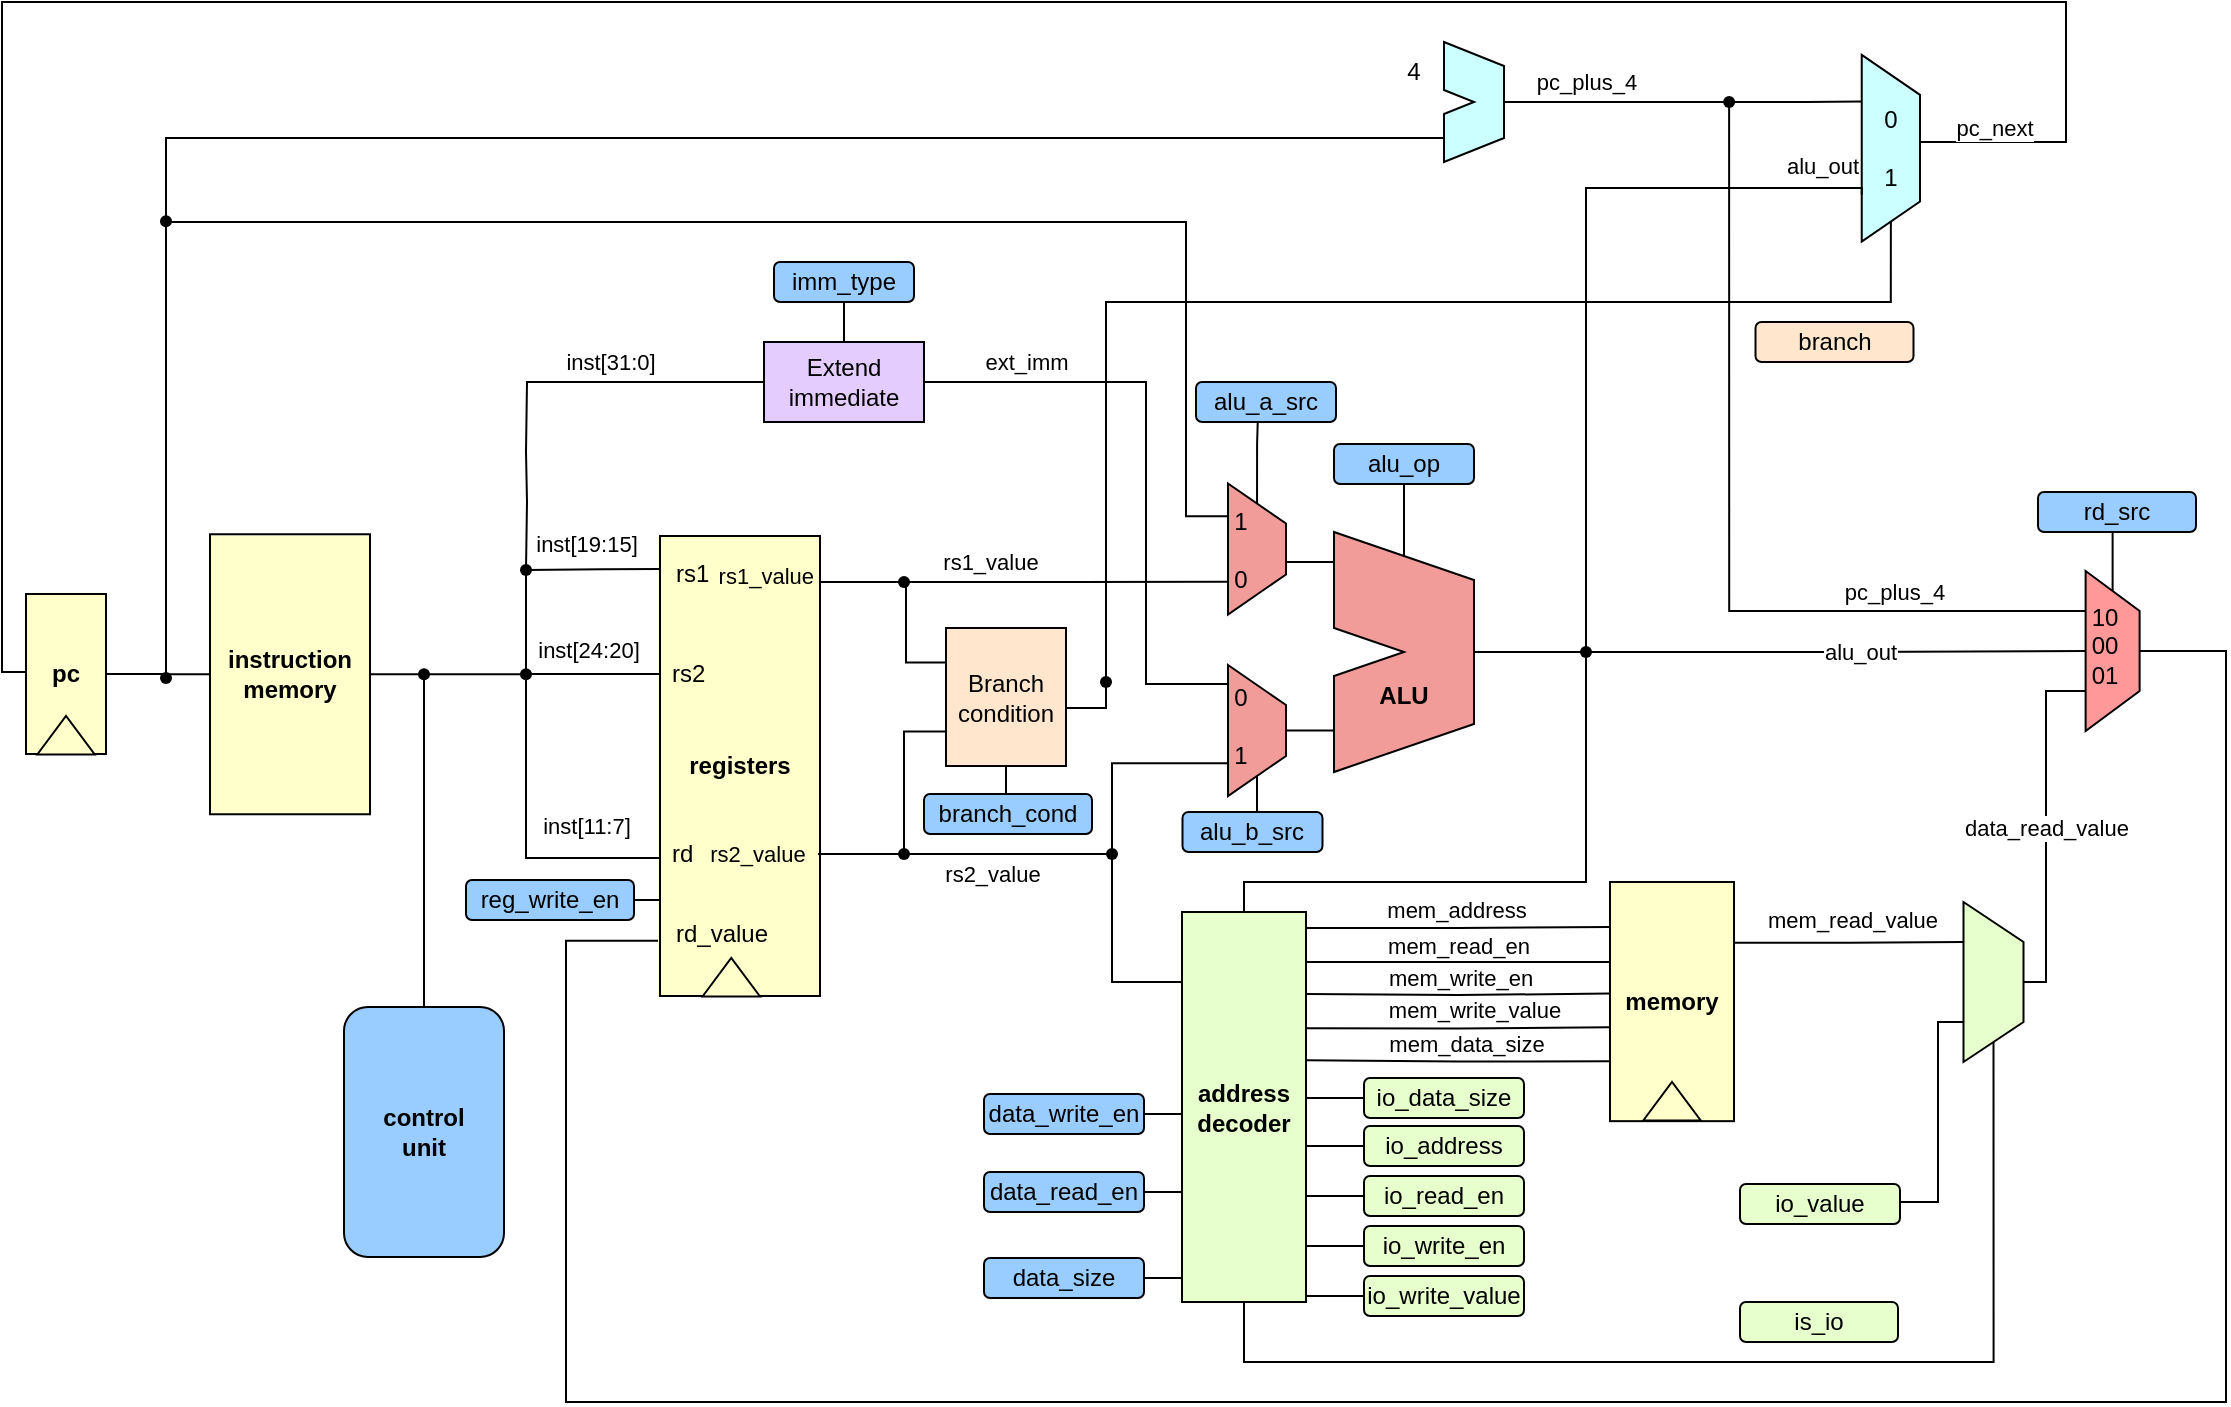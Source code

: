 <mxfile version="28.1.1" pages="5">
  <diagram name="full" id="LjyEMjm-euZ0RasbApGX">
    <mxGraphModel dx="1365" dy="844" grid="1" gridSize="10" guides="1" tooltips="1" connect="1" arrows="1" fold="1" page="1" pageScale="1" pageWidth="1169" pageHeight="827" math="0" shadow="0">
      <root>
        <mxCell id="qQLtnjjxyxdYLnqxLA9j-0" />
        <mxCell id="qQLtnjjxyxdYLnqxLA9j-1" parent="qQLtnjjxyxdYLnqxLA9j-0" />
        <mxCell id="qQLtnjjxyxdYLnqxLA9j-2" value="" style="shape=trapezoid;perimeter=trapezoidPerimeter;whiteSpace=wrap;html=1;fixedSize=1;rotation=90;fillColor=#FF9999;" parent="qQLtnjjxyxdYLnqxLA9j-1" vertex="1">
          <mxGeometry x="1043.31" y="401" width="80" height="27" as="geometry" />
        </mxCell>
        <mxCell id="qQLtnjjxyxdYLnqxLA9j-3" style="edgeStyle=orthogonalEdgeStyle;rounded=0;orthogonalLoop=1;jettySize=auto;html=1;exitX=0.5;exitY=0.1;exitDx=0;exitDy=0;exitPerimeter=0;entryX=0.5;entryY=1;entryDx=0;entryDy=0;endArrow=none;endFill=0;" parent="qQLtnjjxyxdYLnqxLA9j-1" source="qQLtnjjxyxdYLnqxLA9j-4" target="qQLtnjjxyxdYLnqxLA9j-53" edge="1">
          <mxGeometry relative="1" as="geometry" />
        </mxCell>
        <mxCell id="D18035Ltw9bPwTyLrPB1-1" style="edgeStyle=orthogonalEdgeStyle;rounded=0;orthogonalLoop=1;jettySize=auto;html=1;exitX=-0.075;exitY=0.267;exitDx=0;exitDy=0;exitPerimeter=0;entryX=0.5;entryY=1;entryDx=0;entryDy=0;endArrow=none;endFill=0;" parent="qQLtnjjxyxdYLnqxLA9j-1" source="sN4bwE7kQoXC6_2kBlLT-78" target="qQLtnjjxyxdYLnqxLA9j-2" edge="1">
          <mxGeometry relative="1" as="geometry" />
        </mxCell>
        <mxCell id="eqDF0JlcQQYfskQZuV5k-0" value="alu_out" style="edgeLabel;html=1;align=center;verticalAlign=middle;resizable=0;points=[];" parent="D18035Ltw9bPwTyLrPB1-1" vertex="1" connectable="0">
          <mxGeometry x="0.087" y="1" relative="1" as="geometry">
            <mxPoint x="1" y="1" as="offset" />
          </mxGeometry>
        </mxCell>
        <mxCell id="qQLtnjjxyxdYLnqxLA9j-4" value="&lt;div&gt;&lt;b&gt;&lt;br&gt;&lt;/b&gt;&lt;/div&gt;&lt;div&gt;&lt;b&gt;&lt;br&gt;&lt;/b&gt;&lt;/div&gt;&lt;div&gt;&lt;b&gt;&lt;br&gt;&lt;/b&gt;&lt;/div&gt;&lt;b&gt;ALU&lt;/b&gt;" style="shape=stencil(rZTLDsIgEEW/hq2hIEaXpurKrR+AFS0RoQF8/b0U6gP7iKlNmiZz7+TMdBgKcGpyWjCAoKQnBvACIDRfb9zbSXmIEwhDfA0xqUJqCpbZoF2o5nQrWHCM1erIrnxnKwSXOdPcli5eAjh3OeWD0y3NjgetznIXGU+7oCWhZjztk7qUrd9CkaqtexQBtOoACC4/ACQmDICY9kDEhNfw+yMmPQiIRAjydxPjvwk/ATKhDGvNwqnTazvl1ZZFxOleadaxoXsuRFj3jqqtCb50SwX3MUpKd8O4kqYR63xHplza98yS0dfURqRrbs0QWINM+0DIFyQZohM0RCezZog/jvrUvRz+k154AA==);whiteSpace=wrap;html=1;fillColor=#F19C99;" parent="qQLtnjjxyxdYLnqxLA9j-1" vertex="1">
          <mxGeometry x="694" y="355" width="70" height="120" as="geometry" />
        </mxCell>
        <mxCell id="qQLtnjjxyxdYLnqxLA9j-6" style="edgeStyle=elbowEdgeStyle;rounded=0;orthogonalLoop=1;jettySize=auto;html=1;exitX=0.5;exitY=1;exitDx=0;exitDy=0;" parent="qQLtnjjxyxdYLnqxLA9j-1" edge="1">
          <mxGeometry relative="1" as="geometry">
            <mxPoint x="822.0" y="580" as="sourcePoint" />
            <mxPoint x="822.0" y="580" as="targetPoint" />
          </mxGeometry>
        </mxCell>
        <mxCell id="qQLtnjjxyxdYLnqxLA9j-8" style="edgeStyle=orthogonalEdgeStyle;rounded=0;orthogonalLoop=1;jettySize=auto;html=1;entryX=0.5;entryY=0;entryDx=0;entryDy=0;endArrow=none;endFill=0;exitX=0.88;exitY=0.979;exitDx=0;exitDy=0;exitPerimeter=0;" parent="qQLtnjjxyxdYLnqxLA9j-1" source="qQLtnjjxyxdYLnqxLA9j-72" target="qQLtnjjxyxdYLnqxLA9j-2" edge="1">
          <mxGeometry relative="1" as="geometry">
            <Array as="points">
              <mxPoint x="310" y="559" />
              <mxPoint x="310" y="790" />
              <mxPoint x="1140" y="790" />
              <mxPoint x="1140" y="415" />
            </Array>
            <mxPoint x="330" y="540" as="sourcePoint" />
          </mxGeometry>
        </mxCell>
        <mxCell id="qQLtnjjxyxdYLnqxLA9j-14" style="edgeStyle=orthogonalEdgeStyle;rounded=0;orthogonalLoop=1;jettySize=auto;html=1;exitX=0.5;exitY=0;exitDx=0;exitDy=0;entryX=0;entryY=0.5;entryDx=0;entryDy=0;endArrow=none;endFill=0;" parent="qQLtnjjxyxdYLnqxLA9j-1" source="qQLtnjjxyxdYLnqxLA9j-15" target="qQLtnjjxyxdYLnqxLA9j-81" edge="1">
          <mxGeometry relative="1" as="geometry">
            <Array as="points">
              <mxPoint x="1060" y="160" />
              <mxPoint x="1060" y="90" />
              <mxPoint x="28" y="90" />
              <mxPoint x="28" y="425" />
              <mxPoint x="40" y="425" />
            </Array>
          </mxGeometry>
        </mxCell>
        <mxCell id="D18035Ltw9bPwTyLrPB1-0" value="pc_next" style="edgeLabel;html=1;align=center;verticalAlign=middle;resizable=0;points=[];" parent="qQLtnjjxyxdYLnqxLA9j-14" vertex="1" connectable="0">
          <mxGeometry x="-0.879" relative="1" as="geometry">
            <mxPoint x="-36" y="9" as="offset" />
          </mxGeometry>
        </mxCell>
        <mxCell id="qQLtnjjxyxdYLnqxLA9j-15" value="" style="shape=trapezoid;perimeter=trapezoidPerimeter;whiteSpace=wrap;html=1;fixedSize=1;rotation=90;fillColor=#CCFFFF;" parent="qQLtnjjxyxdYLnqxLA9j-1" vertex="1">
          <mxGeometry x="925.78" y="148.52" width="93.31" height="29.13" as="geometry" />
        </mxCell>
        <mxCell id="qQLtnjjxyxdYLnqxLA9j-21" value="" style="group" parent="qQLtnjjxyxdYLnqxLA9j-1" vertex="1" connectable="0">
          <mxGeometry x="729" y="110" width="50" height="60" as="geometry" />
        </mxCell>
        <mxCell id="qQLtnjjxyxdYLnqxLA9j-22" value="" style="shape=stencil(rZTLDsIgEEW/hq2hIEaXpurKrR+AFS0RoQF8/b0U6gP7iKlNmiZz7+TMdBgKcGpyWjCAoKQnBvACIDRfb9zbSXmIEwhDfA0xqUJqCpbZoF2o5nQrWHCM1erIrnxnKwSXOdPcli5eAjh3OeWD0y3NjgetznIXGU+7oCWhZjztk7qUrd9CkaqtexQBtOoACC4/ACQmDICY9kDEhNfw+yMmPQiIRAjydxPjvwk/ATKhDGvNwqnTazvl1ZZFxOleadaxoXsuRFj3jqqtCb50SwX3MUpKd8O4kqYR63xHplza98yS0dfURqRrbs0QWINM+0DIFyQZohM0RCezZog/jvrUvRz+k154AA==);whiteSpace=wrap;html=1;fillColor=#CCFFFF;" parent="qQLtnjjxyxdYLnqxLA9j-21" vertex="1">
          <mxGeometry x="20" width="30" height="60" as="geometry" />
        </mxCell>
        <mxCell id="qQLtnjjxyxdYLnqxLA9j-23" value="4" style="text;html=1;align=center;verticalAlign=middle;whiteSpace=wrap;rounded=0;" parent="qQLtnjjxyxdYLnqxLA9j-21" vertex="1">
          <mxGeometry x="-10" width="30" height="30" as="geometry" />
        </mxCell>
        <mxCell id="qQLtnjjxyxdYLnqxLA9j-26" style="edgeStyle=orthogonalEdgeStyle;rounded=0;orthogonalLoop=1;jettySize=auto;html=1;exitX=0.5;exitY=0;exitDx=0;exitDy=0;entryX=0.25;entryY=1;entryDx=0;entryDy=0;endArrow=none;endFill=0;" parent="qQLtnjjxyxdYLnqxLA9j-1" source="qQLtnjjxyxdYLnqxLA9j-28" target="qQLtnjjxyxdYLnqxLA9j-31" edge="1">
          <mxGeometry relative="1" as="geometry">
            <Array as="points">
              <mxPoint x="600" y="280" />
              <mxPoint x="600" y="431" />
              <mxPoint x="641" y="431" />
            </Array>
          </mxGeometry>
        </mxCell>
        <mxCell id="qQLtnjjxyxdYLnqxLA9j-27" value="ext_imm" style="edgeLabel;html=1;align=center;verticalAlign=middle;resizable=0;points=[];" parent="qQLtnjjxyxdYLnqxLA9j-26" vertex="1" connectable="0">
          <mxGeometry x="-0.246" y="1" relative="1" as="geometry">
            <mxPoint x="-61" y="-16" as="offset" />
          </mxGeometry>
        </mxCell>
        <mxCell id="qQLtnjjxyxdYLnqxLA9j-28" value="Extend immediate" style="rounded=0;whiteSpace=wrap;html=1;rotation=0;direction=south;fillColor=#E5CCFF;" parent="qQLtnjjxyxdYLnqxLA9j-1" vertex="1">
          <mxGeometry x="409" y="260" width="80" height="40" as="geometry" />
        </mxCell>
        <mxCell id="qQLtnjjxyxdYLnqxLA9j-31" value="" style="shape=trapezoid;perimeter=trapezoidPerimeter;whiteSpace=wrap;html=1;fixedSize=1;rotation=90;fillColor=#F19C99;" parent="qQLtnjjxyxdYLnqxLA9j-1" vertex="1">
          <mxGeometry x="622.75" y="439.75" width="65.5" height="29" as="geometry" />
        </mxCell>
        <mxCell id="qQLtnjjxyxdYLnqxLA9j-32" style="edgeStyle=orthogonalEdgeStyle;rounded=0;orthogonalLoop=1;jettySize=auto;html=1;exitX=0.5;exitY=0;exitDx=0;exitDy=0;entryX=0;entryY=0.8;entryDx=0;entryDy=0;entryPerimeter=0;endArrow=none;endFill=0;" parent="qQLtnjjxyxdYLnqxLA9j-1" source="qQLtnjjxyxdYLnqxLA9j-31" target="qQLtnjjxyxdYLnqxLA9j-4" edge="1">
          <mxGeometry relative="1" as="geometry" />
        </mxCell>
        <mxCell id="qQLtnjjxyxdYLnqxLA9j-33" value="data_read_value" style="edgeStyle=orthogonalEdgeStyle;rounded=0;orthogonalLoop=1;jettySize=auto;html=1;exitX=0.5;exitY=0;exitDx=0;exitDy=0;entryX=0.75;entryY=1;entryDx=0;entryDy=0;endArrow=none;endFill=0;" parent="qQLtnjjxyxdYLnqxLA9j-1" source="qQLtnjjxyxdYLnqxLA9j-34" target="qQLtnjjxyxdYLnqxLA9j-2" edge="1">
          <mxGeometry relative="1" as="geometry">
            <Array as="points">
              <mxPoint x="1050" y="580" />
              <mxPoint x="1050" y="435" />
            </Array>
          </mxGeometry>
        </mxCell>
        <mxCell id="qQLtnjjxyxdYLnqxLA9j-34" value="" style="shape=trapezoid;perimeter=trapezoidPerimeter;whiteSpace=wrap;html=1;fixedSize=1;rotation=90;fillColor=light-dark(#e6ffcc, #1f2f1e);" parent="qQLtnjjxyxdYLnqxLA9j-1" vertex="1">
          <mxGeometry x="983.75" y="565" width="80" height="30" as="geometry" />
        </mxCell>
        <mxCell id="qQLtnjjxyxdYLnqxLA9j-41" style="edgeStyle=orthogonalEdgeStyle;rounded=0;orthogonalLoop=1;jettySize=auto;html=1;exitX=0.5;exitY=1;exitDx=0;exitDy=0;exitPerimeter=0;entryX=1;entryY=0.5;entryDx=0;entryDy=0;endArrow=none;endFill=0;" parent="qQLtnjjxyxdYLnqxLA9j-1" source="qQLtnjjxyxdYLnqxLA9j-44" target="qQLtnjjxyxdYLnqxLA9j-34" edge="1">
          <mxGeometry relative="1" as="geometry">
            <Array as="points">
              <mxPoint x="649" y="770" />
              <mxPoint x="1024" y="770" />
            </Array>
          </mxGeometry>
        </mxCell>
        <mxCell id="qQLtnjjxyxdYLnqxLA9j-44" value="&lt;b&gt;address&lt;/b&gt;&lt;div&gt;&lt;b&gt;decoder&lt;/b&gt;&lt;/div&gt;" style="rounded=0;whiteSpace=wrap;html=1;points=[[0,0,0,0,0],[0,0.25,0,0,0],[0,0.5,0,0,0],[0,0.75,0,0,0],[0,1,0,0,0],[0.25,0,0,0,0],[0.25,1,0,0,0],[0.5,0,0,0,0],[0.5,1,0,0,0],[0.75,0,0,0,0],[0.75,1,0,0,0],[1,0,0,0,0],[1,0.07,0,0,0],[1,0.17,0,0,0],[1,0.27,0,0,0],[1,0.38,0,0,0],[1,0.58,0,0,0],[1,0.7,0,0,0],[1,0.82,0,0,0],[1,0.91,0,0,0],[1,1,0,0,0]];fillColor=#E6FFCC;" parent="qQLtnjjxyxdYLnqxLA9j-1" vertex="1">
          <mxGeometry x="618" y="545" width="62" height="195" as="geometry" />
        </mxCell>
        <mxCell id="qQLtnjjxyxdYLnqxLA9j-45" style="edgeStyle=orthogonalEdgeStyle;rounded=0;orthogonalLoop=1;jettySize=auto;html=1;entryX=0.001;entryY=0.188;entryDx=0;entryDy=0;entryPerimeter=0;endArrow=none;endFill=0;exitX=0.995;exitY=0.041;exitDx=0;exitDy=0;exitPerimeter=0;" parent="qQLtnjjxyxdYLnqxLA9j-1" source="qQLtnjjxyxdYLnqxLA9j-44" target="qQLtnjjxyxdYLnqxLA9j-69" edge="1">
          <mxGeometry relative="1" as="geometry">
            <mxPoint x="690" y="550" as="sourcePoint" />
          </mxGeometry>
        </mxCell>
        <mxCell id="qQLtnjjxyxdYLnqxLA9j-46" value="mem_address" style="edgeLabel;html=1;align=center;verticalAlign=middle;resizable=0;points=[];" parent="qQLtnjjxyxdYLnqxLA9j-45" vertex="1" connectable="0">
          <mxGeometry x="-0.069" y="-1" relative="1" as="geometry">
            <mxPoint x="4" y="-10" as="offset" />
          </mxGeometry>
        </mxCell>
        <mxCell id="qQLtnjjxyxdYLnqxLA9j-47" style="edgeStyle=orthogonalEdgeStyle;rounded=0;orthogonalLoop=1;jettySize=auto;html=1;endArrow=none;endFill=0;entryX=-0.007;entryY=0.335;entryDx=0;entryDy=0;entryPerimeter=0;exitX=0.995;exitY=0.128;exitDx=0;exitDy=0;exitPerimeter=0;" parent="qQLtnjjxyxdYLnqxLA9j-1" source="qQLtnjjxyxdYLnqxLA9j-44" target="qQLtnjjxyxdYLnqxLA9j-69" edge="1">
          <mxGeometry relative="1" as="geometry">
            <mxPoint x="690" y="570" as="sourcePoint" />
            <mxPoint x="830" y="570" as="targetPoint" />
          </mxGeometry>
        </mxCell>
        <mxCell id="qQLtnjjxyxdYLnqxLA9j-48" value="mem_r&lt;span style=&quot;background-color: light-dark(#ffffff, var(--ge-dark-color, #121212)); color: light-dark(rgb(0, 0, 0), rgb(255, 255, 255));&quot;&gt;ead_en&lt;/span&gt;" style="edgeLabel;html=1;align=center;verticalAlign=middle;resizable=0;points=[];" parent="qQLtnjjxyxdYLnqxLA9j-47" vertex="1" connectable="0">
          <mxGeometry x="0.584" y="1" relative="1" as="geometry">
            <mxPoint x="-44" y="-7" as="offset" />
          </mxGeometry>
        </mxCell>
        <mxCell id="qQLtnjjxyxdYLnqxLA9j-49" style="edgeStyle=orthogonalEdgeStyle;rounded=0;orthogonalLoop=1;jettySize=auto;html=1;exitX=0.995;exitY=0.231;exitDx=0;exitDy=0;exitPerimeter=0;entryX=0;entryY=0.5;entryDx=0;entryDy=0;entryPerimeter=0;endArrow=none;endFill=0;" parent="qQLtnjjxyxdYLnqxLA9j-1" edge="1">
          <mxGeometry relative="1" as="geometry">
            <mxPoint x="679.69" y="586.045" as="sourcePoint" />
            <mxPoint x="832" y="585.786" as="targetPoint" />
          </mxGeometry>
        </mxCell>
        <mxCell id="qQLtnjjxyxdYLnqxLA9j-50" value="mem_write_en" style="edgeLabel;html=1;align=center;verticalAlign=middle;resizable=0;points=[];" parent="qQLtnjjxyxdYLnqxLA9j-49" vertex="1" connectable="0">
          <mxGeometry x="0.182" y="-1" relative="1" as="geometry">
            <mxPoint x="-13" y="-9" as="offset" />
          </mxGeometry>
        </mxCell>
        <mxCell id="qQLtnjjxyxdYLnqxLA9j-51" style="edgeStyle=orthogonalEdgeStyle;rounded=0;orthogonalLoop=1;jettySize=auto;html=1;entryX=0.997;entryY=0.339;entryDx=0;entryDy=0;entryPerimeter=0;endArrow=none;endFill=0;exitX=0;exitY=0.75;exitDx=0;exitDy=0;exitPerimeter=0;" parent="qQLtnjjxyxdYLnqxLA9j-1" edge="1">
          <mxGeometry relative="1" as="geometry">
            <mxPoint x="832" y="602.68" as="sourcePoint" />
            <mxPoint x="679.814" y="603.105" as="targetPoint" />
          </mxGeometry>
        </mxCell>
        <mxCell id="qQLtnjjxyxdYLnqxLA9j-52" value="mem_write_value" style="edgeLabel;html=1;align=center;verticalAlign=middle;resizable=0;points=[];" parent="qQLtnjjxyxdYLnqxLA9j-51" vertex="1" connectable="0">
          <mxGeometry x="0.072" y="-1" relative="1" as="geometry">
            <mxPoint x="13" y="-9" as="offset" />
          </mxGeometry>
        </mxCell>
        <mxCell id="qQLtnjjxyxdYLnqxLA9j-53" value="alu_op" style="rounded=1;whiteSpace=wrap;html=1;fillColor=#99CCFF;" parent="qQLtnjjxyxdYLnqxLA9j-1" vertex="1">
          <mxGeometry x="694" y="311" width="70" height="20" as="geometry" />
        </mxCell>
        <mxCell id="qQLtnjjxyxdYLnqxLA9j-54" style="edgeStyle=orthogonalEdgeStyle;rounded=0;orthogonalLoop=1;jettySize=auto;html=1;exitX=0.5;exitY=1;exitDx=0;exitDy=0;entryX=0;entryY=0.5;entryDx=0;entryDy=0;endArrow=none;endFill=0;" parent="qQLtnjjxyxdYLnqxLA9j-1" source="qQLtnjjxyxdYLnqxLA9j-55" target="qQLtnjjxyxdYLnqxLA9j-2" edge="1">
          <mxGeometry relative="1" as="geometry" />
        </mxCell>
        <mxCell id="qQLtnjjxyxdYLnqxLA9j-55" value="rd_src" style="rounded=1;whiteSpace=wrap;html=1;fillColor=#99CCFF;" parent="qQLtnjjxyxdYLnqxLA9j-1" vertex="1">
          <mxGeometry x="1046" y="335" width="79" height="20" as="geometry" />
        </mxCell>
        <mxCell id="qQLtnjjxyxdYLnqxLA9j-56" value="data_write_en" style="rounded=1;whiteSpace=wrap;html=1;fillColor=#99CCFF;" parent="qQLtnjjxyxdYLnqxLA9j-1" vertex="1">
          <mxGeometry x="519" y="636" width="80" height="20" as="geometry" />
        </mxCell>
        <mxCell id="qQLtnjjxyxdYLnqxLA9j-57" value="data_read_en" style="rounded=1;whiteSpace=wrap;html=1;fillColor=#99CCFF;" parent="qQLtnjjxyxdYLnqxLA9j-1" vertex="1">
          <mxGeometry x="519" y="675" width="80" height="20" as="geometry" />
        </mxCell>
        <mxCell id="qQLtnjjxyxdYLnqxLA9j-58" style="edgeStyle=orthogonalEdgeStyle;rounded=0;orthogonalLoop=1;jettySize=auto;html=1;exitX=1;exitY=0.5;exitDx=0;exitDy=0;entryX=-0.003;entryY=0.717;entryDx=0;entryDy=0;entryPerimeter=0;endArrow=none;endFill=0;" parent="qQLtnjjxyxdYLnqxLA9j-1" source="qQLtnjjxyxdYLnqxLA9j-57" target="qQLtnjjxyxdYLnqxLA9j-44" edge="1">
          <mxGeometry relative="1" as="geometry" />
        </mxCell>
        <mxCell id="qQLtnjjxyxdYLnqxLA9j-59" style="edgeStyle=orthogonalEdgeStyle;rounded=0;orthogonalLoop=1;jettySize=auto;html=1;entryX=0.5;entryY=0;entryDx=0;entryDy=0;entryPerimeter=0;endArrow=none;endFill=0;" parent="qQLtnjjxyxdYLnqxLA9j-1" source="sN4bwE7kQoXC6_2kBlLT-78" target="qQLtnjjxyxdYLnqxLA9j-44" edge="1">
          <mxGeometry relative="1" as="geometry">
            <Array as="points">
              <mxPoint x="820" y="530" />
              <mxPoint x="649" y="530" />
            </Array>
          </mxGeometry>
        </mxCell>
        <mxCell id="UP2D5ab1ihaD5hGTk_Hb-6" style="edgeStyle=orthogonalEdgeStyle;rounded=0;orthogonalLoop=1;jettySize=auto;html=1;exitX=0;exitY=0.5;exitDx=0;exitDy=0;endArrow=none;endFill=0;" parent="qQLtnjjxyxdYLnqxLA9j-1" source="qQLtnjjxyxdYLnqxLA9j-60" edge="1">
          <mxGeometry relative="1" as="geometry">
            <mxPoint x="680" y="661.81" as="targetPoint" />
          </mxGeometry>
        </mxCell>
        <mxCell id="qQLtnjjxyxdYLnqxLA9j-60" value="io_address" style="rounded=1;whiteSpace=wrap;html=1;fillColor=#E6FFCC;" parent="qQLtnjjxyxdYLnqxLA9j-1" vertex="1">
          <mxGeometry x="709" y="652" width="80" height="20" as="geometry" />
        </mxCell>
        <mxCell id="qQLtnjjxyxdYLnqxLA9j-61" value="io_read_en" style="rounded=1;whiteSpace=wrap;html=1;fillColor=#E6FFCC;" parent="qQLtnjjxyxdYLnqxLA9j-1" vertex="1">
          <mxGeometry x="709" y="677" width="80" height="20" as="geometry" />
        </mxCell>
        <mxCell id="qQLtnjjxyxdYLnqxLA9j-62" value="io_write_en" style="rounded=1;whiteSpace=wrap;html=1;fillColor=#E6FFCC;" parent="qQLtnjjxyxdYLnqxLA9j-1" vertex="1">
          <mxGeometry x="709" y="702" width="80" height="20" as="geometry" />
        </mxCell>
        <mxCell id="qQLtnjjxyxdYLnqxLA9j-63" value="io_write_value" style="rounded=1;whiteSpace=wrap;html=1;fillColor=#E6FFCC;" parent="qQLtnjjxyxdYLnqxLA9j-1" vertex="1">
          <mxGeometry x="709" y="727" width="80" height="20" as="geometry" />
        </mxCell>
        <mxCell id="qQLtnjjxyxdYLnqxLA9j-68" value="" style="group;fillColor=#FFFFCC;" parent="qQLtnjjxyxdYLnqxLA9j-1" vertex="1" connectable="0">
          <mxGeometry x="832" y="530" width="62" height="120" as="geometry" />
        </mxCell>
        <mxCell id="qQLtnjjxyxdYLnqxLA9j-69" value="&lt;b&gt;memory&lt;/b&gt;" style="rounded=0;whiteSpace=wrap;html=1;points=[[0,0,0,0,0],[0,0.13,0,0,0],[0,0.25,0,0,0],[0,0.38,0,0,0],[0,0.5,0,0,0],[0,0.63,0,0,0],[0,0.75,0,0,0],[0,0.91,0,0,0],[0,1,0,0,0],[0.25,0,0,0,0],[0.25,1,0,0,0],[0.5,0,0,0,0],[0.5,1,0,0,0],[0.75,0,0,0,0],[0.75,1,0,0,0],[1,0,0,0,0],[1,0.17,0,0,0],[1,0.38,0,0,0],[1,0.58,0,0,0],[1,0.82,0,0,0],[1,1,0,0,0]];fillColor=#FFFFCC;" parent="qQLtnjjxyxdYLnqxLA9j-68" vertex="1">
          <mxGeometry width="62" height="119.573" as="geometry" />
        </mxCell>
        <mxCell id="qQLtnjjxyxdYLnqxLA9j-70" value="" style="triangle;whiteSpace=wrap;html=1;rotation=-90;fillColor=#FFFFCC;" parent="qQLtnjjxyxdYLnqxLA9j-68" vertex="1">
          <mxGeometry x="21.37" y="95.25" width="19.25" height="28.75" as="geometry" />
        </mxCell>
        <mxCell id="qQLtnjjxyxdYLnqxLA9j-71" value="" style="group;fillColor=#FFFFCC;" parent="qQLtnjjxyxdYLnqxLA9j-1" vertex="1" connectable="0">
          <mxGeometry x="356" y="357" width="80" height="230.25" as="geometry" />
        </mxCell>
        <mxCell id="qQLtnjjxyxdYLnqxLA9j-72" value="&lt;b&gt;registers&lt;/b&gt;" style="rounded=0;whiteSpace=wrap;html=1;rotation=0;direction=south;points=[[0,0,0,0,0],[0,0.5,0,0,0],[0,1,0,0,0],&#xa;[0.10,0,0,0,0],[0.10,1,0,0,0],&#xa;[0.20,0,0,0,0],[0.20,1,0,0,0],&#xa;[0.30,0,0,0,0],[0.30,1,0,0,0],&#xa;[0.5,0,0,0,0],[0.5,1,0,0,0],&#xa;[0.70,0,0,0,0],[0.70,1,0,0,0],&#xa;[0.80,0,0,0,0],[0.80,1,0,0,0],&#xa;[0.90,0,0,0,0],[0.90,1,0,0,0],&#xa;[1,0,0,0,0],[1,0.5,0,0,0],[1,1,0,0,0]];fillColor=#FFFFCC;" parent="qQLtnjjxyxdYLnqxLA9j-71" vertex="1">
          <mxGeometry x="1" width="80" height="230" as="geometry" />
        </mxCell>
        <mxCell id="qQLtnjjxyxdYLnqxLA9j-73" value="rd_value" style="text;html=1;align=left;verticalAlign=middle;whiteSpace=wrap;rounded=0;" parent="qQLtnjjxyxdYLnqxLA9j-71" vertex="1">
          <mxGeometry x="6.63" y="184" width="60" height="30" as="geometry" />
        </mxCell>
        <mxCell id="qQLtnjjxyxdYLnqxLA9j-74" value="rd" style="text;html=1;align=left;verticalAlign=middle;whiteSpace=wrap;rounded=0;" parent="qQLtnjjxyxdYLnqxLA9j-71" vertex="1">
          <mxGeometry x="5" y="144" width="27" height="30" as="geometry" />
        </mxCell>
        <mxCell id="qQLtnjjxyxdYLnqxLA9j-75" value="rs1" style="text;html=1;align=left;verticalAlign=middle;whiteSpace=wrap;rounded=0;" parent="qQLtnjjxyxdYLnqxLA9j-71" vertex="1">
          <mxGeometry x="6.63" y="4" width="37" height="30" as="geometry" />
        </mxCell>
        <mxCell id="sN4bwE7kQoXC6_2kBlLT-46" style="edgeStyle=orthogonalEdgeStyle;rounded=0;orthogonalLoop=1;jettySize=auto;html=1;exitX=0.3;exitY=1;exitDx=0;exitDy=0;endArrow=none;endFill=0;exitPerimeter=0;" parent="qQLtnjjxyxdYLnqxLA9j-71" source="qQLtnjjxyxdYLnqxLA9j-72" edge="1">
          <mxGeometry relative="1" as="geometry">
            <mxPoint x="-66" y="69" as="targetPoint" />
          </mxGeometry>
        </mxCell>
        <mxCell id="sN4bwE7kQoXC6_2kBlLT-47" value="inst[24:20]" style="edgeLabel;html=1;align=center;verticalAlign=middle;resizable=0;points=[];" parent="sN4bwE7kQoXC6_2kBlLT-46" vertex="1" connectable="0">
          <mxGeometry x="-0.399" y="1" relative="1" as="geometry">
            <mxPoint x="-16" y="-13" as="offset" />
          </mxGeometry>
        </mxCell>
        <mxCell id="qQLtnjjxyxdYLnqxLA9j-76" value="rs2" style="text;html=1;align=left;verticalAlign=middle;whiteSpace=wrap;rounded=0;" parent="qQLtnjjxyxdYLnqxLA9j-71" vertex="1">
          <mxGeometry x="5" y="54" width="37" height="30" as="geometry" />
        </mxCell>
        <mxCell id="qQLtnjjxyxdYLnqxLA9j-77" value="&lt;span style=&quot;color: rgb(0, 0, 0); font-family: Helvetica; font-size: 11px; font-style: normal; font-variant-ligatures: normal; font-variant-caps: normal; font-weight: 400; letter-spacing: normal; orphans: 2; text-indent: 0px; text-transform: none; widows: 2; word-spacing: 0px; -webkit-text-stroke-width: 0px; white-space: nowrap; text-decoration-thickness: initial; text-decoration-style: initial; text-decoration-color: initial; float: none; display: inline !important;&quot;&gt;rs1_value&lt;/span&gt;" style="text;whiteSpace=wrap;html=1;align=right;fillColor=none;" parent="qQLtnjjxyxdYLnqxLA9j-71" vertex="1">
          <mxGeometry x="27" y="6" width="53" height="28" as="geometry" />
        </mxCell>
        <mxCell id="qQLtnjjxyxdYLnqxLA9j-79" value="" style="triangle;whiteSpace=wrap;html=1;rotation=-90;fillColor=#FFFFCC;" parent="qQLtnjjxyxdYLnqxLA9j-71" vertex="1">
          <mxGeometry x="27" y="206.25" width="19.25" height="28.75" as="geometry" />
        </mxCell>
        <mxCell id="sN4bwE7kQoXC6_2kBlLT-2" value="&lt;font style=&quot;font-size: 11px;&quot;&gt;rs2_value&lt;/font&gt;" style="text;html=1;align=center;verticalAlign=middle;whiteSpace=wrap;rounded=0;" parent="qQLtnjjxyxdYLnqxLA9j-71" vertex="1">
          <mxGeometry x="20" y="144" width="60" height="30" as="geometry" />
        </mxCell>
        <mxCell id="qQLtnjjxyxdYLnqxLA9j-80" value="" style="group;fillColor=#FFFFCC;" parent="qQLtnjjxyxdYLnqxLA9j-1" vertex="1" connectable="0">
          <mxGeometry x="40" y="386" width="40" height="80.25" as="geometry" />
        </mxCell>
        <mxCell id="qQLtnjjxyxdYLnqxLA9j-81" value="&lt;b&gt;pc&lt;/b&gt;" style="rounded=0;whiteSpace=wrap;html=1;rotation=0;fillColor=#FFFFCC;" parent="qQLtnjjxyxdYLnqxLA9j-80" vertex="1">
          <mxGeometry width="40" height="80" as="geometry" />
        </mxCell>
        <mxCell id="qQLtnjjxyxdYLnqxLA9j-82" style="edgeStyle=none;rounded=0;orthogonalLoop=1;jettySize=auto;html=1;exitX=1;exitY=0.5;exitDx=0;exitDy=0;" parent="qQLtnjjxyxdYLnqxLA9j-80" source="qQLtnjjxyxdYLnqxLA9j-81" target="qQLtnjjxyxdYLnqxLA9j-81" edge="1">
          <mxGeometry relative="1" as="geometry" />
        </mxCell>
        <mxCell id="qQLtnjjxyxdYLnqxLA9j-83" style="edgeStyle=none;rounded=0;orthogonalLoop=1;jettySize=auto;html=1;exitX=1;exitY=0.75;exitDx=0;exitDy=0;" parent="qQLtnjjxyxdYLnqxLA9j-80" source="qQLtnjjxyxdYLnqxLA9j-81" target="qQLtnjjxyxdYLnqxLA9j-81" edge="1">
          <mxGeometry relative="1" as="geometry" />
        </mxCell>
        <mxCell id="qQLtnjjxyxdYLnqxLA9j-84" value="" style="triangle;whiteSpace=wrap;html=1;rotation=-90;fillColor=#FFFFCC;" parent="qQLtnjjxyxdYLnqxLA9j-80" vertex="1">
          <mxGeometry x="10.38" y="56.25" width="19.25" height="28.75" as="geometry" />
        </mxCell>
        <mxCell id="sN4bwE7kQoXC6_2kBlLT-56" style="edgeStyle=orthogonalEdgeStyle;rounded=0;orthogonalLoop=1;jettySize=auto;html=1;exitX=0.5;exitY=0;exitDx=0;exitDy=0;endArrow=none;endFill=0;" parent="qQLtnjjxyxdYLnqxLA9j-1" source="qQLtnjjxyxdYLnqxLA9j-85" target="sN4bwE7kQoXC6_2kBlLT-35" edge="1">
          <mxGeometry relative="1" as="geometry" />
        </mxCell>
        <mxCell id="qQLtnjjxyxdYLnqxLA9j-85" value="&lt;b&gt;instruction memory&lt;/b&gt;" style="rounded=0;whiteSpace=wrap;html=1;rotation=0;direction=south;container=0;fillColor=#FFFFCC;" parent="qQLtnjjxyxdYLnqxLA9j-1" vertex="1">
          <mxGeometry x="132" y="356.13" width="80" height="140" as="geometry" />
        </mxCell>
        <mxCell id="sN4bwE7kQoXC6_2kBlLT-53" style="edgeStyle=orthogonalEdgeStyle;rounded=0;orthogonalLoop=1;jettySize=auto;html=1;exitX=0.5;exitY=0;exitDx=0;exitDy=0;endArrow=none;endFill=0;entryX=0.65;entryY=0.95;entryDx=0;entryDy=0;entryPerimeter=0;" parent="qQLtnjjxyxdYLnqxLA9j-1" source="qQLtnjjxyxdYLnqxLA9j-87" target="sN4bwE7kQoXC6_2kBlLT-35" edge="1">
          <mxGeometry relative="1" as="geometry">
            <mxPoint x="239" y="470" as="targetPoint" />
          </mxGeometry>
        </mxCell>
        <mxCell id="qQLtnjjxyxdYLnqxLA9j-87" value="&lt;b&gt;control&lt;/b&gt;&lt;div&gt;&lt;b&gt;unit&lt;/b&gt;&lt;/div&gt;" style="rounded=1;whiteSpace=wrap;html=1;fillColor=#99CCFF;" parent="qQLtnjjxyxdYLnqxLA9j-1" vertex="1">
          <mxGeometry x="199" y="592.5" width="80" height="125" as="geometry" />
        </mxCell>
        <mxCell id="qQLtnjjxyxdYLnqxLA9j-88" style="edgeStyle=orthogonalEdgeStyle;rounded=0;orthogonalLoop=1;jettySize=auto;html=1;entryX=0.25;entryY=1;entryDx=0;entryDy=0;endArrow=none;endFill=0;exitX=0.997;exitY=0.254;exitDx=0;exitDy=0;exitPerimeter=0;" parent="qQLtnjjxyxdYLnqxLA9j-1" source="qQLtnjjxyxdYLnqxLA9j-69" target="qQLtnjjxyxdYLnqxLA9j-34" edge="1">
          <mxGeometry relative="1" as="geometry">
            <mxPoint x="900" y="560" as="sourcePoint" />
          </mxGeometry>
        </mxCell>
        <mxCell id="qQLtnjjxyxdYLnqxLA9j-89" value="mem_read_&lt;span style=&quot;background-color: light-dark(#ffffff, var(--ge-dark-color, #121212)); color: light-dark(rgb(0, 0, 0), rgb(255, 255, 255));&quot;&gt;value&lt;/span&gt;" style="edgeLabel;html=1;align=center;verticalAlign=middle;resizable=0;points=[];" parent="qQLtnjjxyxdYLnqxLA9j-88" vertex="1" connectable="0">
          <mxGeometry x="-0.185" relative="1" as="geometry">
            <mxPoint x="12" y="-12" as="offset" />
          </mxGeometry>
        </mxCell>
        <mxCell id="qQLtnjjxyxdYLnqxLA9j-90" style="edgeStyle=orthogonalEdgeStyle;rounded=0;orthogonalLoop=1;jettySize=auto;html=1;exitX=1;exitY=0.5;exitDx=0;exitDy=0;entryX=0.75;entryY=1;entryDx=0;entryDy=0;endArrow=none;endFill=0;" parent="qQLtnjjxyxdYLnqxLA9j-1" source="qQLtnjjxyxdYLnqxLA9j-91" target="qQLtnjjxyxdYLnqxLA9j-34" edge="1">
          <mxGeometry relative="1" as="geometry">
            <Array as="points">
              <mxPoint x="977" y="690" />
              <mxPoint x="996" y="690" />
              <mxPoint x="996" y="600" />
            </Array>
          </mxGeometry>
        </mxCell>
        <mxCell id="qQLtnjjxyxdYLnqxLA9j-91" value="io_value" style="rounded=1;whiteSpace=wrap;html=1;fillColor=#E6FFCC;" parent="qQLtnjjxyxdYLnqxLA9j-1" vertex="1">
          <mxGeometry x="897" y="681" width="80" height="20" as="geometry" />
        </mxCell>
        <mxCell id="qQLtnjjxyxdYLnqxLA9j-92" value="reg_write_en" style="rounded=1;whiteSpace=wrap;html=1;fillColor=#99CCFF;" parent="qQLtnjjxyxdYLnqxLA9j-1" vertex="1">
          <mxGeometry x="260" y="529" width="84" height="20" as="geometry" />
        </mxCell>
        <mxCell id="qQLtnjjxyxdYLnqxLA9j-94" value="" style="shape=trapezoid;perimeter=trapezoidPerimeter;whiteSpace=wrap;html=1;fixedSize=1;rotation=90;fillColor=#F19C99;" parent="qQLtnjjxyxdYLnqxLA9j-1" vertex="1">
          <mxGeometry x="622.75" y="349" width="65.5" height="29" as="geometry" />
        </mxCell>
        <mxCell id="qQLtnjjxyxdYLnqxLA9j-95" style="edgeStyle=orthogonalEdgeStyle;rounded=0;orthogonalLoop=1;jettySize=auto;html=1;exitX=0.5;exitY=0;exitDx=0;exitDy=0;entryX=0;entryY=0.2;entryDx=0;entryDy=0;entryPerimeter=0;endArrow=none;endFill=0;" parent="qQLtnjjxyxdYLnqxLA9j-1" source="qQLtnjjxyxdYLnqxLA9j-94" target="qQLtnjjxyxdYLnqxLA9j-4" edge="1">
          <mxGeometry relative="1" as="geometry">
            <Array as="points">
              <mxPoint x="670" y="370" />
              <mxPoint x="694" y="370" />
            </Array>
          </mxGeometry>
        </mxCell>
        <mxCell id="sN4bwE7kQoXC6_2kBlLT-97" style="edgeStyle=orthogonalEdgeStyle;rounded=0;orthogonalLoop=1;jettySize=auto;html=1;entryX=0.5;entryY=0;entryDx=0;entryDy=0;endArrow=none;endFill=0;" parent="qQLtnjjxyxdYLnqxLA9j-1" source="qQLtnjjxyxdYLnqxLA9j-99" target="sN4bwE7kQoXC6_2kBlLT-95" edge="1">
          <mxGeometry relative="1" as="geometry" />
        </mxCell>
        <mxCell id="qQLtnjjxyxdYLnqxLA9j-99" value="Branch&lt;div&gt;condition&lt;/div&gt;" style="rounded=0;whiteSpace=wrap;html=1;points=[[0,0,0,0,0],[0,0.25,0,0,0],[0,0.5,0,0,0],[0,0.75,0,0,0],[0,1,0,0,0],[0.25,0,0,0,0],[0.25,1,0,0,0],[0.5,0,0,0,0],[0.5,1,0,0,0],[0.75,0,0,0,0],[0.75,1,0,0,0],[1,0,0,0,0],[1,0.07,0,0,0],[1,0.17,0,0,0],[1,0.27,0,0,0],[1,0.38,0,0,0],[1,0.58,0,0,0],[1,0.7,0,0,0],[1,0.82,0,0,0],[1,0.91,0,0,0],[1,1,0,0,0]];fillColor=#FFE6CC;" parent="qQLtnjjxyxdYLnqxLA9j-1" vertex="1">
          <mxGeometry x="500" y="403" width="60" height="69" as="geometry" />
        </mxCell>
        <mxCell id="qQLtnjjxyxdYLnqxLA9j-101" style="edgeStyle=orthogonalEdgeStyle;rounded=0;orthogonalLoop=1;jettySize=auto;html=1;exitX=1;exitY=0.5;exitDx=0;exitDy=0;entryX=1;entryY=0.58;entryDx=0;entryDy=0;entryPerimeter=0;endArrow=none;endFill=0;" parent="qQLtnjjxyxdYLnqxLA9j-1" source="qQLtnjjxyxdYLnqxLA9j-15" target="qQLtnjjxyxdYLnqxLA9j-99" edge="1">
          <mxGeometry relative="1" as="geometry">
            <Array as="points">
              <mxPoint x="972" y="240" />
              <mxPoint x="580" y="240" />
              <mxPoint x="580" y="443" />
            </Array>
          </mxGeometry>
        </mxCell>
        <mxCell id="qQLtnjjxyxdYLnqxLA9j-102" style="edgeStyle=orthogonalEdgeStyle;rounded=0;orthogonalLoop=1;jettySize=auto;html=1;exitX=0.5;exitY=0;exitDx=0;exitDy=0;entryX=1;entryY=0.5;entryDx=0;entryDy=0;endArrow=none;endFill=0;" parent="qQLtnjjxyxdYLnqxLA9j-1" source="qQLtnjjxyxdYLnqxLA9j-103" target="qQLtnjjxyxdYLnqxLA9j-31" edge="1">
          <mxGeometry relative="1" as="geometry" />
        </mxCell>
        <mxCell id="qQLtnjjxyxdYLnqxLA9j-103" value="alu_b_src" style="rounded=1;whiteSpace=wrap;html=1;fillColor=#99CCFF;" parent="qQLtnjjxyxdYLnqxLA9j-1" vertex="1">
          <mxGeometry x="618.25" y="495" width="70" height="20" as="geometry" />
        </mxCell>
        <mxCell id="EaA9dkFtKVnjeYV5mXqR-0" value="branch" style="rounded=1;whiteSpace=wrap;html=1;fillColor=#FFE6CC;" parent="qQLtnjjxyxdYLnqxLA9j-1" vertex="1">
          <mxGeometry x="904.75" y="250" width="79" height="20" as="geometry" />
        </mxCell>
        <mxCell id="sN4bwE7kQoXC6_2kBlLT-0" value="is_io" style="rounded=1;whiteSpace=wrap;html=1;fillColor=#E6FFCC;" parent="qQLtnjjxyxdYLnqxLA9j-1" vertex="1">
          <mxGeometry x="897" y="740" width="79" height="20" as="geometry" />
        </mxCell>
        <mxCell id="sN4bwE7kQoXC6_2kBlLT-28" value="" style="shape=waypoint;sketch=0;fillStyle=solid;size=6;pointerEvents=1;points=[];fillColor=none;resizable=0;rotatable=0;perimeter=centerPerimeter;snapToPoint=1;" parent="qQLtnjjxyxdYLnqxLA9j-1" vertex="1">
          <mxGeometry x="100" y="418" width="20" height="20" as="geometry" />
        </mxCell>
        <mxCell id="sN4bwE7kQoXC6_2kBlLT-30" style="edgeStyle=orthogonalEdgeStyle;rounded=0;orthogonalLoop=1;jettySize=auto;html=1;exitX=0.25;exitY=1;exitDx=0;exitDy=0;endArrow=none;endFill=0;" parent="qQLtnjjxyxdYLnqxLA9j-1" source="qQLtnjjxyxdYLnqxLA9j-94" target="GxeKoh91nWzRqI393x_9-3" edge="1">
          <mxGeometry relative="1" as="geometry">
            <Array as="points">
              <mxPoint x="620" y="347" />
              <mxPoint x="620" y="200" />
              <mxPoint x="110" y="200" />
            </Array>
          </mxGeometry>
        </mxCell>
        <mxCell id="sN4bwE7kQoXC6_2kBlLT-32" style="edgeStyle=orthogonalEdgeStyle;rounded=0;orthogonalLoop=1;jettySize=auto;html=1;exitX=1;exitY=0.5;exitDx=0;exitDy=0;entryX=0.9;entryY=0.5;entryDx=0;entryDy=0;entryPerimeter=0;endArrow=none;endFill=0;" parent="qQLtnjjxyxdYLnqxLA9j-1" source="qQLtnjjxyxdYLnqxLA9j-81" target="sN4bwE7kQoXC6_2kBlLT-28" edge="1">
          <mxGeometry relative="1" as="geometry" />
        </mxCell>
        <mxCell id="sN4bwE7kQoXC6_2kBlLT-33" style="edgeStyle=orthogonalEdgeStyle;rounded=0;orthogonalLoop=1;jettySize=auto;html=1;exitX=0.5;exitY=1;exitDx=0;exitDy=0;entryX=0.7;entryY=0.3;entryDx=0;entryDy=0;entryPerimeter=0;endArrow=none;endFill=0;" parent="qQLtnjjxyxdYLnqxLA9j-1" source="qQLtnjjxyxdYLnqxLA9j-85" target="sN4bwE7kQoXC6_2kBlLT-28" edge="1">
          <mxGeometry relative="1" as="geometry" />
        </mxCell>
        <mxCell id="sN4bwE7kQoXC6_2kBlLT-34" style="edgeStyle=orthogonalEdgeStyle;rounded=0;orthogonalLoop=1;jettySize=auto;html=1;entryX=1.05;entryY=0.4;entryDx=0;entryDy=0;entryPerimeter=0;endArrow=none;endFill=0;exitX=0.55;exitY=0.917;exitDx=0;exitDy=0;exitPerimeter=0;" parent="qQLtnjjxyxdYLnqxLA9j-1" source="GxeKoh91nWzRqI393x_9-3" target="sN4bwE7kQoXC6_2kBlLT-28" edge="1">
          <mxGeometry relative="1" as="geometry">
            <mxPoint x="110" y="220" as="sourcePoint" />
          </mxGeometry>
        </mxCell>
        <mxCell id="sN4bwE7kQoXC6_2kBlLT-57" style="edgeStyle=orthogonalEdgeStyle;rounded=0;orthogonalLoop=1;jettySize=auto;html=1;endArrow=none;endFill=0;" parent="qQLtnjjxyxdYLnqxLA9j-1" source="sN4bwE7kQoXC6_2kBlLT-35" edge="1">
          <mxGeometry relative="1" as="geometry">
            <mxPoint x="290" y="430.0" as="targetPoint" />
            <Array as="points">
              <mxPoint x="290" y="426" />
            </Array>
          </mxGeometry>
        </mxCell>
        <mxCell id="sN4bwE7kQoXC6_2kBlLT-35" value="" style="shape=waypoint;sketch=0;fillStyle=solid;size=6;pointerEvents=1;points=[];fillColor=none;resizable=0;rotatable=0;perimeter=centerPerimeter;snapToPoint=1;" parent="qQLtnjjxyxdYLnqxLA9j-1" vertex="1">
          <mxGeometry x="229" y="416.13" width="20" height="20" as="geometry" />
        </mxCell>
        <mxCell id="sN4bwE7kQoXC6_2kBlLT-40" value="" style="shape=waypoint;sketch=0;fillStyle=solid;size=6;pointerEvents=1;points=[];fillColor=none;resizable=0;rotatable=0;perimeter=centerPerimeter;snapToPoint=1;" parent="qQLtnjjxyxdYLnqxLA9j-1" vertex="1">
          <mxGeometry x="280" y="416.13" width="20" height="20" as="geometry" />
        </mxCell>
        <mxCell id="sN4bwE7kQoXC6_2kBlLT-43" value="" style="shape=waypoint;sketch=0;fillStyle=solid;size=6;pointerEvents=1;points=[];fillColor=none;resizable=0;rotatable=0;perimeter=centerPerimeter;snapToPoint=1;" parent="qQLtnjjxyxdYLnqxLA9j-1" vertex="1">
          <mxGeometry x="280" y="364" width="20" height="20" as="geometry" />
        </mxCell>
        <mxCell id="sN4bwE7kQoXC6_2kBlLT-44" style="edgeStyle=orthogonalEdgeStyle;rounded=0;orthogonalLoop=1;jettySize=auto;html=1;exitX=0.7;exitY=1;exitDx=0;exitDy=0;endArrow=none;endFill=0;entryX=0.25;entryY=0.463;entryDx=0;entryDy=0;entryPerimeter=0;exitPerimeter=0;" parent="qQLtnjjxyxdYLnqxLA9j-1" source="qQLtnjjxyxdYLnqxLA9j-72" target="sN4bwE7kQoXC6_2kBlLT-40" edge="1">
          <mxGeometry relative="1" as="geometry">
            <mxPoint x="270" y="420" as="targetPoint" />
            <Array as="points">
              <mxPoint x="290" y="518" />
            </Array>
          </mxGeometry>
        </mxCell>
        <mxCell id="sN4bwE7kQoXC6_2kBlLT-45" value="inst[11:7]" style="edgeLabel;html=1;align=center;verticalAlign=middle;resizable=0;points=[];" parent="sN4bwE7kQoXC6_2kBlLT-44" vertex="1" connectable="0">
          <mxGeometry x="0.156" relative="1" as="geometry">
            <mxPoint x="30" y="9" as="offset" />
          </mxGeometry>
        </mxCell>
        <mxCell id="sN4bwE7kQoXC6_2kBlLT-48" style="edgeStyle=orthogonalEdgeStyle;rounded=0;orthogonalLoop=1;jettySize=auto;html=1;exitX=0.072;exitY=0.996;exitDx=0;exitDy=0;endArrow=none;endFill=0;exitPerimeter=0;" parent="qQLtnjjxyxdYLnqxLA9j-1" source="qQLtnjjxyxdYLnqxLA9j-72" target="sN4bwE7kQoXC6_2kBlLT-43" edge="1">
          <mxGeometry relative="1" as="geometry" />
        </mxCell>
        <mxCell id="sN4bwE7kQoXC6_2kBlLT-49" value="inst[19:15]" style="edgeLabel;html=1;align=center;verticalAlign=middle;resizable=0;points=[];" parent="sN4bwE7kQoXC6_2kBlLT-48" vertex="1" connectable="0">
          <mxGeometry x="0.147" y="2" relative="1" as="geometry">
            <mxPoint x="1" y="-15" as="offset" />
          </mxGeometry>
        </mxCell>
        <mxCell id="sN4bwE7kQoXC6_2kBlLT-50" style="edgeStyle=orthogonalEdgeStyle;rounded=0;orthogonalLoop=1;jettySize=auto;html=1;exitDx=0;exitDy=0;entryX=0.3;entryY=0.45;entryDx=0;entryDy=0;entryPerimeter=0;endArrow=none;endFill=0;" parent="qQLtnjjxyxdYLnqxLA9j-1" target="sN4bwE7kQoXC6_2kBlLT-43" edge="1">
          <mxGeometry relative="1" as="geometry">
            <mxPoint x="290" y="315" as="sourcePoint" />
          </mxGeometry>
        </mxCell>
        <mxCell id="sN4bwE7kQoXC6_2kBlLT-58" style="edgeStyle=orthogonalEdgeStyle;rounded=0;orthogonalLoop=1;jettySize=auto;html=1;entryX=0.507;entryY=0.249;entryDx=0;entryDy=0;entryPerimeter=0;endArrow=none;endFill=0;" parent="qQLtnjjxyxdYLnqxLA9j-1" source="sN4bwE7kQoXC6_2kBlLT-43" target="sN4bwE7kQoXC6_2kBlLT-40" edge="1">
          <mxGeometry relative="1" as="geometry" />
        </mxCell>
        <mxCell id="sN4bwE7kQoXC6_2kBlLT-64" style="edgeStyle=orthogonalEdgeStyle;rounded=0;orthogonalLoop=1;jettySize=auto;html=1;entryX=1;entryY=0.5;entryDx=0;entryDy=0;endArrow=none;endFill=0;" parent="qQLtnjjxyxdYLnqxLA9j-1" source="sN4bwE7kQoXC6_2kBlLT-59" target="sN4bwE7kQoXC6_2kBlLT-2" edge="1">
          <mxGeometry relative="1" as="geometry" />
        </mxCell>
        <mxCell id="sN4bwE7kQoXC6_2kBlLT-59" value="" style="shape=waypoint;sketch=0;fillStyle=solid;size=6;pointerEvents=1;points=[];fillColor=none;resizable=0;rotatable=0;perimeter=centerPerimeter;snapToPoint=1;" parent="qQLtnjjxyxdYLnqxLA9j-1" vertex="1">
          <mxGeometry x="469" y="506" width="20" height="20" as="geometry" />
        </mxCell>
        <mxCell id="sN4bwE7kQoXC6_2kBlLT-67" style="edgeStyle=orthogonalEdgeStyle;rounded=0;orthogonalLoop=1;jettySize=auto;html=1;entryX=0.75;entryY=1;entryDx=0;entryDy=0;endArrow=none;endFill=0;" parent="qQLtnjjxyxdYLnqxLA9j-1" source="sN4bwE7kQoXC6_2kBlLT-61" target="qQLtnjjxyxdYLnqxLA9j-31" edge="1">
          <mxGeometry relative="1" as="geometry">
            <Array as="points">
              <mxPoint x="583" y="471" />
            </Array>
          </mxGeometry>
        </mxCell>
        <mxCell id="sN4bwE7kQoXC6_2kBlLT-61" value="" style="shape=waypoint;sketch=0;fillStyle=solid;size=6;pointerEvents=1;points=[];fillColor=none;resizable=0;rotatable=0;perimeter=centerPerimeter;snapToPoint=1;" parent="qQLtnjjxyxdYLnqxLA9j-1" vertex="1">
          <mxGeometry x="573" y="506" width="20" height="20" as="geometry" />
        </mxCell>
        <mxCell id="sN4bwE7kQoXC6_2kBlLT-62" style="edgeStyle=orthogonalEdgeStyle;rounded=0;orthogonalLoop=1;jettySize=auto;html=1;entryX=0.258;entryY=0.467;entryDx=0;entryDy=0;entryPerimeter=0;endArrow=none;endFill=0;" parent="qQLtnjjxyxdYLnqxLA9j-1" source="sN4bwE7kQoXC6_2kBlLT-59" target="sN4bwE7kQoXC6_2kBlLT-61" edge="1">
          <mxGeometry relative="1" as="geometry" />
        </mxCell>
        <mxCell id="sN4bwE7kQoXC6_2kBlLT-69" value="rs2_value" style="edgeLabel;html=1;align=center;verticalAlign=middle;resizable=0;points=[];" parent="sN4bwE7kQoXC6_2kBlLT-62" vertex="1" connectable="0">
          <mxGeometry x="-0.212" y="-3" relative="1" as="geometry">
            <mxPoint x="3" y="7" as="offset" />
          </mxGeometry>
        </mxCell>
        <mxCell id="sN4bwE7kQoXC6_2kBlLT-66" style="edgeStyle=orthogonalEdgeStyle;rounded=0;orthogonalLoop=1;jettySize=auto;html=1;entryX=0;entryY=0.75;entryDx=0;entryDy=0;entryPerimeter=0;endArrow=none;endFill=0;" parent="qQLtnjjxyxdYLnqxLA9j-1" source="sN4bwE7kQoXC6_2kBlLT-59" target="qQLtnjjxyxdYLnqxLA9j-99" edge="1">
          <mxGeometry relative="1" as="geometry">
            <Array as="points">
              <mxPoint x="479" y="455" />
            </Array>
          </mxGeometry>
        </mxCell>
        <mxCell id="sN4bwE7kQoXC6_2kBlLT-68" style="edgeStyle=orthogonalEdgeStyle;rounded=0;orthogonalLoop=1;jettySize=auto;html=1;endArrow=none;endFill=0;entryX=0.003;entryY=0.182;entryDx=0;entryDy=0;entryPerimeter=0;" parent="qQLtnjjxyxdYLnqxLA9j-1" source="sN4bwE7kQoXC6_2kBlLT-61" target="qQLtnjjxyxdYLnqxLA9j-44" edge="1">
          <mxGeometry relative="1" as="geometry">
            <Array as="points">
              <mxPoint x="583" y="580" />
              <mxPoint x="618" y="580" />
            </Array>
            <mxPoint x="610" y="570" as="targetPoint" />
          </mxGeometry>
        </mxCell>
        <mxCell id="sN4bwE7kQoXC6_2kBlLT-72" style="edgeStyle=orthogonalEdgeStyle;rounded=0;orthogonalLoop=1;jettySize=auto;html=1;entryX=0.75;entryY=1;entryDx=0;entryDy=0;endArrow=none;endFill=0;" parent="qQLtnjjxyxdYLnqxLA9j-1" source="sN4bwE7kQoXC6_2kBlLT-70" target="qQLtnjjxyxdYLnqxLA9j-94" edge="1">
          <mxGeometry relative="1" as="geometry" />
        </mxCell>
        <mxCell id="sN4bwE7kQoXC6_2kBlLT-75" value="rs1_value" style="edgeLabel;html=1;align=center;verticalAlign=middle;resizable=0;points=[];" parent="sN4bwE7kQoXC6_2kBlLT-72" vertex="1" connectable="0">
          <mxGeometry x="-0.533" relative="1" as="geometry">
            <mxPoint x="5" y="-10" as="offset" />
          </mxGeometry>
        </mxCell>
        <mxCell id="sN4bwE7kQoXC6_2kBlLT-70" value="" style="shape=waypoint;sketch=0;fillStyle=solid;size=6;pointerEvents=1;points=[];fillColor=none;resizable=0;rotatable=0;perimeter=centerPerimeter;snapToPoint=1;" parent="qQLtnjjxyxdYLnqxLA9j-1" vertex="1">
          <mxGeometry x="469" y="370" width="20" height="20" as="geometry" />
        </mxCell>
        <mxCell id="sN4bwE7kQoXC6_2kBlLT-73" style="edgeStyle=orthogonalEdgeStyle;rounded=0;orthogonalLoop=1;jettySize=auto;html=1;entryX=0.1;entryY=0;entryDx=0;entryDy=0;entryPerimeter=0;endArrow=none;endFill=0;exitX=0.517;exitY=0;exitDx=0;exitDy=0;exitPerimeter=0;" parent="qQLtnjjxyxdYLnqxLA9j-1" source="sN4bwE7kQoXC6_2kBlLT-70" target="qQLtnjjxyxdYLnqxLA9j-72" edge="1">
          <mxGeometry relative="1" as="geometry" />
        </mxCell>
        <mxCell id="sN4bwE7kQoXC6_2kBlLT-74" style="edgeStyle=orthogonalEdgeStyle;rounded=0;orthogonalLoop=1;jettySize=auto;html=1;entryX=0;entryY=0.25;entryDx=0;entryDy=0;entryPerimeter=0;endArrow=none;endFill=0;exitX=0.475;exitY=-0.042;exitDx=0;exitDy=0;exitPerimeter=0;" parent="qQLtnjjxyxdYLnqxLA9j-1" source="sN4bwE7kQoXC6_2kBlLT-70" target="qQLtnjjxyxdYLnqxLA9j-99" edge="1">
          <mxGeometry relative="1" as="geometry">
            <Array as="points">
              <mxPoint x="479" y="381" />
              <mxPoint x="480" y="381" />
              <mxPoint x="480" y="420" />
            </Array>
          </mxGeometry>
        </mxCell>
        <mxCell id="sN4bwE7kQoXC6_2kBlLT-76" value="" style="edgeStyle=orthogonalEdgeStyle;rounded=0;orthogonalLoop=1;jettySize=auto;html=1;exitX=0.75;exitY=1;exitDx=0;exitDy=0;entryDx=0;entryDy=0;entryPerimeter=0;endArrow=none;endFill=0;" parent="qQLtnjjxyxdYLnqxLA9j-1" source="qQLtnjjxyxdYLnqxLA9j-15" target="sN4bwE7kQoXC6_2kBlLT-78" edge="1">
          <mxGeometry relative="1" as="geometry">
            <Array as="points">
              <mxPoint x="820" y="183" />
            </Array>
            <mxPoint x="958" y="171" as="sourcePoint" />
            <mxPoint x="764" y="415" as="targetPoint" />
          </mxGeometry>
        </mxCell>
        <mxCell id="sN4bwE7kQoXC6_2kBlLT-77" value="alu_out" style="edgeLabel;html=1;align=center;verticalAlign=middle;resizable=0;points=[];" parent="sN4bwE7kQoXC6_2kBlLT-76" vertex="1" connectable="0">
          <mxGeometry x="-0.873" y="1" relative="1" as="geometry">
            <mxPoint y="-12" as="offset" />
          </mxGeometry>
        </mxCell>
        <mxCell id="sN4bwE7kQoXC6_2kBlLT-78" value="" style="shape=waypoint;sketch=0;fillStyle=solid;size=6;pointerEvents=1;points=[];fillColor=none;resizable=0;rotatable=0;perimeter=centerPerimeter;snapToPoint=1;" parent="qQLtnjjxyxdYLnqxLA9j-1" vertex="1">
          <mxGeometry x="810" y="405" width="20" height="20" as="geometry" />
        </mxCell>
        <mxCell id="sN4bwE7kQoXC6_2kBlLT-79" style="edgeStyle=orthogonalEdgeStyle;rounded=0;orthogonalLoop=1;jettySize=auto;html=1;entryX=1;entryY=0.5;entryDx=0;entryDy=0;entryPerimeter=0;endArrow=none;endFill=0;" parent="qQLtnjjxyxdYLnqxLA9j-1" source="sN4bwE7kQoXC6_2kBlLT-78" target="qQLtnjjxyxdYLnqxLA9j-4" edge="1">
          <mxGeometry relative="1" as="geometry" />
        </mxCell>
        <mxCell id="sN4bwE7kQoXC6_2kBlLT-84" style="edgeStyle=orthogonalEdgeStyle;rounded=0;orthogonalLoop=1;jettySize=auto;html=1;endArrow=none;endFill=0;entryX=0.25;entryY=1;entryDx=0;entryDy=0;" parent="qQLtnjjxyxdYLnqxLA9j-1" source="sN4bwE7kQoXC6_2kBlLT-83" target="qQLtnjjxyxdYLnqxLA9j-15" edge="1">
          <mxGeometry relative="1" as="geometry">
            <mxPoint x="960" y="140" as="targetPoint" />
          </mxGeometry>
        </mxCell>
        <mxCell id="sN4bwE7kQoXC6_2kBlLT-86" style="edgeStyle=orthogonalEdgeStyle;rounded=0;orthogonalLoop=1;jettySize=auto;html=1;entryX=0.25;entryY=1;entryDx=0;entryDy=0;endArrow=none;endFill=0;" parent="qQLtnjjxyxdYLnqxLA9j-1" source="sN4bwE7kQoXC6_2kBlLT-83" target="qQLtnjjxyxdYLnqxLA9j-2" edge="1">
          <mxGeometry relative="1" as="geometry">
            <Array as="points">
              <mxPoint x="892" y="395" />
            </Array>
          </mxGeometry>
        </mxCell>
        <mxCell id="sN4bwE7kQoXC6_2kBlLT-87" value="pc_plus_4" style="edgeLabel;html=1;align=center;verticalAlign=middle;resizable=0;points=[];" parent="sN4bwE7kQoXC6_2kBlLT-86" vertex="1" connectable="0">
          <mxGeometry x="0.557" y="-5" relative="1" as="geometry">
            <mxPoint y="-15" as="offset" />
          </mxGeometry>
        </mxCell>
        <mxCell id="sN4bwE7kQoXC6_2kBlLT-83" value="" style="shape=waypoint;sketch=0;fillStyle=solid;size=6;pointerEvents=1;points=[];fillColor=none;resizable=0;rotatable=0;perimeter=centerPerimeter;snapToPoint=1;" parent="qQLtnjjxyxdYLnqxLA9j-1" vertex="1">
          <mxGeometry x="881.56" y="130" width="20" height="20" as="geometry" />
        </mxCell>
        <mxCell id="sN4bwE7kQoXC6_2kBlLT-85" style="edgeStyle=orthogonalEdgeStyle;rounded=0;orthogonalLoop=1;jettySize=auto;html=1;entryX=1;entryY=0.5;entryDx=0;entryDy=0;entryPerimeter=0;endArrow=none;endFill=0;" parent="qQLtnjjxyxdYLnqxLA9j-1" source="sN4bwE7kQoXC6_2kBlLT-83" target="qQLtnjjxyxdYLnqxLA9j-22" edge="1">
          <mxGeometry relative="1" as="geometry" />
        </mxCell>
        <mxCell id="sN4bwE7kQoXC6_2kBlLT-88" value="pc_plus_4" style="edgeLabel;html=1;align=center;verticalAlign=middle;resizable=0;points=[];" parent="sN4bwE7kQoXC6_2kBlLT-85" vertex="1" connectable="0">
          <mxGeometry x="0.236" y="2" relative="1" as="geometry">
            <mxPoint x="-2" y="-12" as="offset" />
          </mxGeometry>
        </mxCell>
        <mxCell id="sN4bwE7kQoXC6_2kBlLT-89" value="alu_a_src" style="rounded=1;whiteSpace=wrap;html=1;fillColor=#99CCFF;" parent="qQLtnjjxyxdYLnqxLA9j-1" vertex="1">
          <mxGeometry x="625" y="280" width="70" height="20" as="geometry" />
        </mxCell>
        <mxCell id="sN4bwE7kQoXC6_2kBlLT-91" value="" style="edgeStyle=orthogonalEdgeStyle;rounded=0;orthogonalLoop=1;jettySize=auto;html=1;exitX=0.5;exitY=1;exitDx=0;exitDy=0;entryDx=0;entryDy=0;entryPerimeter=0;endArrow=none;endFill=0;" parent="qQLtnjjxyxdYLnqxLA9j-1" source="qQLtnjjxyxdYLnqxLA9j-28" edge="1">
          <mxGeometry relative="1" as="geometry">
            <mxPoint x="409" y="280" as="sourcePoint" />
            <mxPoint x="290" y="315" as="targetPoint" />
          </mxGeometry>
        </mxCell>
        <mxCell id="sN4bwE7kQoXC6_2kBlLT-92" value="inst[31:0]" style="edgeLabel;html=1;align=center;verticalAlign=middle;resizable=0;points=[];" parent="sN4bwE7kQoXC6_2kBlLT-91" vertex="1" connectable="0">
          <mxGeometry x="-0.613" y="-3" relative="1" as="geometry">
            <mxPoint x="-48" y="-7" as="offset" />
          </mxGeometry>
        </mxCell>
        <mxCell id="sN4bwE7kQoXC6_2kBlLT-95" value="branch_cond" style="rounded=1;whiteSpace=wrap;html=1;fillColor=#99CCFF;" parent="qQLtnjjxyxdYLnqxLA9j-1" vertex="1">
          <mxGeometry x="489" y="486" width="84" height="20" as="geometry" />
        </mxCell>
        <mxCell id="sN4bwE7kQoXC6_2kBlLT-98" style="edgeStyle=orthogonalEdgeStyle;rounded=0;orthogonalLoop=1;jettySize=auto;html=1;entryX=0.441;entryY=0.986;entryDx=0;entryDy=0;entryPerimeter=0;endArrow=none;endFill=0;" parent="qQLtnjjxyxdYLnqxLA9j-1" source="qQLtnjjxyxdYLnqxLA9j-94" target="sN4bwE7kQoXC6_2kBlLT-89" edge="1">
          <mxGeometry relative="1" as="geometry" />
        </mxCell>
        <mxCell id="sN4bwE7kQoXC6_2kBlLT-99" style="edgeStyle=orthogonalEdgeStyle;rounded=0;orthogonalLoop=1;jettySize=auto;html=1;exitX=1;exitY=0.5;exitDx=0;exitDy=0;entryX=0.8;entryY=1;entryDx=0;entryDy=0;entryPerimeter=0;endArrow=none;endFill=0;" parent="qQLtnjjxyxdYLnqxLA9j-1" source="qQLtnjjxyxdYLnqxLA9j-92" target="qQLtnjjxyxdYLnqxLA9j-72" edge="1">
          <mxGeometry relative="1" as="geometry" />
        </mxCell>
        <mxCell id="UP2D5ab1ihaD5hGTk_Hb-2" value="data_size" style="rounded=1;whiteSpace=wrap;html=1;fillColor=#99CCFF;" parent="qQLtnjjxyxdYLnqxLA9j-1" vertex="1">
          <mxGeometry x="519" y="718" width="80" height="20" as="geometry" />
        </mxCell>
        <mxCell id="UP2D5ab1ihaD5hGTk_Hb-3" style="edgeStyle=orthogonalEdgeStyle;rounded=0;orthogonalLoop=1;jettySize=auto;html=1;exitX=1;exitY=0.5;exitDx=0;exitDy=0;entryX=0.003;entryY=0.941;entryDx=0;entryDy=0;entryPerimeter=0;endArrow=none;endFill=0;" parent="qQLtnjjxyxdYLnqxLA9j-1" source="UP2D5ab1ihaD5hGTk_Hb-2" target="qQLtnjjxyxdYLnqxLA9j-44" edge="1">
          <mxGeometry relative="1" as="geometry" />
        </mxCell>
        <mxCell id="UP2D5ab1ihaD5hGTk_Hb-5" style="edgeStyle=orthogonalEdgeStyle;rounded=0;orthogonalLoop=1;jettySize=auto;html=1;exitX=1;exitY=0.5;exitDx=0;exitDy=0;entryX=0.003;entryY=0.522;entryDx=0;entryDy=0;entryPerimeter=0;endArrow=none;endFill=0;" parent="qQLtnjjxyxdYLnqxLA9j-1" source="qQLtnjjxyxdYLnqxLA9j-56" target="qQLtnjjxyxdYLnqxLA9j-44" edge="1">
          <mxGeometry relative="1" as="geometry" />
        </mxCell>
        <mxCell id="UP2D5ab1ihaD5hGTk_Hb-20" style="edgeStyle=orthogonalEdgeStyle;rounded=0;orthogonalLoop=1;jettySize=auto;html=1;exitX=0;exitY=0.5;exitDx=0;exitDy=0;endArrow=none;endFill=0;entryX=0.997;entryY=0.717;entryDx=0;entryDy=0;entryPerimeter=0;" parent="qQLtnjjxyxdYLnqxLA9j-1" source="qQLtnjjxyxdYLnqxLA9j-61" edge="1">
          <mxGeometry relative="1" as="geometry">
            <mxPoint x="679.814" y="686.815" as="targetPoint" />
          </mxGeometry>
        </mxCell>
        <mxCell id="UP2D5ab1ihaD5hGTk_Hb-21" style="edgeStyle=orthogonalEdgeStyle;rounded=0;orthogonalLoop=1;jettySize=auto;html=1;exitX=0;exitY=0.5;exitDx=0;exitDy=0;entryX=1.003;entryY=0.85;entryDx=0;entryDy=0;entryPerimeter=0;endArrow=none;endFill=0;" parent="qQLtnjjxyxdYLnqxLA9j-1" source="qQLtnjjxyxdYLnqxLA9j-62" edge="1">
          <mxGeometry relative="1" as="geometry">
            <mxPoint x="680.186" y="712.75" as="targetPoint" />
          </mxGeometry>
        </mxCell>
        <mxCell id="UP2D5ab1ihaD5hGTk_Hb-22" style="edgeStyle=orthogonalEdgeStyle;rounded=0;orthogonalLoop=1;jettySize=auto;html=1;exitX=0;exitY=0.5;exitDx=0;exitDy=0;entryX=1;entryY=0.986;entryDx=0;entryDy=0;entryPerimeter=0;endArrow=none;endFill=0;" parent="qQLtnjjxyxdYLnqxLA9j-1" source="qQLtnjjxyxdYLnqxLA9j-63" target="qQLtnjjxyxdYLnqxLA9j-44" edge="1">
          <mxGeometry relative="1" as="geometry" />
        </mxCell>
        <mxCell id="UP2D5ab1ihaD5hGTk_Hb-23" style="edgeStyle=orthogonalEdgeStyle;rounded=0;orthogonalLoop=1;jettySize=auto;html=1;exitX=0;exitY=0.5;exitDx=0;exitDy=0;endArrow=none;endFill=0;" parent="qQLtnjjxyxdYLnqxLA9j-1" source="UP2D5ab1ihaD5hGTk_Hb-24" edge="1">
          <mxGeometry relative="1" as="geometry">
            <mxPoint x="680" y="637.81" as="targetPoint" />
          </mxGeometry>
        </mxCell>
        <mxCell id="UP2D5ab1ihaD5hGTk_Hb-24" value="io_data_size" style="rounded=1;whiteSpace=wrap;html=1;fillColor=#E6FFCC;" parent="qQLtnjjxyxdYLnqxLA9j-1" vertex="1">
          <mxGeometry x="709" y="628" width="80" height="20" as="geometry" />
        </mxCell>
        <mxCell id="UP2D5ab1ihaD5hGTk_Hb-25" style="edgeStyle=orthogonalEdgeStyle;rounded=0;orthogonalLoop=1;jettySize=auto;html=1;entryX=1;entryY=0.38;entryDx=0;entryDy=0;entryPerimeter=0;endArrow=none;endFill=0;exitX=0;exitY=0.75;exitDx=0;exitDy=0;exitPerimeter=0;" parent="qQLtnjjxyxdYLnqxLA9j-1" source="qQLtnjjxyxdYLnqxLA9j-69" target="qQLtnjjxyxdYLnqxLA9j-44" edge="1">
          <mxGeometry relative="1" as="geometry">
            <mxPoint x="832.186" y="620" as="sourcePoint" />
            <mxPoint x="680" y="620.425" as="targetPoint" />
          </mxGeometry>
        </mxCell>
        <mxCell id="UP2D5ab1ihaD5hGTk_Hb-26" value="mem_data_size" style="edgeLabel;html=1;align=center;verticalAlign=middle;resizable=0;points=[];" parent="UP2D5ab1ihaD5hGTk_Hb-25" vertex="1" connectable="0">
          <mxGeometry x="0.072" y="-1" relative="1" as="geometry">
            <mxPoint x="9" y="-7" as="offset" />
          </mxGeometry>
        </mxCell>
        <mxCell id="QEjhlvF1f28SRkqkgDKz-0" value="1&lt;div&gt;&lt;br&gt;&lt;div&gt;0&lt;/div&gt;&lt;/div&gt;" style="text;html=1;align=center;verticalAlign=middle;whiteSpace=wrap;rounded=0;" parent="qQLtnjjxyxdYLnqxLA9j-1" vertex="1">
          <mxGeometry x="624.5" y="341" width="44.5" height="45" as="geometry" />
        </mxCell>
        <mxCell id="QEjhlvF1f28SRkqkgDKz-5" value="0&lt;div&gt;&lt;br&gt;&lt;/div&gt;&lt;div&gt;1&lt;/div&gt;" style="text;html=1;align=center;verticalAlign=middle;whiteSpace=wrap;rounded=0;" parent="qQLtnjjxyxdYLnqxLA9j-1" vertex="1">
          <mxGeometry x="625" y="429" width="44.5" height="45" as="geometry" />
        </mxCell>
        <mxCell id="QEjhlvF1f28SRkqkgDKz-6" value="10&lt;div&gt;00&lt;/div&gt;&lt;div&gt;01&lt;/div&gt;" style="text;html=1;align=center;verticalAlign=middle;whiteSpace=wrap;rounded=0;" parent="qQLtnjjxyxdYLnqxLA9j-1" vertex="1">
          <mxGeometry x="1057" y="389" width="44.5" height="45" as="geometry" />
        </mxCell>
        <mxCell id="QEjhlvF1f28SRkqkgDKz-7" value="0&lt;div&gt;&lt;br&gt;&lt;/div&gt;&lt;div&gt;1&lt;/div&gt;" style="text;html=1;align=center;verticalAlign=middle;whiteSpace=wrap;rounded=0;" parent="qQLtnjjxyxdYLnqxLA9j-1" vertex="1">
          <mxGeometry x="950.18" y="140.59" width="44.5" height="45" as="geometry" />
        </mxCell>
        <mxCell id="GxeKoh91nWzRqI393x_9-5" style="edgeStyle=orthogonalEdgeStyle;rounded=0;orthogonalLoop=1;jettySize=auto;html=1;exitX=0.5;exitY=1;exitDx=0;exitDy=0;entryX=0;entryY=0.5;entryDx=0;entryDy=0;endArrow=none;endFill=0;" parent="qQLtnjjxyxdYLnqxLA9j-1" source="GxeKoh91nWzRqI393x_9-0" target="qQLtnjjxyxdYLnqxLA9j-28" edge="1">
          <mxGeometry relative="1" as="geometry" />
        </mxCell>
        <mxCell id="GxeKoh91nWzRqI393x_9-0" value="imm_type" style="rounded=1;whiteSpace=wrap;html=1;fillColor=#99CCFF;" parent="qQLtnjjxyxdYLnqxLA9j-1" vertex="1">
          <mxGeometry x="414" y="220" width="70" height="20" as="geometry" />
        </mxCell>
        <mxCell id="GxeKoh91nWzRqI393x_9-1" value="" style="shape=waypoint;sketch=0;fillStyle=solid;size=6;pointerEvents=1;points=[];fillColor=none;resizable=0;rotatable=0;perimeter=centerPerimeter;snapToPoint=1;" parent="qQLtnjjxyxdYLnqxLA9j-1" vertex="1">
          <mxGeometry x="570" y="420" width="20" height="20" as="geometry" />
        </mxCell>
        <mxCell id="GxeKoh91nWzRqI393x_9-2" value="" style="edgeStyle=orthogonalEdgeStyle;rounded=0;orthogonalLoop=1;jettySize=auto;html=1;exitX=0;exitY=0.8;exitDx=0;exitDy=0;exitPerimeter=0;entryDx=0;entryDy=0;entryPerimeter=0;endArrow=none;endFill=0;" parent="qQLtnjjxyxdYLnqxLA9j-1" source="qQLtnjjxyxdYLnqxLA9j-22" target="GxeKoh91nWzRqI393x_9-3" edge="1">
          <mxGeometry relative="1" as="geometry">
            <mxPoint x="749" y="158" as="sourcePoint" />
            <mxPoint x="110" y="220" as="targetPoint" />
          </mxGeometry>
        </mxCell>
        <mxCell id="GxeKoh91nWzRqI393x_9-3" value="" style="shape=waypoint;sketch=0;fillStyle=solid;size=6;pointerEvents=1;points=[];fillColor=none;resizable=0;rotatable=0;perimeter=centerPerimeter;snapToPoint=1;" parent="qQLtnjjxyxdYLnqxLA9j-1" vertex="1">
          <mxGeometry x="100" y="189.65" width="20" height="20" as="geometry" />
        </mxCell>
      </root>
    </mxGraphModel>
  </diagram>
  <diagram name="v1" id="MRSd1Aku48OjczPx9y3_">
    <mxGraphModel dx="830" dy="859" grid="1" gridSize="10" guides="1" tooltips="1" connect="1" arrows="1" fold="1" page="1" pageScale="1" pageWidth="1169" pageHeight="827" math="0" shadow="0">
      <root>
        <mxCell id="0" />
        <mxCell id="1" parent="0" />
        <mxCell id="c9fmVc-XoTTFvptD62ZU-1" value="" style="shape=trapezoid;perimeter=trapezoidPerimeter;whiteSpace=wrap;html=1;fixedSize=1;rotation=90;" parent="1" vertex="1">
          <mxGeometry x="1032.5" y="419.5" width="80" height="27" as="geometry" />
        </mxCell>
        <mxCell id="c9fmVc-XoTTFvptD62ZU-120" style="edgeStyle=orthogonalEdgeStyle;rounded=0;orthogonalLoop=1;jettySize=auto;html=1;exitX=0.5;exitY=0.1;exitDx=0;exitDy=0;exitPerimeter=0;entryX=0.5;entryY=1;entryDx=0;entryDy=0;endArrow=none;endFill=0;" parent="1" source="c9fmVc-XoTTFvptD62ZU-7" target="c9fmVc-XoTTFvptD62ZU-119" edge="1">
          <mxGeometry relative="1" as="geometry" />
        </mxCell>
        <mxCell id="c9fmVc-XoTTFvptD62ZU-7" value="&lt;div&gt;&lt;br&gt;&lt;/div&gt;&lt;div&gt;&lt;br&gt;&lt;/div&gt;&lt;div&gt;&lt;br&gt;&lt;/div&gt;ALU" style="shape=stencil(rZTLDsIgEEW/hq2hIEaXpurKrR+AFS0RoQF8/b0U6gP7iKlNmiZz7+TMdBgKcGpyWjCAoKQnBvACIDRfb9zbSXmIEwhDfA0xqUJqCpbZoF2o5nQrWHCM1erIrnxnKwSXOdPcli5eAjh3OeWD0y3NjgetznIXGU+7oCWhZjztk7qUrd9CkaqtexQBtOoACC4/ACQmDICY9kDEhNfw+yMmPQiIRAjydxPjvwk/ATKhDGvNwqnTazvl1ZZFxOleadaxoXsuRFj3jqqtCb50SwX3MUpKd8O4kqYR63xHplza98yS0dfURqRrbs0QWINM+0DIFyQZohM0RCezZog/jvrUvRz+k154AA==);whiteSpace=wrap;html=1;" parent="1" vertex="1">
          <mxGeometry x="694" y="355" width="70" height="120" as="geometry" />
        </mxCell>
        <mxCell id="c9fmVc-XoTTFvptD62ZU-10" value="alu_out" style="endArrow=none;html=1;rounded=0;exitX=1;exitY=0.5;exitDx=0;exitDy=0;exitPerimeter=0;entryX=0.25;entryY=1;entryDx=0;entryDy=0;" parent="1" source="c9fmVc-XoTTFvptD62ZU-7" target="c9fmVc-XoTTFvptD62ZU-1" edge="1">
          <mxGeometry x="-0.009" y="14" width="50" height="50" relative="1" as="geometry">
            <mxPoint x="960" y="203" as="sourcePoint" />
            <mxPoint x="1010" y="153" as="targetPoint" />
            <mxPoint as="offset" />
          </mxGeometry>
        </mxCell>
        <mxCell id="c9fmVc-XoTTFvptD62ZU-33" style="edgeStyle=elbowEdgeStyle;rounded=0;orthogonalLoop=1;jettySize=auto;html=1;exitX=0.5;exitY=1;exitDx=0;exitDy=0;" parent="1" edge="1">
          <mxGeometry relative="1" as="geometry">
            <mxPoint x="789.0" y="565" as="sourcePoint" />
            <mxPoint x="789.0" y="565" as="targetPoint" />
          </mxGeometry>
        </mxCell>
        <mxCell id="c9fmVc-XoTTFvptD62ZU-67" value="rs2_value" style="edgeStyle=orthogonalEdgeStyle;rounded=0;orthogonalLoop=1;jettySize=auto;html=1;entryX=0.75;entryY=1;entryDx=0;entryDy=0;endArrow=none;endFill=0;exitX=0.7;exitY=0;exitDx=0;exitDy=0;exitPerimeter=0;" parent="1" source="c9fmVc-XoTTFvptD62ZU-35" target="c9fmVc-XoTTFvptD62ZU-66" edge="1">
          <mxGeometry x="-0.49" y="7" relative="1" as="geometry">
            <mxPoint x="590" y="540" as="sourcePoint" />
            <Array as="points">
              <mxPoint x="590" y="517" />
              <mxPoint x="590" y="471" />
            </Array>
            <mxPoint as="offset" />
          </mxGeometry>
        </mxCell>
        <mxCell id="c9fmVc-XoTTFvptD62ZU-75" style="edgeStyle=orthogonalEdgeStyle;rounded=0;orthogonalLoop=1;jettySize=auto;html=1;exitX=0.9;exitY=1;exitDx=0;exitDy=0;exitPerimeter=0;entryX=0.5;entryY=0;entryDx=0;entryDy=0;endArrow=none;endFill=0;" parent="1" source="c9fmVc-XoTTFvptD62ZU-35" target="c9fmVc-XoTTFvptD62ZU-1" edge="1">
          <mxGeometry relative="1" as="geometry">
            <Array as="points">
              <mxPoint x="360" y="563" />
              <mxPoint x="360" y="760" />
              <mxPoint x="1130" y="760" />
              <mxPoint x="1130" y="433" />
            </Array>
          </mxGeometry>
        </mxCell>
        <mxCell id="c9fmVc-XoTTFvptD62ZU-80" style="edgeStyle=orthogonalEdgeStyle;rounded=0;orthogonalLoop=1;jettySize=auto;html=1;exitX=0.3;exitY=1;exitDx=0;exitDy=0;exitPerimeter=0;entryX=0.5;entryY=0;entryDx=0;entryDy=0;endArrow=none;endFill=0;" parent="1" source="c9fmVc-XoTTFvptD62ZU-35" target="c9fmVc-XoTTFvptD62ZU-36" edge="1">
          <mxGeometry relative="1" as="geometry" />
        </mxCell>
        <mxCell id="c9fmVc-XoTTFvptD62ZU-95" value="inst[24:20]" style="edgeLabel;html=1;align=center;verticalAlign=middle;resizable=0;points=[];" parent="c9fmVc-XoTTFvptD62ZU-80" vertex="1" connectable="0">
          <mxGeometry x="-0.562" y="-2" relative="1" as="geometry">
            <mxPoint y="-8" as="offset" />
          </mxGeometry>
        </mxCell>
        <mxCell id="c9fmVc-XoTTFvptD62ZU-44" value="pc_current" style="edgeStyle=orthogonalEdgeStyle;rounded=0;orthogonalLoop=1;jettySize=auto;html=1;exitX=0.5;exitY=1;exitDx=0;exitDy=0;entryX=1;entryY=0.5;entryDx=0;entryDy=0;endArrow=none;endFill=0;" parent="1" source="c9fmVc-XoTTFvptD62ZU-36" target="c9fmVc-XoTTFvptD62ZU-4" edge="1">
          <mxGeometry x="0.077" y="15" relative="1" as="geometry">
            <mxPoint as="offset" />
          </mxGeometry>
        </mxCell>
        <mxCell id="c9fmVc-XoTTFvptD62ZU-40" value="pl_plus_4" style="edgeStyle=elbowEdgeStyle;rounded=0;orthogonalLoop=1;jettySize=auto;html=1;exitX=1;exitY=0.5;exitDx=0;exitDy=0;exitPerimeter=0;endArrow=none;endFill=0;entryX=0.25;entryY=1;entryDx=0;entryDy=0;" parent="1" source="c9fmVc-XoTTFvptD62ZU-37" target="c9fmVc-XoTTFvptD62ZU-41" edge="1">
          <mxGeometry x="-0.0" y="-15" relative="1" as="geometry">
            <mxPoint x="780" y="130" as="targetPoint" />
            <mxPoint x="15" y="-15" as="offset" />
          </mxGeometry>
        </mxCell>
        <mxCell id="c9fmVc-XoTTFvptD62ZU-39" style="edgeStyle=elbowEdgeStyle;rounded=0;orthogonalLoop=1;jettySize=auto;html=1;exitX=1;exitY=0.5;exitDx=0;exitDy=0;entryX=0;entryY=0.8;entryDx=0;entryDy=0;entryPerimeter=0;endArrow=none;endFill=0;" parent="1" source="c9fmVc-XoTTFvptD62ZU-4" target="c9fmVc-XoTTFvptD62ZU-37" edge="1">
          <mxGeometry relative="1" as="geometry">
            <Array as="points">
              <mxPoint x="130" y="250" />
            </Array>
          </mxGeometry>
        </mxCell>
        <mxCell id="zk4qlcY9xGDjjEmhZKEy-1" style="edgeStyle=orthogonalEdgeStyle;rounded=0;orthogonalLoop=1;jettySize=auto;html=1;exitX=0.5;exitY=0;exitDx=0;exitDy=0;entryX=0;entryY=0.5;entryDx=0;entryDy=0;endArrow=none;endFill=0;" parent="1" source="c9fmVc-XoTTFvptD62ZU-41" target="c9fmVc-XoTTFvptD62ZU-4" edge="1">
          <mxGeometry relative="1" as="geometry">
            <Array as="points">
              <mxPoint x="1007" y="151" />
              <mxPoint x="1007" y="60" />
              <mxPoint x="28" y="60" />
              <mxPoint x="28" y="425" />
            </Array>
          </mxGeometry>
        </mxCell>
        <mxCell id="c9fmVc-XoTTFvptD62ZU-41" value="" style="shape=trapezoid;perimeter=trapezoidPerimeter;whiteSpace=wrap;html=1;fixedSize=1;rotation=90;" parent="1" vertex="1">
          <mxGeometry x="901.56" y="136.3" width="141.75" height="29.13" as="geometry" />
        </mxCell>
        <mxCell id="c9fmVc-XoTTFvptD62ZU-47" style="edgeStyle=orthogonalEdgeStyle;rounded=0;orthogonalLoop=1;jettySize=auto;html=1;exitX=0.1;exitY=0;exitDx=0;exitDy=0;entryX=0;entryY=0.2;entryDx=0;entryDy=0;entryPerimeter=0;endArrow=none;endFill=0;exitPerimeter=0;" parent="1" source="c9fmVc-XoTTFvptD62ZU-35" target="c9fmVc-XoTTFvptD62ZU-7" edge="1">
          <mxGeometry relative="1" as="geometry">
            <mxPoint x="689" y="350" as="targetPoint" />
          </mxGeometry>
        </mxCell>
        <mxCell id="c9fmVc-XoTTFvptD62ZU-63" value="rs1_value" style="edgeLabel;html=1;align=center;verticalAlign=middle;resizable=0;points=[];" parent="c9fmVc-XoTTFvptD62ZU-47" vertex="1" connectable="0">
          <mxGeometry x="-0.43" y="-1" relative="1" as="geometry">
            <mxPoint x="65" y="-16" as="offset" />
          </mxGeometry>
        </mxCell>
        <mxCell id="c9fmVc-XoTTFvptD62ZU-51" value="pc_current + ext_imm" style="edgeStyle=orthogonalEdgeStyle;rounded=0;orthogonalLoop=1;jettySize=auto;html=1;exitX=1;exitY=0.5;exitDx=0;exitDy=0;exitPerimeter=0;entryX=0.75;entryY=1;entryDx=0;entryDy=0;endArrow=none;endFill=0;" parent="1" source="c9fmVc-XoTTFvptD62ZU-48" target="c9fmVc-XoTTFvptD62ZU-41" edge="1">
          <mxGeometry x="-0.001" y="-16" relative="1" as="geometry">
            <mxPoint x="16" y="-16" as="offset" />
          </mxGeometry>
        </mxCell>
        <mxCell id="c9fmVc-XoTTFvptD62ZU-48" value="" style="shape=stencil(rZTLDsIgEEW/hq2hIEaXpurKrR+AFS0RoQF8/b0U6gP7iKlNmiZz7+TMdBgKcGpyWjCAoKQnBvACIDRfb9zbSXmIEwhDfA0xqUJqCpbZoF2o5nQrWHCM1erIrnxnKwSXOdPcli5eAjh3OeWD0y3NjgetznIXGU+7oCWhZjztk7qUrd9CkaqtexQBtOoACC4/ACQmDICY9kDEhNfw+yMmPQiIRAjydxPjvwk/ATKhDGvNwqnTazvl1ZZFxOleadaxoXsuRFj3jqqtCb50SwX3MUpKd8O4kqYR63xHplza98yS0dfURqRrbs0QWINM+0DIFyQZohM0RCezZog/jvrUvRz+k154AA==);whiteSpace=wrap;html=1;" parent="1" vertex="1">
          <mxGeometry x="750" y="151" width="30" height="70" as="geometry" />
        </mxCell>
        <mxCell id="c9fmVc-XoTTFvptD62ZU-54" style="edgeStyle=orthogonalEdgeStyle;rounded=0;orthogonalLoop=1;jettySize=auto;html=1;exitX=1;exitY=0.5;exitDx=0;exitDy=0;entryX=0;entryY=0.2;entryDx=0;entryDy=0;entryPerimeter=0;endArrow=none;endFill=0;" parent="1" source="c9fmVc-XoTTFvptD62ZU-4" target="c9fmVc-XoTTFvptD62ZU-48" edge="1">
          <mxGeometry relative="1" as="geometry">
            <Array as="points">
              <mxPoint x="200" y="425" />
              <mxPoint x="200" y="165" />
            </Array>
          </mxGeometry>
        </mxCell>
        <mxCell id="c9fmVc-XoTTFvptD62ZU-59" value="" style="group" parent="1" vertex="1" connectable="0">
          <mxGeometry x="174" y="85" width="50" height="60" as="geometry" />
        </mxCell>
        <mxCell id="c9fmVc-XoTTFvptD62ZU-37" value="" style="shape=stencil(rZTLDsIgEEW/hq2hIEaXpurKrR+AFS0RoQF8/b0U6gP7iKlNmiZz7+TMdBgKcGpyWjCAoKQnBvACIDRfb9zbSXmIEwhDfA0xqUJqCpbZoF2o5nQrWHCM1erIrnxnKwSXOdPcli5eAjh3OeWD0y3NjgetznIXGU+7oCWhZjztk7qUrd9CkaqtexQBtOoACC4/ACQmDICY9kDEhNfw+yMmPQiIRAjydxPjvwk/ATKhDGvNwqnTazvl1ZZFxOleadaxoXsuRFj3jqqtCb50SwX3MUpKd8O4kqYR63xHplza98yS0dfURqRrbs0QWINM+0DIFyQZohM0RCezZog/jvrUvRz+k154AA==);whiteSpace=wrap;html=1;" parent="c9fmVc-XoTTFvptD62ZU-59" vertex="1">
          <mxGeometry x="20" width="30" height="60" as="geometry" />
        </mxCell>
        <mxCell id="c9fmVc-XoTTFvptD62ZU-56" value="4" style="text;html=1;align=center;verticalAlign=middle;whiteSpace=wrap;rounded=0;" parent="c9fmVc-XoTTFvptD62ZU-59" vertex="1">
          <mxGeometry width="30" height="30" as="geometry" />
        </mxCell>
        <mxCell id="c9fmVc-XoTTFvptD62ZU-81" style="edgeStyle=orthogonalEdgeStyle;rounded=0;orthogonalLoop=1;jettySize=auto;html=1;exitX=0.5;exitY=1;exitDx=0;exitDy=0;entryX=0.5;entryY=0;entryDx=0;entryDy=0;endArrow=none;endFill=0;" parent="1" source="c9fmVc-XoTTFvptD62ZU-60" target="c9fmVc-XoTTFvptD62ZU-36" edge="1">
          <mxGeometry relative="1" as="geometry">
            <Array as="points">
              <mxPoint x="340" y="206" />
              <mxPoint x="340" y="425" />
            </Array>
          </mxGeometry>
        </mxCell>
        <mxCell id="c9fmVc-XoTTFvptD62ZU-100" value="inst[31:0]" style="edgeLabel;html=1;align=center;verticalAlign=middle;resizable=0;points=[];" parent="c9fmVc-XoTTFvptD62ZU-81" vertex="1" connectable="0">
          <mxGeometry x="-0.737" y="-2" relative="1" as="geometry">
            <mxPoint y="-14" as="offset" />
          </mxGeometry>
        </mxCell>
        <mxCell id="c9fmVc-XoTTFvptD62ZU-98" style="edgeStyle=orthogonalEdgeStyle;rounded=0;orthogonalLoop=1;jettySize=auto;html=1;exitX=0.5;exitY=0;exitDx=0;exitDy=0;entryX=0.25;entryY=1;entryDx=0;entryDy=0;endArrow=none;endFill=0;" parent="1" source="c9fmVc-XoTTFvptD62ZU-60" target="c9fmVc-XoTTFvptD62ZU-66" edge="1">
          <mxGeometry relative="1" as="geometry">
            <Array as="points">
              <mxPoint x="590" y="207" />
              <mxPoint x="590" y="431" />
              <mxPoint x="641" y="431" />
            </Array>
          </mxGeometry>
        </mxCell>
        <mxCell id="c9fmVc-XoTTFvptD62ZU-118" value="ext_imm" style="edgeLabel;html=1;align=center;verticalAlign=middle;resizable=0;points=[];" parent="c9fmVc-XoTTFvptD62ZU-98" vertex="1" connectable="0">
          <mxGeometry x="-0.068" y="1" relative="1" as="geometry">
            <mxPoint as="offset" />
          </mxGeometry>
        </mxCell>
        <mxCell id="c9fmVc-XoTTFvptD62ZU-60" value="Extend immediate" style="rounded=0;whiteSpace=wrap;html=1;rotation=0;direction=south;" parent="1" vertex="1">
          <mxGeometry x="428" y="187" width="80" height="40" as="geometry" />
        </mxCell>
        <mxCell id="c9fmVc-XoTTFvptD62ZU-61" style="edgeStyle=orthogonalEdgeStyle;rounded=0;orthogonalLoop=1;jettySize=auto;html=1;exitX=0.5;exitY=0;exitDx=0;exitDy=0;entryX=0;entryY=0.8;entryDx=0;entryDy=0;entryPerimeter=0;endArrow=none;endFill=0;" parent="1" source="c9fmVc-XoTTFvptD62ZU-60" target="c9fmVc-XoTTFvptD62ZU-48" edge="1">
          <mxGeometry relative="1" as="geometry" />
        </mxCell>
        <mxCell id="c9fmVc-XoTTFvptD62ZU-99" value="ext_imm" style="edgeLabel;html=1;align=center;verticalAlign=middle;resizable=0;points=[];" parent="c9fmVc-XoTTFvptD62ZU-61" vertex="1" connectable="0">
          <mxGeometry x="0.241" relative="1" as="geometry">
            <mxPoint x="-2" y="-17" as="offset" />
          </mxGeometry>
        </mxCell>
        <mxCell id="c9fmVc-XoTTFvptD62ZU-168" style="edgeStyle=orthogonalEdgeStyle;rounded=0;orthogonalLoop=1;jettySize=auto;html=1;exitX=0;exitY=0.5;exitDx=0;exitDy=0;entryX=0.5;entryY=1;entryDx=0;entryDy=0;endArrow=none;endFill=0;" parent="1" source="c9fmVc-XoTTFvptD62ZU-66" target="c9fmVc-XoTTFvptD62ZU-167" edge="1">
          <mxGeometry relative="1" as="geometry" />
        </mxCell>
        <mxCell id="c9fmVc-XoTTFvptD62ZU-66" value="" style="shape=trapezoid;perimeter=trapezoidPerimeter;whiteSpace=wrap;html=1;fixedSize=1;rotation=90;" parent="1" vertex="1">
          <mxGeometry x="622.75" y="439.75" width="65.5" height="29" as="geometry" />
        </mxCell>
        <mxCell id="c9fmVc-XoTTFvptD62ZU-69" style="edgeStyle=orthogonalEdgeStyle;rounded=0;orthogonalLoop=1;jettySize=auto;html=1;exitX=0.5;exitY=0;exitDx=0;exitDy=0;entryX=0;entryY=0.8;entryDx=0;entryDy=0;entryPerimeter=0;endArrow=none;endFill=0;" parent="1" source="c9fmVc-XoTTFvptD62ZU-66" target="c9fmVc-XoTTFvptD62ZU-7" edge="1">
          <mxGeometry relative="1" as="geometry" />
        </mxCell>
        <mxCell id="c9fmVc-XoTTFvptD62ZU-72" value="data_read_value" style="edgeStyle=orthogonalEdgeStyle;rounded=0;orthogonalLoop=1;jettySize=auto;html=1;exitX=0.5;exitY=0;exitDx=0;exitDy=0;entryX=0.75;entryY=1;entryDx=0;entryDy=0;endArrow=none;endFill=0;" parent="1" source="c9fmVc-XoTTFvptD62ZU-71" target="c9fmVc-XoTTFvptD62ZU-1" edge="1">
          <mxGeometry relative="1" as="geometry" />
        </mxCell>
        <mxCell id="c9fmVc-XoTTFvptD62ZU-71" value="" style="shape=trapezoid;perimeter=trapezoidPerimeter;whiteSpace=wrap;html=1;fixedSize=1;rotation=90;" parent="1" vertex="1">
          <mxGeometry x="950.75" y="550" width="80" height="30" as="geometry" />
        </mxCell>
        <mxCell id="c9fmVc-XoTTFvptD62ZU-84" style="edgeStyle=orthogonalEdgeStyle;rounded=0;orthogonalLoop=1;jettySize=auto;html=1;exitX=0.5;exitY=0;exitDx=0;exitDy=0;entryX=0.1;entryY=1;entryDx=0;entryDy=0;entryPerimeter=0;endArrow=none;endFill=0;" parent="1" source="c9fmVc-XoTTFvptD62ZU-36" target="c9fmVc-XoTTFvptD62ZU-35" edge="1">
          <mxGeometry relative="1" as="geometry">
            <Array as="points">
              <mxPoint x="340" y="425" />
              <mxPoint x="340" y="379" />
            </Array>
          </mxGeometry>
        </mxCell>
        <mxCell id="c9fmVc-XoTTFvptD62ZU-96" value="inst[19:15]" style="edgeLabel;html=1;align=center;verticalAlign=middle;resizable=0;points=[];" parent="c9fmVc-XoTTFvptD62ZU-84" vertex="1" connectable="0">
          <mxGeometry x="0.703" y="-3" relative="1" as="geometry">
            <mxPoint x="-5" y="-18" as="offset" />
          </mxGeometry>
        </mxCell>
        <mxCell id="c9fmVc-XoTTFvptD62ZU-85" style="edgeStyle=orthogonalEdgeStyle;rounded=0;orthogonalLoop=1;jettySize=auto;html=1;exitX=0.5;exitY=0;exitDx=0;exitDy=0;entryX=0.7;entryY=1;entryDx=0;entryDy=0;entryPerimeter=0;endArrow=none;endFill=0;" parent="1" edge="1">
          <mxGeometry relative="1" as="geometry">
            <mxPoint x="259.0" y="425" as="sourcePoint" />
            <mxPoint x="423" y="517" as="targetPoint" />
            <Array as="points">
              <mxPoint x="340" y="425" />
              <mxPoint x="340" y="517" />
            </Array>
          </mxGeometry>
        </mxCell>
        <mxCell id="c9fmVc-XoTTFvptD62ZU-94" value="inst[11:7]" style="edgeLabel;html=1;align=center;verticalAlign=middle;resizable=0;points=[];" parent="c9fmVc-XoTTFvptD62ZU-85" vertex="1" connectable="0">
          <mxGeometry x="0.645" y="1" relative="1" as="geometry">
            <mxPoint x="2" y="-6" as="offset" />
          </mxGeometry>
        </mxCell>
        <mxCell id="c9fmVc-XoTTFvptD62ZU-97" value="inst" style="edgeLabel;html=1;align=center;verticalAlign=middle;resizable=0;points=[];" parent="c9fmVc-XoTTFvptD62ZU-85" vertex="1" connectable="0">
          <mxGeometry x="-0.773" relative="1" as="geometry">
            <mxPoint x="1" y="-11" as="offset" />
          </mxGeometry>
        </mxCell>
        <mxCell id="c9fmVc-XoTTFvptD62ZU-93" style="edgeStyle=orthogonalEdgeStyle;rounded=0;orthogonalLoop=1;jettySize=auto;html=1;exitX=0.013;exitY=0.136;exitDx=0;exitDy=0;entryX=0.7;entryY=0;entryDx=0;entryDy=0;entryPerimeter=0;endArrow=none;endFill=0;exitPerimeter=0;" parent="1" source="c9fmVc-XoTTFvptD62ZU-104" target="c9fmVc-XoTTFvptD62ZU-35" edge="1">
          <mxGeometry relative="1" as="geometry">
            <mxPoint x="671" y="563.5" as="sourcePoint" />
            <Array as="points">
              <mxPoint x="590" y="555" />
              <mxPoint x="590" y="517" />
            </Array>
          </mxGeometry>
        </mxCell>
        <mxCell id="c9fmVc-XoTTFvptD62ZU-130" style="edgeStyle=orthogonalEdgeStyle;rounded=0;orthogonalLoop=1;jettySize=auto;html=1;exitX=0.5;exitY=1;exitDx=0;exitDy=0;exitPerimeter=0;entryX=1;entryY=0.5;entryDx=0;entryDy=0;endArrow=none;endFill=0;" parent="1" source="c9fmVc-XoTTFvptD62ZU-104" target="c9fmVc-XoTTFvptD62ZU-71" edge="1">
          <mxGeometry relative="1" as="geometry">
            <Array as="points">
              <mxPoint x="689" y="730" />
              <mxPoint x="986" y="730" />
            </Array>
          </mxGeometry>
        </mxCell>
        <mxCell id="c9fmVc-XoTTFvptD62ZU-131" value="is_io" style="edgeLabel;html=1;align=center;verticalAlign=middle;resizable=0;points=[];" parent="c9fmVc-XoTTFvptD62ZU-130" vertex="1" connectable="0">
          <mxGeometry x="-0.049" relative="1" as="geometry">
            <mxPoint x="-2" y="-10" as="offset" />
          </mxGeometry>
        </mxCell>
        <mxCell id="c9fmVc-XoTTFvptD62ZU-132" style="edgeStyle=orthogonalEdgeStyle;rounded=0;orthogonalLoop=1;jettySize=auto;html=1;exitX=0;exitY=0.5;exitDx=0;exitDy=0;exitPerimeter=0;entryX=1;entryY=0.5;entryDx=0;entryDy=0;endArrow=none;endFill=0;" parent="1" source="c9fmVc-XoTTFvptD62ZU-104" target="c9fmVc-XoTTFvptD62ZU-125" edge="1">
          <mxGeometry relative="1" as="geometry" />
        </mxCell>
        <mxCell id="c9fmVc-XoTTFvptD62ZU-104" value="Address&lt;div&gt;decoder&lt;/div&gt;" style="rounded=0;whiteSpace=wrap;html=1;points=[[0,0,0,0,0],[0,0.25,0,0,0],[0,0.5,0,0,0],[0,0.75,0,0,0],[0,1,0,0,0],[0.25,0,0,0,0],[0.25,1,0,0,0],[0.5,0,0,0,0],[0.5,1,0,0,0],[0.75,0,0,0,0],[0.75,1,0,0,0],[1,0,0,0,0],[1,0.07,0,0,0],[1,0.17,0,0,0],[1,0.27,0,0,0],[1,0.38,0,0,0],[1,0.58,0,0,0],[1,0.7,0,0,0],[1,0.82,0,0,0],[1,0.91,0,0,0],[1,1,0,0,0]];" parent="1" vertex="1">
          <mxGeometry x="618" y="530" width="62" height="180" as="geometry" />
        </mxCell>
        <mxCell id="c9fmVc-XoTTFvptD62ZU-106" style="edgeStyle=orthogonalEdgeStyle;rounded=0;orthogonalLoop=1;jettySize=auto;html=1;exitX=1;exitY=0.07;exitDx=0;exitDy=0;exitPerimeter=0;entryX=0;entryY=0.13;entryDx=0;entryDy=0;entryPerimeter=0;endArrow=none;endFill=0;" parent="1" source="c9fmVc-XoTTFvptD62ZU-104" target="c9fmVc-XoTTFvptD62ZU-105" edge="1">
          <mxGeometry relative="1" as="geometry" />
        </mxCell>
        <mxCell id="c9fmVc-XoTTFvptD62ZU-114" value="mem_address" style="edgeLabel;html=1;align=center;verticalAlign=middle;resizable=0;points=[];" parent="c9fmVc-XoTTFvptD62ZU-106" vertex="1" connectable="0">
          <mxGeometry x="-0.069" y="-1" relative="1" as="geometry">
            <mxPoint x="4" y="-10" as="offset" />
          </mxGeometry>
        </mxCell>
        <mxCell id="c9fmVc-XoTTFvptD62ZU-108" style="edgeStyle=orthogonalEdgeStyle;rounded=0;orthogonalLoop=1;jettySize=auto;html=1;exitX=1;exitY=0.17;exitDx=0;exitDy=0;exitPerimeter=0;entryX=0;entryY=0.38;entryDx=0;entryDy=0;entryPerimeter=0;endArrow=none;endFill=0;" parent="1" source="c9fmVc-XoTTFvptD62ZU-104" target="c9fmVc-XoTTFvptD62ZU-105" edge="1">
          <mxGeometry relative="1" as="geometry" />
        </mxCell>
        <mxCell id="c9fmVc-XoTTFvptD62ZU-115" value="mem_r&lt;span style=&quot;background-color: light-dark(#ffffff, var(--ge-dark-color, #121212)); color: light-dark(rgb(0, 0, 0), rgb(255, 255, 255));&quot;&gt;ead_en&lt;/span&gt;" style="edgeLabel;html=1;align=center;verticalAlign=middle;resizable=0;points=[];" parent="c9fmVc-XoTTFvptD62ZU-108" vertex="1" connectable="0">
          <mxGeometry x="0.584" y="1" relative="1" as="geometry">
            <mxPoint x="-34" y="-10" as="offset" />
          </mxGeometry>
        </mxCell>
        <mxCell id="c9fmVc-XoTTFvptD62ZU-109" style="edgeStyle=orthogonalEdgeStyle;rounded=0;orthogonalLoop=1;jettySize=auto;html=1;exitX=1;exitY=0.27;exitDx=0;exitDy=0;exitPerimeter=0;entryX=0;entryY=0.63;entryDx=0;entryDy=0;entryPerimeter=0;endArrow=none;endFill=0;" parent="1" source="c9fmVc-XoTTFvptD62ZU-104" target="c9fmVc-XoTTFvptD62ZU-105" edge="1">
          <mxGeometry relative="1" as="geometry" />
        </mxCell>
        <mxCell id="c9fmVc-XoTTFvptD62ZU-116" value="mem_write_en" style="edgeLabel;html=1;align=center;verticalAlign=middle;resizable=0;points=[];" parent="c9fmVc-XoTTFvptD62ZU-109" vertex="1" connectable="0">
          <mxGeometry x="0.182" y="-1" relative="1" as="geometry">
            <mxPoint x="-11" y="-9" as="offset" />
          </mxGeometry>
        </mxCell>
        <mxCell id="c9fmVc-XoTTFvptD62ZU-113" style="edgeStyle=orthogonalEdgeStyle;rounded=0;orthogonalLoop=1;jettySize=auto;html=1;exitX=0;exitY=0.91;exitDx=0;exitDy=0;exitPerimeter=0;entryX=1;entryY=0.38;entryDx=0;entryDy=0;entryPerimeter=0;endArrow=none;endFill=0;" parent="1" source="c9fmVc-XoTTFvptD62ZU-105" target="c9fmVc-XoTTFvptD62ZU-104" edge="1">
          <mxGeometry relative="1" as="geometry" />
        </mxCell>
        <mxCell id="c9fmVc-XoTTFvptD62ZU-117" value="mem_write_value" style="edgeLabel;html=1;align=center;verticalAlign=middle;resizable=0;points=[];" parent="c9fmVc-XoTTFvptD62ZU-113" vertex="1" connectable="0">
          <mxGeometry x="0.072" y="-1" relative="1" as="geometry">
            <mxPoint x="4" y="-11" as="offset" />
          </mxGeometry>
        </mxCell>
        <mxCell id="c9fmVc-XoTTFvptD62ZU-119" value="alu_op" style="rounded=1;whiteSpace=wrap;html=1;" parent="1" vertex="1">
          <mxGeometry x="695" y="310" width="70" height="20" as="geometry" />
        </mxCell>
        <mxCell id="c9fmVc-XoTTFvptD62ZU-122" style="edgeStyle=orthogonalEdgeStyle;rounded=0;orthogonalLoop=1;jettySize=auto;html=1;exitX=0.5;exitY=0;exitDx=0;exitDy=0;entryX=1;entryY=0.5;entryDx=0;entryDy=0;endArrow=none;endFill=0;" parent="1" source="c9fmVc-XoTTFvptD62ZU-121" target="c9fmVc-XoTTFvptD62ZU-41" edge="1">
          <mxGeometry relative="1" as="geometry" />
        </mxCell>
        <mxCell id="c9fmVc-XoTTFvptD62ZU-121" value="jmp&lt;div&gt;beq bne&lt;/div&gt;&lt;div&gt;zero (alu)&lt;/div&gt;" style="rounded=1;whiteSpace=wrap;html=1;" parent="1" vertex="1">
          <mxGeometry x="925" y="240" width="88" height="50" as="geometry" />
        </mxCell>
        <mxCell id="c9fmVc-XoTTFvptD62ZU-124" style="edgeStyle=orthogonalEdgeStyle;rounded=0;orthogonalLoop=1;jettySize=auto;html=1;exitX=0.5;exitY=1;exitDx=0;exitDy=0;entryX=0;entryY=0.5;entryDx=0;entryDy=0;endArrow=none;endFill=0;" parent="1" source="c9fmVc-XoTTFvptD62ZU-123" target="c9fmVc-XoTTFvptD62ZU-1" edge="1">
          <mxGeometry relative="1" as="geometry" />
        </mxCell>
        <mxCell id="c9fmVc-XoTTFvptD62ZU-123" value="mem_to_reg" style="rounded=1;whiteSpace=wrap;html=1;" parent="1" vertex="1">
          <mxGeometry x="1027" y="354" width="79" height="20" as="geometry" />
        </mxCell>
        <mxCell id="c9fmVc-XoTTFvptD62ZU-125" value="data_write_en" style="rounded=1;whiteSpace=wrap;html=1;" parent="1" vertex="1">
          <mxGeometry x="519" y="610" width="80" height="20" as="geometry" />
        </mxCell>
        <mxCell id="c9fmVc-XoTTFvptD62ZU-126" value="data_read_en" style="rounded=1;whiteSpace=wrap;html=1;" parent="1" vertex="1">
          <mxGeometry x="519" y="650" width="80" height="20" as="geometry" />
        </mxCell>
        <mxCell id="c9fmVc-XoTTFvptD62ZU-129" style="edgeStyle=orthogonalEdgeStyle;rounded=0;orthogonalLoop=1;jettySize=auto;html=1;exitX=1;exitY=0.5;exitDx=0;exitDy=0;entryX=0;entryY=0.75;entryDx=0;entryDy=0;entryPerimeter=0;endArrow=none;endFill=0;" parent="1" source="c9fmVc-XoTTFvptD62ZU-126" target="c9fmVc-XoTTFvptD62ZU-104" edge="1">
          <mxGeometry relative="1" as="geometry" />
        </mxCell>
        <mxCell id="c9fmVc-XoTTFvptD62ZU-133" style="edgeStyle=orthogonalEdgeStyle;rounded=0;orthogonalLoop=1;jettySize=auto;html=1;exitX=1;exitY=0.5;exitDx=0;exitDy=0;exitPerimeter=0;entryX=0.5;entryY=0;entryDx=0;entryDy=0;entryPerimeter=0;endArrow=none;endFill=0;" parent="1" source="c9fmVc-XoTTFvptD62ZU-7" target="c9fmVc-XoTTFvptD62ZU-104" edge="1">
          <mxGeometry relative="1" as="geometry">
            <Array as="points">
              <mxPoint x="839" y="415" />
              <mxPoint x="839" y="503" />
              <mxPoint x="649" y="503" />
            </Array>
          </mxGeometry>
        </mxCell>
        <mxCell id="c9fmVc-XoTTFvptD62ZU-134" value="io_address" style="rounded=1;whiteSpace=wrap;html=1;" parent="1" vertex="1">
          <mxGeometry x="709" y="618" width="80" height="20" as="geometry" />
        </mxCell>
        <mxCell id="c9fmVc-XoTTFvptD62ZU-135" value="io_read_en" style="rounded=1;whiteSpace=wrap;html=1;" parent="1" vertex="1">
          <mxGeometry x="709" y="643" width="80" height="20" as="geometry" />
        </mxCell>
        <mxCell id="c9fmVc-XoTTFvptD62ZU-136" value="io_write_en" style="rounded=1;whiteSpace=wrap;html=1;" parent="1" vertex="1">
          <mxGeometry x="709" y="671" width="80" height="20" as="geometry" />
        </mxCell>
        <mxCell id="c9fmVc-XoTTFvptD62ZU-137" value="io_write_value" style="rounded=1;whiteSpace=wrap;html=1;" parent="1" vertex="1">
          <mxGeometry x="709" y="698" width="80" height="20" as="geometry" />
        </mxCell>
        <mxCell id="c9fmVc-XoTTFvptD62ZU-138" style="edgeStyle=orthogonalEdgeStyle;rounded=0;orthogonalLoop=1;jettySize=auto;html=1;exitX=0;exitY=0.5;exitDx=0;exitDy=0;entryX=1.011;entryY=0.55;entryDx=0;entryDy=0;entryPerimeter=0;endArrow=none;endFill=0;" parent="1" source="c9fmVc-XoTTFvptD62ZU-134" target="c9fmVc-XoTTFvptD62ZU-104" edge="1">
          <mxGeometry relative="1" as="geometry" />
        </mxCell>
        <mxCell id="c9fmVc-XoTTFvptD62ZU-140" style="edgeStyle=orthogonalEdgeStyle;rounded=0;orthogonalLoop=1;jettySize=auto;html=1;exitX=0;exitY=0.5;exitDx=0;exitDy=0;entryX=1;entryY=0.82;entryDx=0;entryDy=0;entryPerimeter=0;endArrow=none;endFill=0;" parent="1" source="c9fmVc-XoTTFvptD62ZU-136" target="c9fmVc-XoTTFvptD62ZU-104" edge="1">
          <mxGeometry relative="1" as="geometry" />
        </mxCell>
        <mxCell id="c9fmVc-XoTTFvptD62ZU-141" style="edgeStyle=orthogonalEdgeStyle;rounded=0;orthogonalLoop=1;jettySize=auto;html=1;exitX=0;exitY=0.5;exitDx=0;exitDy=0;entryX=1;entryY=0.7;entryDx=0;entryDy=0;entryPerimeter=0;endArrow=none;endFill=0;" parent="1" source="c9fmVc-XoTTFvptD62ZU-135" target="c9fmVc-XoTTFvptD62ZU-104" edge="1">
          <mxGeometry relative="1" as="geometry" />
        </mxCell>
        <mxCell id="c9fmVc-XoTTFvptD62ZU-142" style="edgeStyle=orthogonalEdgeStyle;rounded=0;orthogonalLoop=1;jettySize=auto;html=1;exitX=0;exitY=0.5;exitDx=0;exitDy=0;entryX=1;entryY=0.946;entryDx=0;entryDy=0;entryPerimeter=0;endArrow=none;endFill=0;" parent="1" source="c9fmVc-XoTTFvptD62ZU-137" target="c9fmVc-XoTTFvptD62ZU-104" edge="1">
          <mxGeometry relative="1" as="geometry" />
        </mxCell>
        <mxCell id="c9fmVc-XoTTFvptD62ZU-146" value="" style="group" parent="1" vertex="1" connectable="0">
          <mxGeometry x="799" y="534" width="62" height="70.25" as="geometry" />
        </mxCell>
        <mxCell id="c9fmVc-XoTTFvptD62ZU-105" value="Memory" style="rounded=0;whiteSpace=wrap;html=1;points=[[0,0,0,0,0],[0,0.13,0,0,0],[0,0.25,0,0,0],[0,0.38,0,0,0],[0,0.5,0,0,0],[0,0.63,0,0,0],[0,0.75,0,0,0],[0,0.91,0,0,0],[0,1,0,0,0],[0.25,0,0,0,0],[0.25,1,0,0,0],[0.5,0,0,0,0],[0.5,1,0,0,0],[0.75,0,0,0,0],[0.75,1,0,0,0],[1,0,0,0,0],[1,0.17,0,0,0],[1,0.38,0,0,0],[1,0.58,0,0,0],[1,0.82,0,0,0],[1,1,0,0,0]];" parent="c9fmVc-XoTTFvptD62ZU-146" vertex="1">
          <mxGeometry width="62" height="70" as="geometry" />
        </mxCell>
        <mxCell id="c9fmVc-XoTTFvptD62ZU-145" value="" style="triangle;whiteSpace=wrap;html=1;rotation=-90;" parent="c9fmVc-XoTTFvptD62ZU-146" vertex="1">
          <mxGeometry x="21.38" y="46.25" width="19.25" height="28.75" as="geometry" />
        </mxCell>
        <mxCell id="c9fmVc-XoTTFvptD62ZU-147" value="" style="group" parent="1" vertex="1" connectable="0">
          <mxGeometry x="423" y="356" width="80" height="230.25" as="geometry" />
        </mxCell>
        <mxCell id="c9fmVc-XoTTFvptD62ZU-35" value="Registers" style="rounded=0;whiteSpace=wrap;html=1;rotation=0;direction=south;points=[[0,0,0,0,0],[0,0.5,0,0,0],[0,1,0,0,0],&#xa;[0.10,0,0,0,0],[0.10,1,0,0,0],&#xa;[0.20,0,0,0,0],[0.20,1,0,0,0],&#xa;[0.30,0,0,0,0],[0.30,1,0,0,0],&#xa;[0.5,0,0,0,0],[0.5,1,0,0,0],&#xa;[0.70,0,0,0,0],[0.70,1,0,0,0],&#xa;[0.80,0,0,0,0],[0.80,1,0,0,0],&#xa;[0.90,0,0,0,0],[0.90,1,0,0,0],&#xa;[1,0,0,0,0],[1,0.5,0,0,0],[1,1,0,0,0]];" parent="c9fmVc-XoTTFvptD62ZU-147" vertex="1">
          <mxGeometry width="80" height="230" as="geometry" />
        </mxCell>
        <mxCell id="c9fmVc-XoTTFvptD62ZU-86" value="rd_value" style="text;html=1;align=left;verticalAlign=middle;whiteSpace=wrap;rounded=0;" parent="c9fmVc-XoTTFvptD62ZU-147" vertex="1">
          <mxGeometry y="184" width="60" height="30" as="geometry" />
        </mxCell>
        <mxCell id="c9fmVc-XoTTFvptD62ZU-87" value="rd" style="text;html=1;align=left;verticalAlign=middle;whiteSpace=wrap;rounded=0;" parent="c9fmVc-XoTTFvptD62ZU-147" vertex="1">
          <mxGeometry y="144" width="27" height="30" as="geometry" />
        </mxCell>
        <mxCell id="c9fmVc-XoTTFvptD62ZU-88" value="rs1" style="text;html=1;align=left;verticalAlign=middle;whiteSpace=wrap;rounded=0;" parent="c9fmVc-XoTTFvptD62ZU-147" vertex="1">
          <mxGeometry y="4" width="37" height="30" as="geometry" />
        </mxCell>
        <mxCell id="c9fmVc-XoTTFvptD62ZU-89" value="rs2" style="text;html=1;align=left;verticalAlign=middle;whiteSpace=wrap;rounded=0;" parent="c9fmVc-XoTTFvptD62ZU-147" vertex="1">
          <mxGeometry y="54" width="37" height="30" as="geometry" />
        </mxCell>
        <mxCell id="c9fmVc-XoTTFvptD62ZU-90" value="&lt;span style=&quot;color: rgb(0, 0, 0); font-family: Helvetica; font-size: 11px; font-style: normal; font-variant-ligatures: normal; font-variant-caps: normal; font-weight: 400; letter-spacing: normal; orphans: 2; text-indent: 0px; text-transform: none; widows: 2; word-spacing: 0px; -webkit-text-stroke-width: 0px; white-space: nowrap; background-color: rgb(255, 255, 255); text-decoration-thickness: initial; text-decoration-style: initial; text-decoration-color: initial; float: none; display: inline !important;&quot;&gt;rs1_value&lt;/span&gt;" style="text;whiteSpace=wrap;html=1;align=right;" parent="c9fmVc-XoTTFvptD62ZU-147" vertex="1">
          <mxGeometry x="27" y="6" width="53" height="28" as="geometry" />
        </mxCell>
        <mxCell id="c9fmVc-XoTTFvptD62ZU-92" value="rs2_value" style="edgeLabel;html=1;align=right;verticalAlign=middle;resizable=0;points=[];" parent="c9fmVc-XoTTFvptD62ZU-147" vertex="1" connectable="0">
          <mxGeometry x="63" y="159" as="geometry">
            <mxPoint x="14" as="offset" />
          </mxGeometry>
        </mxCell>
        <mxCell id="c9fmVc-XoTTFvptD62ZU-144" value="" style="triangle;whiteSpace=wrap;html=1;rotation=-90;" parent="c9fmVc-XoTTFvptD62ZU-147" vertex="1">
          <mxGeometry x="27" y="206.25" width="19.25" height="28.75" as="geometry" />
        </mxCell>
        <mxCell id="c9fmVc-XoTTFvptD62ZU-152" value="" style="group" parent="1" vertex="1" connectable="0">
          <mxGeometry x="48" y="385" width="40" height="80.25" as="geometry" />
        </mxCell>
        <mxCell id="c9fmVc-XoTTFvptD62ZU-4" value="PC" style="rounded=0;whiteSpace=wrap;html=1;rotation=0;" parent="c9fmVc-XoTTFvptD62ZU-152" vertex="1">
          <mxGeometry width="40" height="80" as="geometry" />
        </mxCell>
        <mxCell id="c9fmVc-XoTTFvptD62ZU-17" style="edgeStyle=none;rounded=0;orthogonalLoop=1;jettySize=auto;html=1;exitX=1;exitY=0.5;exitDx=0;exitDy=0;" parent="c9fmVc-XoTTFvptD62ZU-152" source="c9fmVc-XoTTFvptD62ZU-4" target="c9fmVc-XoTTFvptD62ZU-4" edge="1">
          <mxGeometry relative="1" as="geometry" />
        </mxCell>
        <mxCell id="c9fmVc-XoTTFvptD62ZU-18" style="edgeStyle=none;rounded=0;orthogonalLoop=1;jettySize=auto;html=1;exitX=1;exitY=0.75;exitDx=0;exitDy=0;" parent="c9fmVc-XoTTFvptD62ZU-152" source="c9fmVc-XoTTFvptD62ZU-4" target="c9fmVc-XoTTFvptD62ZU-4" edge="1">
          <mxGeometry relative="1" as="geometry" />
        </mxCell>
        <mxCell id="c9fmVc-XoTTFvptD62ZU-148" value="" style="triangle;whiteSpace=wrap;html=1;rotation=-90;" parent="c9fmVc-XoTTFvptD62ZU-152" vertex="1">
          <mxGeometry x="10.38" y="56.25" width="19.25" height="28.75" as="geometry" />
        </mxCell>
        <mxCell id="c9fmVc-XoTTFvptD62ZU-36" value="Instruction memory" style="rounded=0;whiteSpace=wrap;html=1;rotation=0;direction=south;container=0;" parent="1" vertex="1">
          <mxGeometry x="179" y="355" width="80" height="140" as="geometry" />
        </mxCell>
        <mxCell id="c9fmVc-XoTTFvptD62ZU-155" style="edgeStyle=orthogonalEdgeStyle;rounded=0;orthogonalLoop=1;jettySize=auto;html=1;exitX=0.5;exitY=0;exitDx=0;exitDy=0;entryX=0.5;entryY=0;entryDx=0;entryDy=0;endArrow=none;endFill=0;" parent="1" source="c9fmVc-XoTTFvptD62ZU-154" target="c9fmVc-XoTTFvptD62ZU-36" edge="1">
          <mxGeometry relative="1" as="geometry" />
        </mxCell>
        <mxCell id="c9fmVc-XoTTFvptD62ZU-154" value="control&lt;div&gt;unit&lt;/div&gt;" style="rounded=1;whiteSpace=wrap;html=1;" parent="1" vertex="1">
          <mxGeometry x="260" y="557.5" width="80" height="125" as="geometry" />
        </mxCell>
        <mxCell id="c9fmVc-XoTTFvptD62ZU-158" style="edgeStyle=orthogonalEdgeStyle;rounded=0;orthogonalLoop=1;jettySize=auto;html=1;exitX=1;exitY=0.17;exitDx=0;exitDy=0;exitPerimeter=0;entryX=0.25;entryY=1;entryDx=0;entryDy=0;endArrow=none;endFill=0;" parent="1" source="c9fmVc-XoTTFvptD62ZU-105" target="c9fmVc-XoTTFvptD62ZU-71" edge="1">
          <mxGeometry relative="1" as="geometry" />
        </mxCell>
        <mxCell id="c9fmVc-XoTTFvptD62ZU-159" value="mem_read_&lt;span style=&quot;background-color: light-dark(#ffffff, var(--ge-dark-color, #121212)); color: light-dark(rgb(0, 0, 0), rgb(255, 255, 255));&quot;&gt;value&lt;/span&gt;" style="edgeLabel;html=1;align=center;verticalAlign=middle;resizable=0;points=[];" parent="c9fmVc-XoTTFvptD62ZU-158" vertex="1" connectable="0">
          <mxGeometry x="-0.185" relative="1" as="geometry">
            <mxPoint x="12" y="-12" as="offset" />
          </mxGeometry>
        </mxCell>
        <mxCell id="c9fmVc-XoTTFvptD62ZU-161" style="edgeStyle=orthogonalEdgeStyle;rounded=0;orthogonalLoop=1;jettySize=auto;html=1;exitX=1;exitY=0.5;exitDx=0;exitDy=0;entryX=0.75;entryY=1;entryDx=0;entryDy=0;endArrow=none;endFill=0;" parent="1" source="c9fmVc-XoTTFvptD62ZU-160" target="c9fmVc-XoTTFvptD62ZU-71" edge="1">
          <mxGeometry relative="1" as="geometry">
            <Array as="points">
              <mxPoint x="963" y="660" />
              <mxPoint x="963" y="585" />
            </Array>
          </mxGeometry>
        </mxCell>
        <mxCell id="c9fmVc-XoTTFvptD62ZU-160" value="io_value" style="rounded=1;whiteSpace=wrap;html=1;" parent="1" vertex="1">
          <mxGeometry x="863" y="650" width="80" height="20" as="geometry" />
        </mxCell>
        <mxCell id="c9fmVc-XoTTFvptD62ZU-163" value="reg_write_en" style="rounded=1;whiteSpace=wrap;html=1;" parent="1" vertex="1">
          <mxGeometry x="421" y="310" width="84" height="20" as="geometry" />
        </mxCell>
        <mxCell id="c9fmVc-XoTTFvptD62ZU-166" style="edgeStyle=orthogonalEdgeStyle;rounded=0;orthogonalLoop=1;jettySize=auto;html=1;exitX=0;exitY=0.5;exitDx=0;exitDy=0;exitPerimeter=0;entryX=0.5;entryY=1;entryDx=0;entryDy=0;endArrow=none;endFill=0;" parent="1" source="c9fmVc-XoTTFvptD62ZU-35" target="c9fmVc-XoTTFvptD62ZU-163" edge="1">
          <mxGeometry relative="1" as="geometry" />
        </mxCell>
        <mxCell id="c9fmVc-XoTTFvptD62ZU-167" value="alu_src" style="rounded=1;whiteSpace=wrap;html=1;" parent="1" vertex="1">
          <mxGeometry x="618" y="394" width="70" height="20" as="geometry" />
        </mxCell>
      </root>
    </mxGraphModel>
  </diagram>
  <diagram name="v2 - adder" id="htJqNCG3wuL_51qgXZVT">
    <mxGraphModel dx="1567" dy="859" grid="1" gridSize="10" guides="1" tooltips="1" connect="1" arrows="1" fold="1" page="1" pageScale="1" pageWidth="1169" pageHeight="827" math="0" shadow="0">
      <root>
        <mxCell id="0Ck69SfhugsBM4nu6YXS-0" />
        <mxCell id="0Ck69SfhugsBM4nu6YXS-1" parent="0Ck69SfhugsBM4nu6YXS-0" />
        <mxCell id="0Ck69SfhugsBM4nu6YXS-2" value="" style="shape=trapezoid;perimeter=trapezoidPerimeter;whiteSpace=wrap;html=1;fixedSize=1;rotation=90;" vertex="1" parent="0Ck69SfhugsBM4nu6YXS-1">
          <mxGeometry x="1051.38" y="442.38" width="108.25" height="27" as="geometry" />
        </mxCell>
        <mxCell id="0Ck69SfhugsBM4nu6YXS-3" style="edgeStyle=orthogonalEdgeStyle;rounded=0;orthogonalLoop=1;jettySize=auto;html=1;exitX=0.5;exitY=0.1;exitDx=0;exitDy=0;exitPerimeter=0;entryX=0.5;entryY=1;entryDx=0;entryDy=0;endArrow=none;endFill=0;" edge="1" parent="0Ck69SfhugsBM4nu6YXS-1" source="0Ck69SfhugsBM4nu6YXS-6" target="0Ck69SfhugsBM4nu6YXS-55">
          <mxGeometry relative="1" as="geometry" />
        </mxCell>
        <mxCell id="0Ck69SfhugsBM4nu6YXS-4" style="edgeStyle=orthogonalEdgeStyle;rounded=0;orthogonalLoop=1;jettySize=auto;html=1;exitX=1;exitY=0.5;exitDx=0;exitDy=0;exitPerimeter=0;entryX=0.5;entryY=1;entryDx=0;entryDy=0;endArrow=none;endFill=0;" edge="1" parent="0Ck69SfhugsBM4nu6YXS-1" source="0Ck69SfhugsBM4nu6YXS-6" target="0Ck69SfhugsBM4nu6YXS-2">
          <mxGeometry relative="1" as="geometry" />
        </mxCell>
        <mxCell id="0Ck69SfhugsBM4nu6YXS-5" value="alu_out" style="edgeLabel;html=1;align=center;verticalAlign=middle;resizable=0;points=[];" vertex="1" connectable="0" parent="0Ck69SfhugsBM4nu6YXS-4">
          <mxGeometry x="0.275" y="-3" relative="1" as="geometry">
            <mxPoint as="offset" />
          </mxGeometry>
        </mxCell>
        <mxCell id="0Ck69SfhugsBM4nu6YXS-6" value="&lt;div&gt;&lt;br&gt;&lt;/div&gt;&lt;div&gt;&lt;br&gt;&lt;/div&gt;&lt;div&gt;&lt;br&gt;&lt;/div&gt;ALU" style="shape=stencil(rZTLDsIgEEW/hq2hIEaXpurKrR+AFS0RoQF8/b0U6gP7iKlNmiZz7+TMdBgKcGpyWjCAoKQnBvACIDRfb9zbSXmIEwhDfA0xqUJqCpbZoF2o5nQrWHCM1erIrnxnKwSXOdPcli5eAjh3OeWD0y3NjgetznIXGU+7oCWhZjztk7qUrd9CkaqtexQBtOoACC4/ACQmDICY9kDEhNfw+yMmPQiIRAjydxPjvwk/ATKhDGvNwqnTazvl1ZZFxOleadaxoXsuRFj3jqqtCb50SwX3MUpKd8O4kqYR63xHplza98yS0dfURqRrbs0QWINM+0DIFyQZohM0RCezZog/jvrUvRz+k154AA==);whiteSpace=wrap;html=1;" vertex="1" parent="0Ck69SfhugsBM4nu6YXS-1">
          <mxGeometry x="694" y="396" width="70" height="120" as="geometry" />
        </mxCell>
        <mxCell id="0Ck69SfhugsBM4nu6YXS-7" style="edgeStyle=elbowEdgeStyle;rounded=0;orthogonalLoop=1;jettySize=auto;html=1;exitX=0.5;exitY=1;exitDx=0;exitDy=0;" edge="1" parent="0Ck69SfhugsBM4nu6YXS-1">
          <mxGeometry relative="1" as="geometry">
            <mxPoint x="822.0" y="620" as="sourcePoint" />
            <mxPoint x="822.0" y="620" as="targetPoint" />
          </mxGeometry>
        </mxCell>
        <mxCell id="0Ck69SfhugsBM4nu6YXS-8" value="rs2_value" style="edgeStyle=orthogonalEdgeStyle;rounded=0;orthogonalLoop=1;jettySize=auto;html=1;entryX=0.75;entryY=1;entryDx=0;entryDy=0;endArrow=none;endFill=0;exitX=0.7;exitY=0;exitDx=0;exitDy=0;exitPerimeter=0;" edge="1" parent="0Ck69SfhugsBM4nu6YXS-1" source="0Ck69SfhugsBM4nu6YXS-74" target="0Ck69SfhugsBM4nu6YXS-33">
          <mxGeometry x="-0.491" y="-12" relative="1" as="geometry">
            <mxPoint x="590" y="580" as="sourcePoint" />
            <Array as="points">
              <mxPoint x="436" y="557" />
              <mxPoint x="600" y="557" />
              <mxPoint x="600" y="511" />
            </Array>
            <mxPoint as="offset" />
          </mxGeometry>
        </mxCell>
        <mxCell id="0Ck69SfhugsBM4nu6YXS-9" style="edgeStyle=orthogonalEdgeStyle;rounded=0;orthogonalLoop=1;jettySize=auto;html=1;exitX=0.9;exitY=1;exitDx=0;exitDy=0;exitPerimeter=0;entryX=0.5;entryY=0;entryDx=0;entryDy=0;endArrow=none;endFill=0;" edge="1" parent="0Ck69SfhugsBM4nu6YXS-1" source="0Ck69SfhugsBM4nu6YXS-74" target="0Ck69SfhugsBM4nu6YXS-2">
          <mxGeometry relative="1" as="geometry">
            <Array as="points">
              <mxPoint x="356" y="603" />
              <mxPoint x="310" y="603" />
              <mxPoint x="310" y="800" />
              <mxPoint x="1140" y="800" />
              <mxPoint x="1140" y="454" />
            </Array>
          </mxGeometry>
        </mxCell>
        <mxCell id="0Ck69SfhugsBM4nu6YXS-10" style="edgeStyle=orthogonalEdgeStyle;rounded=0;orthogonalLoop=1;jettySize=auto;html=1;exitX=0.3;exitY=1;exitDx=0;exitDy=0;exitPerimeter=0;entryX=0.5;entryY=0;entryDx=0;entryDy=0;endArrow=none;endFill=0;" edge="1" parent="0Ck69SfhugsBM4nu6YXS-1" source="0Ck69SfhugsBM4nu6YXS-74" target="0Ck69SfhugsBM4nu6YXS-87">
          <mxGeometry relative="1" as="geometry" />
        </mxCell>
        <mxCell id="0Ck69SfhugsBM4nu6YXS-11" value="inst[24:20]" style="edgeLabel;html=1;align=center;verticalAlign=middle;resizable=0;points=[];" vertex="1" connectable="0" parent="0Ck69SfhugsBM4nu6YXS-10">
          <mxGeometry x="-0.562" y="-2" relative="1" as="geometry">
            <mxPoint x="-7" y="-9" as="offset" />
          </mxGeometry>
        </mxCell>
        <mxCell id="0Ck69SfhugsBM4nu6YXS-12" value="pc_current" style="edgeStyle=orthogonalEdgeStyle;rounded=0;orthogonalLoop=1;jettySize=auto;html=1;exitX=0.5;exitY=1;exitDx=0;exitDy=0;entryX=1;entryY=0.5;entryDx=0;entryDy=0;endArrow=none;endFill=0;" edge="1" parent="0Ck69SfhugsBM4nu6YXS-1" source="0Ck69SfhugsBM4nu6YXS-87" target="0Ck69SfhugsBM4nu6YXS-83">
          <mxGeometry x="0.077" y="15" relative="1" as="geometry">
            <Array as="points">
              <mxPoint x="120" y="466" />
              <mxPoint x="120" y="466" />
            </Array>
            <mxPoint as="offset" />
          </mxGeometry>
        </mxCell>
        <mxCell id="0Ck69SfhugsBM4nu6YXS-13" value="pl_plus_4" style="edgeStyle=elbowEdgeStyle;rounded=0;orthogonalLoop=1;jettySize=auto;html=1;exitX=1;exitY=0.5;exitDx=0;exitDy=0;exitPerimeter=0;endArrow=none;endFill=0;entryX=0.25;entryY=1;entryDx=0;entryDy=0;" edge="1" parent="0Ck69SfhugsBM4nu6YXS-1" source="0Ck69SfhugsBM4nu6YXS-24" target="0Ck69SfhugsBM4nu6YXS-17">
          <mxGeometry x="-0.543" y="10" relative="1" as="geometry">
            <mxPoint x="780" y="155" as="targetPoint" />
            <mxPoint as="offset" />
          </mxGeometry>
        </mxCell>
        <mxCell id="0Ck69SfhugsBM4nu6YXS-14" style="edgeStyle=elbowEdgeStyle;rounded=0;orthogonalLoop=1;jettySize=auto;html=1;exitX=1;exitY=0.5;exitDx=0;exitDy=0;entryX=0;entryY=0.8;entryDx=0;entryDy=0;entryPerimeter=0;endArrow=none;endFill=0;" edge="1" parent="0Ck69SfhugsBM4nu6YXS-1" source="0Ck69SfhugsBM4nu6YXS-83" target="0Ck69SfhugsBM4nu6YXS-24">
          <mxGeometry relative="1" as="geometry">
            <Array as="points">
              <mxPoint x="110" y="320" />
            </Array>
          </mxGeometry>
        </mxCell>
        <mxCell id="0Ck69SfhugsBM4nu6YXS-15" style="edgeStyle=orthogonalEdgeStyle;rounded=0;orthogonalLoop=1;jettySize=auto;html=1;exitX=0.5;exitY=0;exitDx=0;exitDy=0;entryX=0;entryY=0.5;entryDx=0;entryDy=0;endArrow=none;endFill=0;" edge="1" parent="0Ck69SfhugsBM4nu6YXS-1" source="0Ck69SfhugsBM4nu6YXS-17" target="0Ck69SfhugsBM4nu6YXS-83">
          <mxGeometry relative="1" as="geometry">
            <Array as="points">
              <mxPoint x="1030" y="176" />
              <mxPoint x="1030" y="30" />
              <mxPoint x="28" y="30" />
              <mxPoint x="28" y="465" />
            </Array>
          </mxGeometry>
        </mxCell>
        <mxCell id="0Ck69SfhugsBM4nu6YXS-16" value="pc_next" style="edgeLabel;html=1;align=center;verticalAlign=middle;resizable=0;points=[];" vertex="1" connectable="0" parent="0Ck69SfhugsBM4nu6YXS-15">
          <mxGeometry x="-0.882" y="-2" relative="1" as="geometry">
            <mxPoint as="offset" />
          </mxGeometry>
        </mxCell>
        <mxCell id="0Ck69SfhugsBM4nu6YXS-17" value="" style="shape=trapezoid;perimeter=trapezoidPerimeter;whiteSpace=wrap;html=1;fixedSize=1;rotation=90;points=[[0,1,0,0,0],[0.25,0,0,0,0],[0.25,1,0,0,0],[0.5,0,0,0,0],[0.5,1,0,0,0],[0.75,0,0,0,0],[0.75,1,0,0,0],[1,1,0,0,0]];" vertex="1" parent="0Ck69SfhugsBM4nu6YXS-1">
          <mxGeometry x="857.83" y="143.47" width="229.22" height="29.13" as="geometry" />
        </mxCell>
        <mxCell id="0Ck69SfhugsBM4nu6YXS-18" style="edgeStyle=orthogonalEdgeStyle;rounded=0;orthogonalLoop=1;jettySize=auto;html=1;exitX=0.1;exitY=0;exitDx=0;exitDy=0;entryX=0;entryY=0.2;entryDx=0;entryDy=0;endArrow=none;endFill=0;exitPerimeter=0;entryPerimeter=0;" edge="1" parent="0Ck69SfhugsBM4nu6YXS-1" source="0Ck69SfhugsBM4nu6YXS-74" target="0Ck69SfhugsBM4nu6YXS-6">
          <mxGeometry relative="1" as="geometry">
            <mxPoint x="641" y="419.875" as="targetPoint" />
          </mxGeometry>
        </mxCell>
        <mxCell id="0Ck69SfhugsBM4nu6YXS-19" value="rs1_value" style="edgeLabel;html=1;align=center;verticalAlign=middle;resizable=0;points=[];" vertex="1" connectable="0" parent="0Ck69SfhugsBM4nu6YXS-18">
          <mxGeometry x="-0.43" y="-1" relative="1" as="geometry">
            <mxPoint x="9" y="-17" as="offset" />
          </mxGeometry>
        </mxCell>
        <mxCell id="0Ck69SfhugsBM4nu6YXS-20" value="pc_current + ext_imm" style="edgeStyle=orthogonalEdgeStyle;rounded=0;orthogonalLoop=1;jettySize=auto;html=1;exitX=1;exitY=0.5;exitDx=0;exitDy=0;exitPerimeter=0;endArrow=none;endFill=0;entryX=0.57;entryY=0.927;entryDx=0;entryDy=0;entryPerimeter=0;" edge="1" parent="0Ck69SfhugsBM4nu6YXS-1" source="0Ck69SfhugsBM4nu6YXS-21" target="0Ck69SfhugsBM4nu6YXS-17">
          <mxGeometry x="-0.439" y="15" relative="1" as="geometry">
            <mxPoint as="offset" />
            <mxPoint x="960" y="158" as="targetPoint" />
          </mxGeometry>
        </mxCell>
        <mxCell id="0Ck69SfhugsBM4nu6YXS-21" value="" style="shape=stencil(rZTLDsIgEEW/hq2hIEaXpurKrR+AFS0RoQF8/b0U6gP7iKlNmiZz7+TMdBgKcGpyWjCAoKQnBvACIDRfb9zbSXmIEwhDfA0xqUJqCpbZoF2o5nQrWHCM1erIrnxnKwSXOdPcli5eAjh3OeWD0y3NjgetznIXGU+7oCWhZjztk7qUrd9CkaqtexQBtOoACC4/ACQmDICY9kDEhNfw+yMmPQiIRAjydxPjvwk/ATKhDGvNwqnTazvl1ZZFxOleadaxoXsuRFj3jqqtCb50SwX3MUpKd8O4kqYR63xHplza98yS0dfURqRrbs0QWINM+0DIFyQZohM0RCezZog/jvrUvRz+k154AA==);whiteSpace=wrap;html=1;" vertex="1" parent="0Ck69SfhugsBM4nu6YXS-1">
          <mxGeometry x="749" y="140" width="30" height="70" as="geometry" />
        </mxCell>
        <mxCell id="0Ck69SfhugsBM4nu6YXS-22" style="edgeStyle=orthogonalEdgeStyle;rounded=0;orthogonalLoop=1;jettySize=auto;html=1;exitX=1;exitY=0.5;exitDx=0;exitDy=0;entryX=0;entryY=0.2;entryDx=0;entryDy=0;entryPerimeter=0;endArrow=none;endFill=0;" edge="1" parent="0Ck69SfhugsBM4nu6YXS-1" source="0Ck69SfhugsBM4nu6YXS-83" target="0Ck69SfhugsBM4nu6YXS-21">
          <mxGeometry relative="1" as="geometry">
            <Array as="points">
              <mxPoint x="110" y="466" />
              <mxPoint x="110" y="154" />
            </Array>
          </mxGeometry>
        </mxCell>
        <mxCell id="0Ck69SfhugsBM4nu6YXS-23" value="" style="group" vertex="1" connectable="0" parent="0Ck69SfhugsBM4nu6YXS-1">
          <mxGeometry x="729" y="70" width="50" height="60" as="geometry" />
        </mxCell>
        <mxCell id="0Ck69SfhugsBM4nu6YXS-24" value="" style="shape=stencil(rZTLDsIgEEW/hq2hIEaXpurKrR+AFS0RoQF8/b0U6gP7iKlNmiZz7+TMdBgKcGpyWjCAoKQnBvACIDRfb9zbSXmIEwhDfA0xqUJqCpbZoF2o5nQrWHCM1erIrnxnKwSXOdPcli5eAjh3OeWD0y3NjgetznIXGU+7oCWhZjztk7qUrd9CkaqtexQBtOoACC4/ACQmDICY9kDEhNfw+yMmPQiIRAjydxPjvwk/ATKhDGvNwqnTazvl1ZZFxOleadaxoXsuRFj3jqqtCb50SwX3MUpKd8O4kqYR63xHplza98yS0dfURqRrbs0QWINM+0DIFyQZohM0RCezZog/jvrUvRz+k154AA==);whiteSpace=wrap;html=1;" vertex="1" parent="0Ck69SfhugsBM4nu6YXS-23">
          <mxGeometry x="20" width="30" height="60" as="geometry" />
        </mxCell>
        <mxCell id="0Ck69SfhugsBM4nu6YXS-25" value="4" style="text;html=1;align=center;verticalAlign=middle;whiteSpace=wrap;rounded=0;" vertex="1" parent="0Ck69SfhugsBM4nu6YXS-23">
          <mxGeometry x="-5" width="30" height="30" as="geometry" />
        </mxCell>
        <mxCell id="0Ck69SfhugsBM4nu6YXS-26" style="edgeStyle=orthogonalEdgeStyle;rounded=0;orthogonalLoop=1;jettySize=auto;html=1;exitX=0.5;exitY=1;exitDx=0;exitDy=0;entryX=0.5;entryY=0;entryDx=0;entryDy=0;endArrow=none;endFill=0;" edge="1" parent="0Ck69SfhugsBM4nu6YXS-1" source="0Ck69SfhugsBM4nu6YXS-30" target="0Ck69SfhugsBM4nu6YXS-87">
          <mxGeometry relative="1" as="geometry">
            <Array as="points">
              <mxPoint x="290" y="196" />
              <mxPoint x="290" y="466" />
            </Array>
          </mxGeometry>
        </mxCell>
        <mxCell id="0Ck69SfhugsBM4nu6YXS-27" value="inst[31:0]" style="edgeLabel;html=1;align=center;verticalAlign=middle;resizable=0;points=[];" vertex="1" connectable="0" parent="0Ck69SfhugsBM4nu6YXS-26">
          <mxGeometry x="-0.737" y="-2" relative="1" as="geometry">
            <mxPoint x="-24" y="-10" as="offset" />
          </mxGeometry>
        </mxCell>
        <mxCell id="0Ck69SfhugsBM4nu6YXS-28" style="edgeStyle=orthogonalEdgeStyle;rounded=0;orthogonalLoop=1;jettySize=auto;html=1;exitX=0.5;exitY=0;exitDx=0;exitDy=0;entryX=0.25;entryY=1;entryDx=0;entryDy=0;endArrow=none;endFill=0;" edge="1" parent="0Ck69SfhugsBM4nu6YXS-1" source="0Ck69SfhugsBM4nu6YXS-30" target="0Ck69SfhugsBM4nu6YXS-33">
          <mxGeometry relative="1" as="geometry">
            <Array as="points">
              <mxPoint x="600" y="196" />
              <mxPoint x="600" y="471" />
              <mxPoint x="641" y="471" />
            </Array>
          </mxGeometry>
        </mxCell>
        <mxCell id="0Ck69SfhugsBM4nu6YXS-29" value="ext_imm" style="edgeLabel;html=1;align=center;verticalAlign=middle;resizable=0;points=[];" vertex="1" connectable="0" parent="0Ck69SfhugsBM4nu6YXS-28">
          <mxGeometry x="-0.246" y="1" relative="1" as="geometry">
            <mxPoint x="22" y="207" as="offset" />
          </mxGeometry>
        </mxCell>
        <mxCell id="0Ck69SfhugsBM4nu6YXS-30" value="Extend immediate" style="rounded=0;whiteSpace=wrap;html=1;rotation=0;direction=south;" vertex="1" parent="0Ck69SfhugsBM4nu6YXS-1">
          <mxGeometry x="408" y="176" width="80" height="40" as="geometry" />
        </mxCell>
        <mxCell id="0Ck69SfhugsBM4nu6YXS-31" style="edgeStyle=orthogonalEdgeStyle;rounded=0;orthogonalLoop=1;jettySize=auto;html=1;exitX=0.5;exitY=0;exitDx=0;exitDy=0;entryX=0;entryY=0.8;entryDx=0;entryDy=0;entryPerimeter=0;endArrow=none;endFill=0;" edge="1" parent="0Ck69SfhugsBM4nu6YXS-1" source="0Ck69SfhugsBM4nu6YXS-30" target="0Ck69SfhugsBM4nu6YXS-21">
          <mxGeometry relative="1" as="geometry" />
        </mxCell>
        <mxCell id="0Ck69SfhugsBM4nu6YXS-32" value="ext_imm" style="edgeLabel;html=1;align=center;verticalAlign=middle;resizable=0;points=[];" vertex="1" connectable="0" parent="0Ck69SfhugsBM4nu6YXS-31">
          <mxGeometry x="0.241" relative="1" as="geometry">
            <mxPoint x="-2" y="-17" as="offset" />
          </mxGeometry>
        </mxCell>
        <mxCell id="0Ck69SfhugsBM4nu6YXS-33" value="" style="shape=trapezoid;perimeter=trapezoidPerimeter;whiteSpace=wrap;html=1;fixedSize=1;rotation=90;" vertex="1" parent="0Ck69SfhugsBM4nu6YXS-1">
          <mxGeometry x="622.75" y="479.75" width="65.5" height="29" as="geometry" />
        </mxCell>
        <mxCell id="0Ck69SfhugsBM4nu6YXS-34" style="edgeStyle=orthogonalEdgeStyle;rounded=0;orthogonalLoop=1;jettySize=auto;html=1;exitX=0.5;exitY=0;exitDx=0;exitDy=0;entryX=0;entryY=0.8;entryDx=0;entryDy=0;entryPerimeter=0;endArrow=none;endFill=0;" edge="1" parent="0Ck69SfhugsBM4nu6YXS-1" source="0Ck69SfhugsBM4nu6YXS-33" target="0Ck69SfhugsBM4nu6YXS-6">
          <mxGeometry relative="1" as="geometry" />
        </mxCell>
        <mxCell id="0Ck69SfhugsBM4nu6YXS-35" value="data_read_value" style="edgeStyle=orthogonalEdgeStyle;rounded=0;orthogonalLoop=1;jettySize=auto;html=1;exitX=0.5;exitY=0;exitDx=0;exitDy=0;entryX=0.925;entryY=0.963;entryDx=0;entryDy=0;endArrow=none;endFill=0;entryPerimeter=0;" edge="1" parent="0Ck69SfhugsBM4nu6YXS-1" source="0Ck69SfhugsBM4nu6YXS-36" target="0Ck69SfhugsBM4nu6YXS-2">
          <mxGeometry relative="1" as="geometry" />
        </mxCell>
        <mxCell id="0Ck69SfhugsBM4nu6YXS-36" value="" style="shape=trapezoid;perimeter=trapezoidPerimeter;whiteSpace=wrap;html=1;fixedSize=1;rotation=90;" vertex="1" parent="0Ck69SfhugsBM4nu6YXS-1">
          <mxGeometry x="983.75" y="605" width="80" height="30" as="geometry" />
        </mxCell>
        <mxCell id="0Ck69SfhugsBM4nu6YXS-37" style="edgeStyle=orthogonalEdgeStyle;rounded=0;orthogonalLoop=1;jettySize=auto;html=1;exitX=0.5;exitY=0;exitDx=0;exitDy=0;entryX=0.1;entryY=1;entryDx=0;entryDy=0;entryPerimeter=0;endArrow=none;endFill=0;" edge="1" parent="0Ck69SfhugsBM4nu6YXS-1" source="0Ck69SfhugsBM4nu6YXS-87" target="0Ck69SfhugsBM4nu6YXS-74">
          <mxGeometry relative="1" as="geometry">
            <Array as="points">
              <mxPoint x="290" y="466" />
              <mxPoint x="290" y="419" />
              <mxPoint x="356" y="419" />
            </Array>
          </mxGeometry>
        </mxCell>
        <mxCell id="0Ck69SfhugsBM4nu6YXS-38" value="inst[19:15]" style="edgeLabel;html=1;align=center;verticalAlign=middle;resizable=0;points=[];" vertex="1" connectable="0" parent="0Ck69SfhugsBM4nu6YXS-37">
          <mxGeometry x="0.703" y="-3" relative="1" as="geometry">
            <mxPoint x="-5" y="-18" as="offset" />
          </mxGeometry>
        </mxCell>
        <mxCell id="0Ck69SfhugsBM4nu6YXS-39" style="edgeStyle=orthogonalEdgeStyle;rounded=0;orthogonalLoop=1;jettySize=auto;html=1;exitX=0.5;exitY=0.025;exitDx=0;exitDy=0;entryX=0;entryY=0.5;entryDx=0;entryDy=0;endArrow=none;endFill=0;exitPerimeter=0;" edge="1" parent="0Ck69SfhugsBM4nu6YXS-1" source="0Ck69SfhugsBM4nu6YXS-87" target="0Ck69SfhugsBM4nu6YXS-76">
          <mxGeometry relative="1" as="geometry">
            <mxPoint x="259.0" y="465" as="sourcePoint" />
            <mxPoint x="423" y="557" as="targetPoint" />
            <Array as="points">
              <mxPoint x="290" y="466" />
              <mxPoint x="290" y="557" />
              <mxPoint x="356" y="557" />
            </Array>
          </mxGeometry>
        </mxCell>
        <mxCell id="0Ck69SfhugsBM4nu6YXS-40" value="inst[11:7]" style="edgeLabel;html=1;align=center;verticalAlign=middle;resizable=0;points=[];" vertex="1" connectable="0" parent="0Ck69SfhugsBM4nu6YXS-39">
          <mxGeometry x="0.645" y="1" relative="1" as="geometry">
            <mxPoint x="3" y="-16" as="offset" />
          </mxGeometry>
        </mxCell>
        <mxCell id="0Ck69SfhugsBM4nu6YXS-41" value="inst" style="edgeLabel;html=1;align=center;verticalAlign=middle;resizable=0;points=[];" vertex="1" connectable="0" parent="0Ck69SfhugsBM4nu6YXS-39">
          <mxGeometry x="-0.773" relative="1" as="geometry">
            <mxPoint x="-45" y="-11" as="offset" />
          </mxGeometry>
        </mxCell>
        <mxCell id="0Ck69SfhugsBM4nu6YXS-42" style="edgeStyle=orthogonalEdgeStyle;rounded=0;orthogonalLoop=1;jettySize=auto;html=1;exitX=0.013;exitY=0.136;exitDx=0;exitDy=0;entryX=0.7;entryY=0;entryDx=0;entryDy=0;entryPerimeter=0;endArrow=none;endFill=0;exitPerimeter=0;" edge="1" parent="0Ck69SfhugsBM4nu6YXS-1" source="0Ck69SfhugsBM4nu6YXS-46" target="0Ck69SfhugsBM4nu6YXS-74">
          <mxGeometry relative="1" as="geometry">
            <mxPoint x="671" y="603.5" as="sourcePoint" />
            <Array as="points">
              <mxPoint x="600" y="610" />
              <mxPoint x="600" y="557" />
            </Array>
          </mxGeometry>
        </mxCell>
        <mxCell id="0Ck69SfhugsBM4nu6YXS-43" style="edgeStyle=orthogonalEdgeStyle;rounded=0;orthogonalLoop=1;jettySize=auto;html=1;exitX=0.5;exitY=1;exitDx=0;exitDy=0;exitPerimeter=0;entryX=1;entryY=0.5;entryDx=0;entryDy=0;endArrow=none;endFill=0;" edge="1" parent="0Ck69SfhugsBM4nu6YXS-1" source="0Ck69SfhugsBM4nu6YXS-46" target="0Ck69SfhugsBM4nu6YXS-36">
          <mxGeometry relative="1" as="geometry">
            <Array as="points">
              <mxPoint x="689" y="785" />
              <mxPoint x="986" y="785" />
            </Array>
          </mxGeometry>
        </mxCell>
        <mxCell id="0Ck69SfhugsBM4nu6YXS-44" value="is_io" style="edgeLabel;html=1;align=center;verticalAlign=middle;resizable=0;points=[];" vertex="1" connectable="0" parent="0Ck69SfhugsBM4nu6YXS-43">
          <mxGeometry x="-0.049" relative="1" as="geometry">
            <mxPoint x="-2" y="-10" as="offset" />
          </mxGeometry>
        </mxCell>
        <mxCell id="0Ck69SfhugsBM4nu6YXS-45" style="edgeStyle=orthogonalEdgeStyle;rounded=0;orthogonalLoop=1;jettySize=auto;html=1;exitX=0;exitY=0.5;exitDx=0;exitDy=0;exitPerimeter=0;entryX=1;entryY=0.5;entryDx=0;entryDy=0;endArrow=none;endFill=0;" edge="1" parent="0Ck69SfhugsBM4nu6YXS-1" source="0Ck69SfhugsBM4nu6YXS-46" target="0Ck69SfhugsBM4nu6YXS-58">
          <mxGeometry relative="1" as="geometry" />
        </mxCell>
        <mxCell id="0Ck69SfhugsBM4nu6YXS-46" value="Address&lt;div&gt;decoder&lt;/div&gt;" style="rounded=0;whiteSpace=wrap;html=1;points=[[0,0,0,0,0],[0,0.25,0,0,0],[0,0.5,0,0,0],[0,0.75,0,0,0],[0,1,0,0,0],[0.25,0,0,0,0],[0.25,1,0,0,0],[0.5,0,0,0,0],[0.5,1,0,0,0],[0.75,0,0,0,0],[0.75,1,0,0,0],[1,0,0,0,0],[1,0.07,0,0,0],[1,0.17,0,0,0],[1,0.27,0,0,0],[1,0.38,0,0,0],[1,0.58,0,0,0],[1,0.7,0,0,0],[1,0.82,0,0,0],[1,0.91,0,0,0],[1,1,0,0,0]];" vertex="1" parent="0Ck69SfhugsBM4nu6YXS-1">
          <mxGeometry x="618" y="585" width="62" height="180" as="geometry" />
        </mxCell>
        <mxCell id="0Ck69SfhugsBM4nu6YXS-47" style="edgeStyle=orthogonalEdgeStyle;rounded=0;orthogonalLoop=1;jettySize=auto;html=1;exitX=1;exitY=0.07;exitDx=0;exitDy=0;exitPerimeter=0;entryX=0;entryY=0.13;entryDx=0;entryDy=0;entryPerimeter=0;endArrow=none;endFill=0;" edge="1" parent="0Ck69SfhugsBM4nu6YXS-1" source="0Ck69SfhugsBM4nu6YXS-46" target="0Ck69SfhugsBM4nu6YXS-71">
          <mxGeometry relative="1" as="geometry" />
        </mxCell>
        <mxCell id="0Ck69SfhugsBM4nu6YXS-48" value="mem_address" style="edgeLabel;html=1;align=center;verticalAlign=middle;resizable=0;points=[];" vertex="1" connectable="0" parent="0Ck69SfhugsBM4nu6YXS-47">
          <mxGeometry x="-0.069" y="-1" relative="1" as="geometry">
            <mxPoint x="4" y="-10" as="offset" />
          </mxGeometry>
        </mxCell>
        <mxCell id="0Ck69SfhugsBM4nu6YXS-49" style="edgeStyle=orthogonalEdgeStyle;rounded=0;orthogonalLoop=1;jettySize=auto;html=1;exitX=1;exitY=0.17;exitDx=0;exitDy=0;exitPerimeter=0;entryX=0;entryY=0.38;entryDx=0;entryDy=0;entryPerimeter=0;endArrow=none;endFill=0;" edge="1" parent="0Ck69SfhugsBM4nu6YXS-1" source="0Ck69SfhugsBM4nu6YXS-46" target="0Ck69SfhugsBM4nu6YXS-71">
          <mxGeometry relative="1" as="geometry" />
        </mxCell>
        <mxCell id="0Ck69SfhugsBM4nu6YXS-50" value="mem_r&lt;span style=&quot;background-color: light-dark(#ffffff, var(--ge-dark-color, #121212)); color: light-dark(rgb(0, 0, 0), rgb(255, 255, 255));&quot;&gt;ead_en&lt;/span&gt;" style="edgeLabel;html=1;align=center;verticalAlign=middle;resizable=0;points=[];" vertex="1" connectable="0" parent="0Ck69SfhugsBM4nu6YXS-49">
          <mxGeometry x="0.584" y="1" relative="1" as="geometry">
            <mxPoint x="-34" y="-10" as="offset" />
          </mxGeometry>
        </mxCell>
        <mxCell id="0Ck69SfhugsBM4nu6YXS-51" style="edgeStyle=orthogonalEdgeStyle;rounded=0;orthogonalLoop=1;jettySize=auto;html=1;exitX=1;exitY=0.27;exitDx=0;exitDy=0;exitPerimeter=0;entryX=0;entryY=0.63;entryDx=0;entryDy=0;entryPerimeter=0;endArrow=none;endFill=0;" edge="1" parent="0Ck69SfhugsBM4nu6YXS-1" source="0Ck69SfhugsBM4nu6YXS-46" target="0Ck69SfhugsBM4nu6YXS-71">
          <mxGeometry relative="1" as="geometry" />
        </mxCell>
        <mxCell id="0Ck69SfhugsBM4nu6YXS-52" value="mem_write_en" style="edgeLabel;html=1;align=center;verticalAlign=middle;resizable=0;points=[];" vertex="1" connectable="0" parent="0Ck69SfhugsBM4nu6YXS-51">
          <mxGeometry x="0.182" y="-1" relative="1" as="geometry">
            <mxPoint x="-11" y="-9" as="offset" />
          </mxGeometry>
        </mxCell>
        <mxCell id="0Ck69SfhugsBM4nu6YXS-53" style="edgeStyle=orthogonalEdgeStyle;rounded=0;orthogonalLoop=1;jettySize=auto;html=1;exitX=0;exitY=0.91;exitDx=0;exitDy=0;exitPerimeter=0;entryX=1;entryY=0.38;entryDx=0;entryDy=0;entryPerimeter=0;endArrow=none;endFill=0;" edge="1" parent="0Ck69SfhugsBM4nu6YXS-1" source="0Ck69SfhugsBM4nu6YXS-71" target="0Ck69SfhugsBM4nu6YXS-46">
          <mxGeometry relative="1" as="geometry" />
        </mxCell>
        <mxCell id="0Ck69SfhugsBM4nu6YXS-54" value="mem_write_value" style="edgeLabel;html=1;align=center;verticalAlign=middle;resizable=0;points=[];" vertex="1" connectable="0" parent="0Ck69SfhugsBM4nu6YXS-53">
          <mxGeometry x="0.072" y="-1" relative="1" as="geometry">
            <mxPoint x="4" y="-11" as="offset" />
          </mxGeometry>
        </mxCell>
        <mxCell id="0Ck69SfhugsBM4nu6YXS-55" value="alu_op" style="rounded=1;whiteSpace=wrap;html=1;" vertex="1" parent="0Ck69SfhugsBM4nu6YXS-1">
          <mxGeometry x="694" y="351" width="70" height="20" as="geometry" />
        </mxCell>
        <mxCell id="0Ck69SfhugsBM4nu6YXS-56" style="edgeStyle=orthogonalEdgeStyle;rounded=0;orthogonalLoop=1;jettySize=auto;html=1;exitX=0.5;exitY=1;exitDx=0;exitDy=0;entryX=0;entryY=0.5;entryDx=0;entryDy=0;endArrow=none;endFill=0;" edge="1" parent="0Ck69SfhugsBM4nu6YXS-1" source="0Ck69SfhugsBM4nu6YXS-57" target="0Ck69SfhugsBM4nu6YXS-2">
          <mxGeometry relative="1" as="geometry" />
        </mxCell>
        <mxCell id="0Ck69SfhugsBM4nu6YXS-57" value="mem_to_reg" style="rounded=1;whiteSpace=wrap;html=1;" vertex="1" parent="0Ck69SfhugsBM4nu6YXS-1">
          <mxGeometry x="1066" y="349" width="79" height="20" as="geometry" />
        </mxCell>
        <mxCell id="0Ck69SfhugsBM4nu6YXS-58" value="data_write_en" style="rounded=1;whiteSpace=wrap;html=1;" vertex="1" parent="0Ck69SfhugsBM4nu6YXS-1">
          <mxGeometry x="519" y="665" width="80" height="20" as="geometry" />
        </mxCell>
        <mxCell id="0Ck69SfhugsBM4nu6YXS-59" value="data_read_en" style="rounded=1;whiteSpace=wrap;html=1;" vertex="1" parent="0Ck69SfhugsBM4nu6YXS-1">
          <mxGeometry x="519" y="705" width="80" height="20" as="geometry" />
        </mxCell>
        <mxCell id="0Ck69SfhugsBM4nu6YXS-60" style="edgeStyle=orthogonalEdgeStyle;rounded=0;orthogonalLoop=1;jettySize=auto;html=1;exitX=1;exitY=0.5;exitDx=0;exitDy=0;entryX=0;entryY=0.75;entryDx=0;entryDy=0;entryPerimeter=0;endArrow=none;endFill=0;" edge="1" parent="0Ck69SfhugsBM4nu6YXS-1" source="0Ck69SfhugsBM4nu6YXS-59" target="0Ck69SfhugsBM4nu6YXS-46">
          <mxGeometry relative="1" as="geometry" />
        </mxCell>
        <mxCell id="0Ck69SfhugsBM4nu6YXS-61" style="edgeStyle=orthogonalEdgeStyle;rounded=0;orthogonalLoop=1;jettySize=auto;html=1;exitX=1;exitY=0.5;exitDx=0;exitDy=0;exitPerimeter=0;entryX=0.5;entryY=0;entryDx=0;entryDy=0;entryPerimeter=0;endArrow=none;endFill=0;" edge="1" parent="0Ck69SfhugsBM4nu6YXS-1" source="0Ck69SfhugsBM4nu6YXS-6" target="0Ck69SfhugsBM4nu6YXS-46">
          <mxGeometry relative="1" as="geometry">
            <Array as="points">
              <mxPoint x="839" y="456" />
              <mxPoint x="839" y="570" />
              <mxPoint x="649" y="570" />
            </Array>
          </mxGeometry>
        </mxCell>
        <mxCell id="0Ck69SfhugsBM4nu6YXS-62" value="io_address" style="rounded=1;whiteSpace=wrap;html=1;" vertex="1" parent="0Ck69SfhugsBM4nu6YXS-1">
          <mxGeometry x="709" y="673" width="80" height="20" as="geometry" />
        </mxCell>
        <mxCell id="0Ck69SfhugsBM4nu6YXS-63" value="io_read_en" style="rounded=1;whiteSpace=wrap;html=1;" vertex="1" parent="0Ck69SfhugsBM4nu6YXS-1">
          <mxGeometry x="709" y="698" width="80" height="20" as="geometry" />
        </mxCell>
        <mxCell id="0Ck69SfhugsBM4nu6YXS-64" value="io_write_en" style="rounded=1;whiteSpace=wrap;html=1;" vertex="1" parent="0Ck69SfhugsBM4nu6YXS-1">
          <mxGeometry x="709" y="726" width="80" height="20" as="geometry" />
        </mxCell>
        <mxCell id="0Ck69SfhugsBM4nu6YXS-65" value="io_write_value" style="rounded=1;whiteSpace=wrap;html=1;" vertex="1" parent="0Ck69SfhugsBM4nu6YXS-1">
          <mxGeometry x="709" y="753" width="80" height="20" as="geometry" />
        </mxCell>
        <mxCell id="0Ck69SfhugsBM4nu6YXS-66" style="edgeStyle=orthogonalEdgeStyle;rounded=0;orthogonalLoop=1;jettySize=auto;html=1;exitX=0;exitY=0.5;exitDx=0;exitDy=0;entryX=1.011;entryY=0.55;entryDx=0;entryDy=0;entryPerimeter=0;endArrow=none;endFill=0;" edge="1" parent="0Ck69SfhugsBM4nu6YXS-1" source="0Ck69SfhugsBM4nu6YXS-62" target="0Ck69SfhugsBM4nu6YXS-46">
          <mxGeometry relative="1" as="geometry" />
        </mxCell>
        <mxCell id="0Ck69SfhugsBM4nu6YXS-67" style="edgeStyle=orthogonalEdgeStyle;rounded=0;orthogonalLoop=1;jettySize=auto;html=1;exitX=0;exitY=0.5;exitDx=0;exitDy=0;entryX=1;entryY=0.82;entryDx=0;entryDy=0;entryPerimeter=0;endArrow=none;endFill=0;" edge="1" parent="0Ck69SfhugsBM4nu6YXS-1" source="0Ck69SfhugsBM4nu6YXS-64" target="0Ck69SfhugsBM4nu6YXS-46">
          <mxGeometry relative="1" as="geometry" />
        </mxCell>
        <mxCell id="0Ck69SfhugsBM4nu6YXS-68" style="edgeStyle=orthogonalEdgeStyle;rounded=0;orthogonalLoop=1;jettySize=auto;html=1;exitX=0;exitY=0.5;exitDx=0;exitDy=0;entryX=1;entryY=0.7;entryDx=0;entryDy=0;entryPerimeter=0;endArrow=none;endFill=0;" edge="1" parent="0Ck69SfhugsBM4nu6YXS-1" source="0Ck69SfhugsBM4nu6YXS-63" target="0Ck69SfhugsBM4nu6YXS-46">
          <mxGeometry relative="1" as="geometry" />
        </mxCell>
        <mxCell id="0Ck69SfhugsBM4nu6YXS-69" style="edgeStyle=orthogonalEdgeStyle;rounded=0;orthogonalLoop=1;jettySize=auto;html=1;exitX=0;exitY=0.5;exitDx=0;exitDy=0;entryX=1;entryY=0.946;entryDx=0;entryDy=0;entryPerimeter=0;endArrow=none;endFill=0;" edge="1" parent="0Ck69SfhugsBM4nu6YXS-1" source="0Ck69SfhugsBM4nu6YXS-65" target="0Ck69SfhugsBM4nu6YXS-46">
          <mxGeometry relative="1" as="geometry" />
        </mxCell>
        <mxCell id="0Ck69SfhugsBM4nu6YXS-70" value="" style="group" vertex="1" connectable="0" parent="0Ck69SfhugsBM4nu6YXS-1">
          <mxGeometry x="832" y="589" width="62" height="70.25" as="geometry" />
        </mxCell>
        <mxCell id="0Ck69SfhugsBM4nu6YXS-71" value="Memory" style="rounded=0;whiteSpace=wrap;html=1;points=[[0,0,0,0,0],[0,0.13,0,0,0],[0,0.25,0,0,0],[0,0.38,0,0,0],[0,0.5,0,0,0],[0,0.63,0,0,0],[0,0.75,0,0,0],[0,0.91,0,0,0],[0,1,0,0,0],[0.25,0,0,0,0],[0.25,1,0,0,0],[0.5,0,0,0,0],[0.5,1,0,0,0],[0.75,0,0,0,0],[0.75,1,0,0,0],[1,0,0,0,0],[1,0.17,0,0,0],[1,0.38,0,0,0],[1,0.58,0,0,0],[1,0.82,0,0,0],[1,1,0,0,0]];" vertex="1" parent="0Ck69SfhugsBM4nu6YXS-70">
          <mxGeometry width="62" height="70" as="geometry" />
        </mxCell>
        <mxCell id="0Ck69SfhugsBM4nu6YXS-72" value="" style="triangle;whiteSpace=wrap;html=1;rotation=-90;" vertex="1" parent="0Ck69SfhugsBM4nu6YXS-70">
          <mxGeometry x="21.38" y="46.25" width="19.25" height="28.75" as="geometry" />
        </mxCell>
        <mxCell id="0Ck69SfhugsBM4nu6YXS-73" value="" style="group" vertex="1" connectable="0" parent="0Ck69SfhugsBM4nu6YXS-1">
          <mxGeometry x="356" y="397" width="80" height="230.25" as="geometry" />
        </mxCell>
        <mxCell id="0Ck69SfhugsBM4nu6YXS-74" value="Registers" style="rounded=0;whiteSpace=wrap;html=1;rotation=0;direction=south;points=[[0,0,0,0,0],[0,0.5,0,0,0],[0,1,0,0,0],&#xa;[0.10,0,0,0,0],[0.10,1,0,0,0],&#xa;[0.20,0,0,0,0],[0.20,1,0,0,0],&#xa;[0.30,0,0,0,0],[0.30,1,0,0,0],&#xa;[0.5,0,0,0,0],[0.5,1,0,0,0],&#xa;[0.70,0,0,0,0],[0.70,1,0,0,0],&#xa;[0.80,0,0,0,0],[0.80,1,0,0,0],&#xa;[0.90,0,0,0,0],[0.90,1,0,0,0],&#xa;[1,0,0,0,0],[1,0.5,0,0,0],[1,1,0,0,0]];" vertex="1" parent="0Ck69SfhugsBM4nu6YXS-73">
          <mxGeometry width="80" height="230" as="geometry" />
        </mxCell>
        <mxCell id="0Ck69SfhugsBM4nu6YXS-75" value="rd_value" style="text;html=1;align=left;verticalAlign=middle;whiteSpace=wrap;rounded=0;" vertex="1" parent="0Ck69SfhugsBM4nu6YXS-73">
          <mxGeometry y="184" width="60" height="30" as="geometry" />
        </mxCell>
        <mxCell id="0Ck69SfhugsBM4nu6YXS-76" value="rd" style="text;html=1;align=left;verticalAlign=middle;whiteSpace=wrap;rounded=0;" vertex="1" parent="0Ck69SfhugsBM4nu6YXS-73">
          <mxGeometry y="144" width="27" height="30" as="geometry" />
        </mxCell>
        <mxCell id="0Ck69SfhugsBM4nu6YXS-77" value="rs1" style="text;html=1;align=left;verticalAlign=middle;whiteSpace=wrap;rounded=0;" vertex="1" parent="0Ck69SfhugsBM4nu6YXS-73">
          <mxGeometry y="4" width="37" height="30" as="geometry" />
        </mxCell>
        <mxCell id="0Ck69SfhugsBM4nu6YXS-78" value="rs2" style="text;html=1;align=left;verticalAlign=middle;whiteSpace=wrap;rounded=0;" vertex="1" parent="0Ck69SfhugsBM4nu6YXS-73">
          <mxGeometry y="54" width="37" height="30" as="geometry" />
        </mxCell>
        <mxCell id="0Ck69SfhugsBM4nu6YXS-79" value="&lt;span style=&quot;color: rgb(0, 0, 0); font-family: Helvetica; font-size: 11px; font-style: normal; font-variant-ligatures: normal; font-variant-caps: normal; font-weight: 400; letter-spacing: normal; orphans: 2; text-indent: 0px; text-transform: none; widows: 2; word-spacing: 0px; -webkit-text-stroke-width: 0px; white-space: nowrap; background-color: rgb(255, 255, 255); text-decoration-thickness: initial; text-decoration-style: initial; text-decoration-color: initial; float: none; display: inline !important;&quot;&gt;rs1_value&lt;/span&gt;" style="text;whiteSpace=wrap;html=1;align=right;" vertex="1" parent="0Ck69SfhugsBM4nu6YXS-73">
          <mxGeometry x="24" y="6" width="53" height="28" as="geometry" />
        </mxCell>
        <mxCell id="0Ck69SfhugsBM4nu6YXS-80" value="rs2_value" style="edgeLabel;html=1;align=right;verticalAlign=middle;resizable=0;points=[];" vertex="1" connectable="0" parent="0Ck69SfhugsBM4nu6YXS-73">
          <mxGeometry x="63" y="159" as="geometry">
            <mxPoint x="14" as="offset" />
          </mxGeometry>
        </mxCell>
        <mxCell id="0Ck69SfhugsBM4nu6YXS-81" value="" style="triangle;whiteSpace=wrap;html=1;rotation=-90;" vertex="1" parent="0Ck69SfhugsBM4nu6YXS-73">
          <mxGeometry x="27" y="206.25" width="19.25" height="28.75" as="geometry" />
        </mxCell>
        <mxCell id="0Ck69SfhugsBM4nu6YXS-82" value="" style="group" vertex="1" connectable="0" parent="0Ck69SfhugsBM4nu6YXS-1">
          <mxGeometry x="40" y="426" width="40" height="80.25" as="geometry" />
        </mxCell>
        <mxCell id="0Ck69SfhugsBM4nu6YXS-83" value="PC" style="rounded=0;whiteSpace=wrap;html=1;rotation=0;" vertex="1" parent="0Ck69SfhugsBM4nu6YXS-82">
          <mxGeometry width="40" height="80" as="geometry" />
        </mxCell>
        <mxCell id="0Ck69SfhugsBM4nu6YXS-84" style="edgeStyle=none;rounded=0;orthogonalLoop=1;jettySize=auto;html=1;exitX=1;exitY=0.5;exitDx=0;exitDy=0;" edge="1" parent="0Ck69SfhugsBM4nu6YXS-82" source="0Ck69SfhugsBM4nu6YXS-83" target="0Ck69SfhugsBM4nu6YXS-83">
          <mxGeometry relative="1" as="geometry" />
        </mxCell>
        <mxCell id="0Ck69SfhugsBM4nu6YXS-85" style="edgeStyle=none;rounded=0;orthogonalLoop=1;jettySize=auto;html=1;exitX=1;exitY=0.75;exitDx=0;exitDy=0;" edge="1" parent="0Ck69SfhugsBM4nu6YXS-82" source="0Ck69SfhugsBM4nu6YXS-83" target="0Ck69SfhugsBM4nu6YXS-83">
          <mxGeometry relative="1" as="geometry" />
        </mxCell>
        <mxCell id="0Ck69SfhugsBM4nu6YXS-86" value="" style="triangle;whiteSpace=wrap;html=1;rotation=-90;" vertex="1" parent="0Ck69SfhugsBM4nu6YXS-82">
          <mxGeometry x="10.38" y="56.25" width="19.25" height="28.75" as="geometry" />
        </mxCell>
        <mxCell id="0Ck69SfhugsBM4nu6YXS-87" value="Instruction memory" style="rounded=0;whiteSpace=wrap;html=1;rotation=0;direction=south;container=0;" vertex="1" parent="0Ck69SfhugsBM4nu6YXS-1">
          <mxGeometry x="142" y="396" width="80" height="140" as="geometry" />
        </mxCell>
        <mxCell id="0Ck69SfhugsBM4nu6YXS-88" style="edgeStyle=orthogonalEdgeStyle;rounded=0;orthogonalLoop=1;jettySize=auto;html=1;exitX=0.5;exitY=0;exitDx=0;exitDy=0;entryX=0.5;entryY=0;entryDx=0;entryDy=0;endArrow=none;endFill=0;" edge="1" parent="0Ck69SfhugsBM4nu6YXS-1" source="0Ck69SfhugsBM4nu6YXS-89" target="0Ck69SfhugsBM4nu6YXS-87">
          <mxGeometry relative="1" as="geometry">
            <Array as="points">
              <mxPoint x="254" y="466" />
            </Array>
          </mxGeometry>
        </mxCell>
        <mxCell id="0Ck69SfhugsBM4nu6YXS-89" value="control&lt;div&gt;unit&lt;/div&gt;" style="rounded=1;whiteSpace=wrap;html=1;" vertex="1" parent="0Ck69SfhugsBM4nu6YXS-1">
          <mxGeometry x="214" y="597.5" width="80" height="125" as="geometry" />
        </mxCell>
        <mxCell id="0Ck69SfhugsBM4nu6YXS-90" style="edgeStyle=orthogonalEdgeStyle;rounded=0;orthogonalLoop=1;jettySize=auto;html=1;exitX=1;exitY=0.17;exitDx=0;exitDy=0;exitPerimeter=0;entryX=0.25;entryY=1;entryDx=0;entryDy=0;endArrow=none;endFill=0;" edge="1" parent="0Ck69SfhugsBM4nu6YXS-1" source="0Ck69SfhugsBM4nu6YXS-71" target="0Ck69SfhugsBM4nu6YXS-36">
          <mxGeometry relative="1" as="geometry" />
        </mxCell>
        <mxCell id="0Ck69SfhugsBM4nu6YXS-91" value="mem_read_&lt;span style=&quot;background-color: light-dark(#ffffff, var(--ge-dark-color, #121212)); color: light-dark(rgb(0, 0, 0), rgb(255, 255, 255));&quot;&gt;value&lt;/span&gt;" style="edgeLabel;html=1;align=center;verticalAlign=middle;resizable=0;points=[];" vertex="1" connectable="0" parent="0Ck69SfhugsBM4nu6YXS-90">
          <mxGeometry x="-0.185" relative="1" as="geometry">
            <mxPoint x="12" y="-12" as="offset" />
          </mxGeometry>
        </mxCell>
        <mxCell id="0Ck69SfhugsBM4nu6YXS-92" style="edgeStyle=orthogonalEdgeStyle;rounded=0;orthogonalLoop=1;jettySize=auto;html=1;exitX=1;exitY=0.5;exitDx=0;exitDy=0;entryX=0.75;entryY=1;entryDx=0;entryDy=0;endArrow=none;endFill=0;" edge="1" parent="0Ck69SfhugsBM4nu6YXS-1" source="0Ck69SfhugsBM4nu6YXS-93" target="0Ck69SfhugsBM4nu6YXS-36">
          <mxGeometry relative="1" as="geometry">
            <Array as="points">
              <mxPoint x="996" y="715" />
              <mxPoint x="996" y="640" />
            </Array>
          </mxGeometry>
        </mxCell>
        <mxCell id="0Ck69SfhugsBM4nu6YXS-93" value="io_value" style="rounded=1;whiteSpace=wrap;html=1;" vertex="1" parent="0Ck69SfhugsBM4nu6YXS-1">
          <mxGeometry x="896" y="705" width="80" height="20" as="geometry" />
        </mxCell>
        <mxCell id="0Ck69SfhugsBM4nu6YXS-94" value="reg_write_en" style="rounded=1;whiteSpace=wrap;html=1;" vertex="1" parent="0Ck69SfhugsBM4nu6YXS-1">
          <mxGeometry x="354" y="351" width="84" height="20" as="geometry" />
        </mxCell>
        <mxCell id="0Ck69SfhugsBM4nu6YXS-95" style="edgeStyle=orthogonalEdgeStyle;rounded=0;orthogonalLoop=1;jettySize=auto;html=1;exitX=0;exitY=0.5;exitDx=0;exitDy=0;exitPerimeter=0;entryX=0.5;entryY=1;entryDx=0;entryDy=0;endArrow=none;endFill=0;" edge="1" parent="0Ck69SfhugsBM4nu6YXS-1" source="0Ck69SfhugsBM4nu6YXS-74" target="0Ck69SfhugsBM4nu6YXS-94">
          <mxGeometry relative="1" as="geometry" />
        </mxCell>
        <mxCell id="0Ck69SfhugsBM4nu6YXS-96" style="edgeStyle=orthogonalEdgeStyle;rounded=0;orthogonalLoop=1;jettySize=auto;html=1;exitX=0;exitY=0.25;exitDx=0;exitDy=0;exitPerimeter=0;entryX=0.1;entryY=0;entryDx=0;entryDy=0;endArrow=none;endFill=0;entryPerimeter=0;" edge="1" parent="0Ck69SfhugsBM4nu6YXS-1" source="0Ck69SfhugsBM4nu6YXS-97" target="0Ck69SfhugsBM4nu6YXS-74">
          <mxGeometry relative="1" as="geometry">
            <Array as="points">
              <mxPoint x="470" y="474" />
              <mxPoint x="470" y="420" />
            </Array>
          </mxGeometry>
        </mxCell>
        <mxCell id="0Ck69SfhugsBM4nu6YXS-97" value="Branch&lt;div&gt;condition&lt;/div&gt;" style="rounded=0;whiteSpace=wrap;html=1;points=[[0,0,0,0,0],[0,0.25,0,0,0],[0,0.5,0,0,0],[0,0.75,0,0,0],[0,1,0,0,0],[0.25,0,0,0,0],[0.25,1,0,0,0],[0.5,0,0,0,0],[0.5,1,0,0,0],[0.75,0,0,0,0],[0.75,1,0,0,0],[1,0,0,0,0],[1,0.07,0,0,0],[1,0.17,0,0,0],[1,0.27,0,0,0],[1,0.38,0,0,0],[1,0.58,0,0,0],[1,0.7,0,0,0],[1,0.82,0,0,0],[1,0.91,0,0,0],[1,1,0,0,0]];" vertex="1" parent="0Ck69SfhugsBM4nu6YXS-1">
          <mxGeometry x="503" y="457" width="60" height="69" as="geometry" />
        </mxCell>
        <mxCell id="0Ck69SfhugsBM4nu6YXS-98" style="edgeStyle=orthogonalEdgeStyle;rounded=0;orthogonalLoop=1;jettySize=auto;html=1;exitX=0;exitY=0.75;exitDx=0;exitDy=0;exitPerimeter=0;entryX=0.7;entryY=0;entryDx=0;entryDy=0;entryPerimeter=0;endArrow=none;endFill=0;" edge="1" parent="0Ck69SfhugsBM4nu6YXS-1" source="0Ck69SfhugsBM4nu6YXS-97" target="0Ck69SfhugsBM4nu6YXS-74">
          <mxGeometry relative="1" as="geometry">
            <Array as="points">
              <mxPoint x="470" y="509" />
              <mxPoint x="470" y="557" />
            </Array>
          </mxGeometry>
        </mxCell>
        <mxCell id="0Ck69SfhugsBM4nu6YXS-99" style="edgeStyle=orthogonalEdgeStyle;rounded=0;orthogonalLoop=1;jettySize=auto;html=1;exitX=1;exitY=0.5;exitDx=0;exitDy=0;entryX=1;entryY=0.58;entryDx=0;entryDy=0;entryPerimeter=0;endArrow=none;endFill=0;" edge="1" parent="0Ck69SfhugsBM4nu6YXS-1" source="0Ck69SfhugsBM4nu6YXS-17" target="0Ck69SfhugsBM4nu6YXS-97">
          <mxGeometry relative="1" as="geometry">
            <Array as="points">
              <mxPoint x="972" y="300" />
              <mxPoint x="580" y="300" />
              <mxPoint x="580" y="486" />
            </Array>
          </mxGeometry>
        </mxCell>
        <mxCell id="0Ck69SfhugsBM4nu6YXS-100" style="edgeStyle=orthogonalEdgeStyle;rounded=0;orthogonalLoop=1;jettySize=auto;html=1;exitX=0.5;exitY=0;exitDx=0;exitDy=0;entryX=1;entryY=0.5;entryDx=0;entryDy=0;endArrow=none;endFill=0;" edge="1" parent="0Ck69SfhugsBM4nu6YXS-1" source="0Ck69SfhugsBM4nu6YXS-101" target="0Ck69SfhugsBM4nu6YXS-33">
          <mxGeometry relative="1" as="geometry" />
        </mxCell>
        <mxCell id="0Ck69SfhugsBM4nu6YXS-101" value="alu_src" style="rounded=1;whiteSpace=wrap;html=1;" vertex="1" parent="0Ck69SfhugsBM4nu6YXS-1">
          <mxGeometry x="618.25" y="535" width="70" height="20" as="geometry" />
        </mxCell>
        <mxCell id="0Ck69SfhugsBM4nu6YXS-102" style="edgeStyle=orthogonalEdgeStyle;rounded=0;orthogonalLoop=1;jettySize=auto;html=1;entryX=1;entryY=0.5;entryDx=0;entryDy=0;entryPerimeter=0;endArrow=none;endFill=0;exitX=0.25;exitY=1;exitDx=0;exitDy=0;" edge="1" parent="0Ck69SfhugsBM4nu6YXS-1" source="0Ck69SfhugsBM4nu6YXS-2" target="0Ck69SfhugsBM4nu6YXS-24">
          <mxGeometry relative="1" as="geometry">
            <mxPoint x="1050" y="390" as="sourcePoint" />
            <Array as="points">
              <mxPoint x="890" y="428" />
              <mxPoint x="890" y="100" />
            </Array>
          </mxGeometry>
        </mxCell>
        <mxCell id="0Ck69SfhugsBM4nu6YXS-103" value="pc_plus_4" style="edgeLabel;html=1;align=center;verticalAlign=middle;resizable=0;points=[];rotation=0;" vertex="1" connectable="0" parent="0Ck69SfhugsBM4nu6YXS-102">
          <mxGeometry x="-0.574" y="-3" relative="1" as="geometry">
            <mxPoint x="46" y="-5" as="offset" />
          </mxGeometry>
        </mxCell>
        <mxCell id="0Ck69SfhugsBM4nu6YXS-104" value="" style="group" vertex="1" connectable="0" parent="0Ck69SfhugsBM4nu6YXS-1">
          <mxGeometry x="729" y="220" width="50" height="60" as="geometry" />
        </mxCell>
        <mxCell id="0Ck69SfhugsBM4nu6YXS-105" value="" style="shape=stencil(rZTLDsIgEEW/hq2hIEaXpurKrR+AFS0RoQF8/b0U6gP7iKlNmiZz7+TMdBgKcGpyWjCAoKQnBvACIDRfb9zbSXmIEwhDfA0xqUJqCpbZoF2o5nQrWHCM1erIrnxnKwSXOdPcli5eAjh3OeWD0y3NjgetznIXGU+7oCWhZjztk7qUrd9CkaqtexQBtOoACC4/ACQmDICY9kDEhNfw+yMmPQiIRAjydxPjvwk/ATKhDGvNwqnTazvl1ZZFxOleadaxoXsuRFj3jqqtCb50SwX3MUpKd8O4kqYR63xHplza98yS0dfURqRrbs0QWINM+0DIFyQZohM0RCezZog/jvrUvRz+k154AA==);whiteSpace=wrap;html=1;" vertex="1" parent="0Ck69SfhugsBM4nu6YXS-104">
          <mxGeometry x="20" width="30" height="60" as="geometry" />
        </mxCell>
        <mxCell id="0Ck69SfhugsBM4nu6YXS-106" style="edgeStyle=orthogonalEdgeStyle;rounded=0;orthogonalLoop=1;jettySize=auto;html=1;exitX=0;exitY=0.2;exitDx=0;exitDy=0;exitPerimeter=0;entryX=0.5;entryY=0;entryDx=0;entryDy=0;endArrow=none;endFill=0;" edge="1" parent="0Ck69SfhugsBM4nu6YXS-1" source="0Ck69SfhugsBM4nu6YXS-105" target="0Ck69SfhugsBM4nu6YXS-30">
          <mxGeometry relative="1" as="geometry" />
        </mxCell>
        <mxCell id="0Ck69SfhugsBM4nu6YXS-107" value="ext_imm" style="edgeLabel;html=1;align=center;verticalAlign=middle;resizable=0;points=[];" vertex="1" connectable="0" parent="0Ck69SfhugsBM4nu6YXS-106">
          <mxGeometry x="-0.461" y="-1" relative="1" as="geometry">
            <mxPoint y="-11" as="offset" />
          </mxGeometry>
        </mxCell>
        <mxCell id="0Ck69SfhugsBM4nu6YXS-108" style="edgeStyle=orthogonalEdgeStyle;rounded=0;orthogonalLoop=1;jettySize=auto;html=1;exitX=0.1;exitY=0;exitDx=0;exitDy=0;exitPerimeter=0;entryX=0;entryY=0.8;entryDx=0;entryDy=0;entryPerimeter=0;endArrow=none;endFill=0;" edge="1" parent="0Ck69SfhugsBM4nu6YXS-1" source="0Ck69SfhugsBM4nu6YXS-74" target="0Ck69SfhugsBM4nu6YXS-105">
          <mxGeometry relative="1" as="geometry">
            <Array as="points">
              <mxPoint x="470" y="420" />
              <mxPoint x="470" y="268" />
            </Array>
          </mxGeometry>
        </mxCell>
        <mxCell id="0Ck69SfhugsBM4nu6YXS-109" value="rs1_value" style="edgeLabel;html=1;align=center;verticalAlign=middle;resizable=0;points=[];" vertex="1" connectable="0" parent="0Ck69SfhugsBM4nu6YXS-108">
          <mxGeometry x="0.535" y="2" relative="1" as="geometry">
            <mxPoint x="29" y="-6" as="offset" />
          </mxGeometry>
        </mxCell>
        <mxCell id="0Ck69SfhugsBM4nu6YXS-110" style="edgeStyle=orthogonalEdgeStyle;rounded=0;orthogonalLoop=1;jettySize=auto;html=1;exitX=0.901;exitY=0.996;exitDx=0;exitDy=0;entryX=1;entryY=0.5;entryDx=0;entryDy=0;entryPerimeter=0;endArrow=none;endFill=0;exitPerimeter=0;" edge="1" parent="0Ck69SfhugsBM4nu6YXS-1" source="0Ck69SfhugsBM4nu6YXS-17" target="0Ck69SfhugsBM4nu6YXS-105">
          <mxGeometry relative="1" as="geometry" />
        </mxCell>
        <mxCell id="0Ck69SfhugsBM4nu6YXS-111" style="edgeStyle=orthogonalEdgeStyle;rounded=0;orthogonalLoop=1;jettySize=auto;html=1;exitX=1;exitY=0.5;exitDx=0;exitDy=0;exitPerimeter=0;endArrow=none;endFill=0;entryX=0.75;entryY=1;entryDx=0;entryDy=0;" edge="1" parent="0Ck69SfhugsBM4nu6YXS-1" source="0Ck69SfhugsBM4nu6YXS-21" target="0Ck69SfhugsBM4nu6YXS-2">
          <mxGeometry relative="1" as="geometry">
            <mxPoint x="1090" y="470" as="targetPoint" />
            <Array as="points">
              <mxPoint x="860" y="175" />
              <mxPoint x="860" y="480" />
              <mxPoint x="1092" y="480" />
            </Array>
          </mxGeometry>
        </mxCell>
        <mxCell id="0Ck69SfhugsBM4nu6YXS-112" value="pc + imm" style="edgeLabel;html=1;align=center;verticalAlign=middle;resizable=0;points=[];" vertex="1" connectable="0" parent="0Ck69SfhugsBM4nu6YXS-111">
          <mxGeometry x="0.601" y="2" relative="1" as="geometry">
            <mxPoint as="offset" />
          </mxGeometry>
        </mxCell>
      </root>
    </mxGraphModel>
  </diagram>
  <diagram name="v2 - all options" id="WlHZ5_WfTDLU2fMpHVRy">
    <mxGraphModel dx="1567" dy="859" grid="1" gridSize="10" guides="1" tooltips="1" connect="1" arrows="1" fold="1" page="1" pageScale="1" pageWidth="1169" pageHeight="827" math="0" shadow="0">
      <root>
        <mxCell id="KbZ4pN1oL1y32WW2_G52-0" />
        <mxCell id="KbZ4pN1oL1y32WW2_G52-1" parent="KbZ4pN1oL1y32WW2_G52-0" />
        <mxCell id="KbZ4pN1oL1y32WW2_G52-2" value="" style="shape=trapezoid;perimeter=trapezoidPerimeter;whiteSpace=wrap;html=1;fixedSize=1;rotation=90;" parent="KbZ4pN1oL1y32WW2_G52-1" vertex="1">
          <mxGeometry x="1051.38" y="442.38" width="108.25" height="27" as="geometry" />
        </mxCell>
        <mxCell id="KbZ4pN1oL1y32WW2_G52-3" style="edgeStyle=orthogonalEdgeStyle;rounded=0;orthogonalLoop=1;jettySize=auto;html=1;exitX=0.5;exitY=0.1;exitDx=0;exitDy=0;exitPerimeter=0;entryX=0.5;entryY=1;entryDx=0;entryDy=0;endArrow=none;endFill=0;" parent="KbZ4pN1oL1y32WW2_G52-1" source="KbZ4pN1oL1y32WW2_G52-4" target="KbZ4pN1oL1y32WW2_G52-54" edge="1">
          <mxGeometry relative="1" as="geometry" />
        </mxCell>
        <mxCell id="a9mrhJxTngnE_ZzPr-OA-0" style="edgeStyle=orthogonalEdgeStyle;rounded=0;orthogonalLoop=1;jettySize=auto;html=1;exitX=1;exitY=0.5;exitDx=0;exitDy=0;exitPerimeter=0;entryX=0.5;entryY=1;entryDx=0;entryDy=0;endArrow=none;endFill=0;" edge="1" parent="KbZ4pN1oL1y32WW2_G52-1" source="KbZ4pN1oL1y32WW2_G52-4" target="KbZ4pN1oL1y32WW2_G52-2">
          <mxGeometry relative="1" as="geometry" />
        </mxCell>
        <mxCell id="a9mrhJxTngnE_ZzPr-OA-1" value="alu_out" style="edgeLabel;html=1;align=center;verticalAlign=middle;resizable=0;points=[];" vertex="1" connectable="0" parent="a9mrhJxTngnE_ZzPr-OA-0">
          <mxGeometry x="0.275" y="-3" relative="1" as="geometry">
            <mxPoint y="-17" as="offset" />
          </mxGeometry>
        </mxCell>
        <mxCell id="KbZ4pN1oL1y32WW2_G52-4" value="&lt;div&gt;&lt;br&gt;&lt;/div&gt;&lt;div&gt;&lt;br&gt;&lt;/div&gt;&lt;div&gt;&lt;br&gt;&lt;/div&gt;ALU" style="shape=stencil(rZTLDsIgEEW/hq2hIEaXpurKrR+AFS0RoQF8/b0U6gP7iKlNmiZz7+TMdBgKcGpyWjCAoKQnBvACIDRfb9zbSXmIEwhDfA0xqUJqCpbZoF2o5nQrWHCM1erIrnxnKwSXOdPcli5eAjh3OeWD0y3NjgetznIXGU+7oCWhZjztk7qUrd9CkaqtexQBtOoACC4/ACQmDICY9kDEhNfw+yMmPQiIRAjydxPjvwk/ATKhDGvNwqnTazvl1ZZFxOleadaxoXsuRFj3jqqtCb50SwX3MUpKd8O4kqYR63xHplza98yS0dfURqRrbs0QWINM+0DIFyQZohM0RCezZog/jvrUvRz+k154AA==);whiteSpace=wrap;html=1;" parent="KbZ4pN1oL1y32WW2_G52-1" vertex="1">
          <mxGeometry x="694" y="396" width="70" height="120" as="geometry" />
        </mxCell>
        <mxCell id="KbZ4pN1oL1y32WW2_G52-6" style="edgeStyle=elbowEdgeStyle;rounded=0;orthogonalLoop=1;jettySize=auto;html=1;exitX=0.5;exitY=1;exitDx=0;exitDy=0;" parent="KbZ4pN1oL1y32WW2_G52-1" edge="1">
          <mxGeometry relative="1" as="geometry">
            <mxPoint x="822.0" y="620" as="sourcePoint" />
            <mxPoint x="822.0" y="620" as="targetPoint" />
          </mxGeometry>
        </mxCell>
        <mxCell id="KbZ4pN1oL1y32WW2_G52-7" value="rs2_value" style="edgeStyle=orthogonalEdgeStyle;rounded=0;orthogonalLoop=1;jettySize=auto;html=1;entryX=0.75;entryY=1;entryDx=0;entryDy=0;endArrow=none;endFill=0;exitX=0.7;exitY=0;exitDx=0;exitDy=0;exitPerimeter=0;" parent="KbZ4pN1oL1y32WW2_G52-1" source="KbZ4pN1oL1y32WW2_G52-75" target="KbZ4pN1oL1y32WW2_G52-32" edge="1">
          <mxGeometry x="-0.491" y="-12" relative="1" as="geometry">
            <mxPoint x="590" y="580" as="sourcePoint" />
            <Array as="points">
              <mxPoint x="436" y="557" />
              <mxPoint x="600" y="557" />
              <mxPoint x="600" y="511" />
            </Array>
            <mxPoint as="offset" />
          </mxGeometry>
        </mxCell>
        <mxCell id="KbZ4pN1oL1y32WW2_G52-8" style="edgeStyle=orthogonalEdgeStyle;rounded=0;orthogonalLoop=1;jettySize=auto;html=1;exitX=0.9;exitY=1;exitDx=0;exitDy=0;exitPerimeter=0;entryX=0.5;entryY=0;entryDx=0;entryDy=0;endArrow=none;endFill=0;" parent="KbZ4pN1oL1y32WW2_G52-1" source="KbZ4pN1oL1y32WW2_G52-75" target="KbZ4pN1oL1y32WW2_G52-2" edge="1">
          <mxGeometry relative="1" as="geometry">
            <Array as="points">
              <mxPoint x="356" y="603" />
              <mxPoint x="310" y="603" />
              <mxPoint x="310" y="800" />
              <mxPoint x="1140" y="800" />
              <mxPoint x="1140" y="454" />
            </Array>
          </mxGeometry>
        </mxCell>
        <mxCell id="KbZ4pN1oL1y32WW2_G52-9" style="edgeStyle=orthogonalEdgeStyle;rounded=0;orthogonalLoop=1;jettySize=auto;html=1;exitX=0.3;exitY=1;exitDx=0;exitDy=0;exitPerimeter=0;entryX=0.5;entryY=0;entryDx=0;entryDy=0;endArrow=none;endFill=0;" parent="KbZ4pN1oL1y32WW2_G52-1" source="KbZ4pN1oL1y32WW2_G52-75" target="KbZ4pN1oL1y32WW2_G52-88" edge="1">
          <mxGeometry relative="1" as="geometry" />
        </mxCell>
        <mxCell id="KbZ4pN1oL1y32WW2_G52-10" value="inst[24:20]" style="edgeLabel;html=1;align=center;verticalAlign=middle;resizable=0;points=[];" parent="KbZ4pN1oL1y32WW2_G52-9" vertex="1" connectable="0">
          <mxGeometry x="-0.562" y="-2" relative="1" as="geometry">
            <mxPoint x="-7" y="-9" as="offset" />
          </mxGeometry>
        </mxCell>
        <mxCell id="KbZ4pN1oL1y32WW2_G52-11" value="pc_current" style="edgeStyle=orthogonalEdgeStyle;rounded=0;orthogonalLoop=1;jettySize=auto;html=1;exitX=0.5;exitY=1;exitDx=0;exitDy=0;entryX=1;entryY=0.5;entryDx=0;entryDy=0;endArrow=none;endFill=0;" parent="KbZ4pN1oL1y32WW2_G52-1" source="KbZ4pN1oL1y32WW2_G52-88" target="KbZ4pN1oL1y32WW2_G52-84" edge="1">
          <mxGeometry x="0.077" y="15" relative="1" as="geometry">
            <Array as="points">
              <mxPoint x="120" y="466" />
              <mxPoint x="120" y="466" />
            </Array>
            <mxPoint as="offset" />
          </mxGeometry>
        </mxCell>
        <mxCell id="KbZ4pN1oL1y32WW2_G52-12" value="pl_plus_4" style="edgeStyle=elbowEdgeStyle;rounded=0;orthogonalLoop=1;jettySize=auto;html=1;exitX=1;exitY=0.5;exitDx=0;exitDy=0;exitPerimeter=0;endArrow=none;endFill=0;entryX=0.25;entryY=1;entryDx=0;entryDy=0;" parent="KbZ4pN1oL1y32WW2_G52-1" source="KbZ4pN1oL1y32WW2_G52-22" target="KbZ4pN1oL1y32WW2_G52-15" edge="1">
          <mxGeometry x="-0.543" y="10" relative="1" as="geometry">
            <mxPoint x="780" y="155" as="targetPoint" />
            <mxPoint as="offset" />
          </mxGeometry>
        </mxCell>
        <mxCell id="KbZ4pN1oL1y32WW2_G52-13" style="edgeStyle=elbowEdgeStyle;rounded=0;orthogonalLoop=1;jettySize=auto;html=1;exitX=1;exitY=0.5;exitDx=0;exitDy=0;entryX=0;entryY=0.8;entryDx=0;entryDy=0;entryPerimeter=0;endArrow=none;endFill=0;" parent="KbZ4pN1oL1y32WW2_G52-1" source="KbZ4pN1oL1y32WW2_G52-84" target="KbZ4pN1oL1y32WW2_G52-22" edge="1">
          <mxGeometry relative="1" as="geometry">
            <Array as="points">
              <mxPoint x="110" y="320" />
            </Array>
          </mxGeometry>
        </mxCell>
        <mxCell id="9hH77W-diMTYu94yWzdQ-0" style="edgeStyle=orthogonalEdgeStyle;rounded=0;orthogonalLoop=1;jettySize=auto;html=1;exitX=0.5;exitY=0;exitDx=0;exitDy=0;entryX=0;entryY=0.5;entryDx=0;entryDy=0;endArrow=none;endFill=0;" parent="KbZ4pN1oL1y32WW2_G52-1" source="KbZ4pN1oL1y32WW2_G52-15" target="KbZ4pN1oL1y32WW2_G52-84" edge="1">
          <mxGeometry relative="1" as="geometry">
            <Array as="points">
              <mxPoint x="1030" y="176" />
              <mxPoint x="1030" y="30" />
              <mxPoint x="28" y="30" />
              <mxPoint x="28" y="465" />
            </Array>
          </mxGeometry>
        </mxCell>
        <mxCell id="uTXwl0J2kierat8Bo_xH-0" value="pc_next" style="edgeLabel;html=1;align=center;verticalAlign=middle;resizable=0;points=[];" vertex="1" connectable="0" parent="9hH77W-diMTYu94yWzdQ-0">
          <mxGeometry x="-0.882" y="-2" relative="1" as="geometry">
            <mxPoint as="offset" />
          </mxGeometry>
        </mxCell>
        <mxCell id="KbZ4pN1oL1y32WW2_G52-15" value="" style="shape=trapezoid;perimeter=trapezoidPerimeter;whiteSpace=wrap;html=1;fixedSize=1;rotation=90;points=[[0,1,0,0,0],[0.25,0,0,0,0],[0.25,1,0,0,0],[0.5,0,0,0,0],[0.5,1,0,0,0],[0.75,0,0,0,0],[0.75,1,0,0,0],[1,1,0,0,0]];" parent="KbZ4pN1oL1y32WW2_G52-1" vertex="1">
          <mxGeometry x="857.83" y="143.47" width="229.22" height="29.13" as="geometry" />
        </mxCell>
        <mxCell id="KbZ4pN1oL1y32WW2_G52-16" style="edgeStyle=orthogonalEdgeStyle;rounded=0;orthogonalLoop=1;jettySize=auto;html=1;exitX=0.1;exitY=0;exitDx=0;exitDy=0;endArrow=none;endFill=0;exitPerimeter=0;entryX=0.75;entryY=1;entryDx=0;entryDy=0;" parent="KbZ4pN1oL1y32WW2_G52-1" source="KbZ4pN1oL1y32WW2_G52-75" target="MlZMN-U_pMbjax-DAcb6-0" edge="1">
          <mxGeometry relative="1" as="geometry">
            <mxPoint x="540" y="420" as="targetPoint" />
          </mxGeometry>
        </mxCell>
        <mxCell id="KbZ4pN1oL1y32WW2_G52-17" value="rs1_value" style="edgeLabel;html=1;align=center;verticalAlign=middle;resizable=0;points=[];" parent="KbZ4pN1oL1y32WW2_G52-16" vertex="1" connectable="0">
          <mxGeometry x="-0.43" y="-1" relative="1" as="geometry">
            <mxPoint x="9" y="-17" as="offset" />
          </mxGeometry>
        </mxCell>
        <mxCell id="KbZ4pN1oL1y32WW2_G52-18" value="pc_current + ext_imm" style="edgeStyle=orthogonalEdgeStyle;rounded=0;orthogonalLoop=1;jettySize=auto;html=1;exitX=1;exitY=0.5;exitDx=0;exitDy=0;exitPerimeter=0;endArrow=none;endFill=0;entryX=0.57;entryY=0.927;entryDx=0;entryDy=0;entryPerimeter=0;" parent="KbZ4pN1oL1y32WW2_G52-1" source="KbZ4pN1oL1y32WW2_G52-19" target="KbZ4pN1oL1y32WW2_G52-15" edge="1">
          <mxGeometry x="-0.439" y="15" relative="1" as="geometry">
            <mxPoint as="offset" />
            <mxPoint x="960" y="158" as="targetPoint" />
          </mxGeometry>
        </mxCell>
        <mxCell id="KbZ4pN1oL1y32WW2_G52-19" value="" style="shape=stencil(rZTLDsIgEEW/hq2hIEaXpurKrR+AFS0RoQF8/b0U6gP7iKlNmiZz7+TMdBgKcGpyWjCAoKQnBvACIDRfb9zbSXmIEwhDfA0xqUJqCpbZoF2o5nQrWHCM1erIrnxnKwSXOdPcli5eAjh3OeWD0y3NjgetznIXGU+7oCWhZjztk7qUrd9CkaqtexQBtOoACC4/ACQmDICY9kDEhNfw+yMmPQiIRAjydxPjvwk/ATKhDGvNwqnTazvl1ZZFxOleadaxoXsuRFj3jqqtCb50SwX3MUpKd8O4kqYR63xHplza98yS0dfURqRrbs0QWINM+0DIFyQZohM0RCezZog/jvrUvRz+k154AA==);whiteSpace=wrap;html=1;" parent="KbZ4pN1oL1y32WW2_G52-1" vertex="1">
          <mxGeometry x="749" y="140" width="30" height="70" as="geometry" />
        </mxCell>
        <mxCell id="KbZ4pN1oL1y32WW2_G52-20" style="edgeStyle=orthogonalEdgeStyle;rounded=0;orthogonalLoop=1;jettySize=auto;html=1;exitX=1;exitY=0.5;exitDx=0;exitDy=0;entryX=0;entryY=0.2;entryDx=0;entryDy=0;entryPerimeter=0;endArrow=none;endFill=0;" parent="KbZ4pN1oL1y32WW2_G52-1" source="KbZ4pN1oL1y32WW2_G52-84" target="KbZ4pN1oL1y32WW2_G52-19" edge="1">
          <mxGeometry relative="1" as="geometry">
            <Array as="points">
              <mxPoint x="110" y="466" />
              <mxPoint x="110" y="154" />
            </Array>
          </mxGeometry>
        </mxCell>
        <mxCell id="KbZ4pN1oL1y32WW2_G52-21" value="" style="group" parent="KbZ4pN1oL1y32WW2_G52-1" vertex="1" connectable="0">
          <mxGeometry x="729" y="70" width="50" height="60" as="geometry" />
        </mxCell>
        <mxCell id="KbZ4pN1oL1y32WW2_G52-22" value="" style="shape=stencil(rZTLDsIgEEW/hq2hIEaXpurKrR+AFS0RoQF8/b0U6gP7iKlNmiZz7+TMdBgKcGpyWjCAoKQnBvACIDRfb9zbSXmIEwhDfA0xqUJqCpbZoF2o5nQrWHCM1erIrnxnKwSXOdPcli5eAjh3OeWD0y3NjgetznIXGU+7oCWhZjztk7qUrd9CkaqtexQBtOoACC4/ACQmDICY9kDEhNfw+yMmPQiIRAjydxPjvwk/ATKhDGvNwqnTazvl1ZZFxOleadaxoXsuRFj3jqqtCb50SwX3MUpKd8O4kqYR63xHplza98yS0dfURqRrbs0QWINM+0DIFyQZohM0RCezZog/jvrUvRz+k154AA==);whiteSpace=wrap;html=1;" parent="KbZ4pN1oL1y32WW2_G52-21" vertex="1">
          <mxGeometry x="20" width="30" height="60" as="geometry" />
        </mxCell>
        <mxCell id="KbZ4pN1oL1y32WW2_G52-23" value="4" style="text;html=1;align=center;verticalAlign=middle;whiteSpace=wrap;rounded=0;" parent="KbZ4pN1oL1y32WW2_G52-21" vertex="1">
          <mxGeometry x="-5" width="30" height="30" as="geometry" />
        </mxCell>
        <mxCell id="KbZ4pN1oL1y32WW2_G52-24" style="edgeStyle=orthogonalEdgeStyle;rounded=0;orthogonalLoop=1;jettySize=auto;html=1;exitX=0.5;exitY=1;exitDx=0;exitDy=0;entryX=0.5;entryY=0;entryDx=0;entryDy=0;endArrow=none;endFill=0;" parent="KbZ4pN1oL1y32WW2_G52-1" source="KbZ4pN1oL1y32WW2_G52-28" target="KbZ4pN1oL1y32WW2_G52-88" edge="1">
          <mxGeometry relative="1" as="geometry">
            <Array as="points">
              <mxPoint x="290" y="196" />
              <mxPoint x="290" y="466" />
            </Array>
          </mxGeometry>
        </mxCell>
        <mxCell id="KbZ4pN1oL1y32WW2_G52-25" value="inst[31:0]" style="edgeLabel;html=1;align=center;verticalAlign=middle;resizable=0;points=[];" parent="KbZ4pN1oL1y32WW2_G52-24" vertex="1" connectable="0">
          <mxGeometry x="-0.737" y="-2" relative="1" as="geometry">
            <mxPoint x="-24" y="-10" as="offset" />
          </mxGeometry>
        </mxCell>
        <mxCell id="KbZ4pN1oL1y32WW2_G52-26" style="edgeStyle=orthogonalEdgeStyle;rounded=0;orthogonalLoop=1;jettySize=auto;html=1;exitX=0.5;exitY=0;exitDx=0;exitDy=0;entryX=0.25;entryY=1;entryDx=0;entryDy=0;endArrow=none;endFill=0;" parent="KbZ4pN1oL1y32WW2_G52-1" source="KbZ4pN1oL1y32WW2_G52-28" target="KbZ4pN1oL1y32WW2_G52-32" edge="1">
          <mxGeometry relative="1" as="geometry">
            <Array as="points">
              <mxPoint x="600" y="196" />
              <mxPoint x="600" y="471" />
              <mxPoint x="641" y="471" />
            </Array>
          </mxGeometry>
        </mxCell>
        <mxCell id="LKfqWM6xKvjjgXQBuR0P-0" value="ext_imm" style="edgeLabel;html=1;align=center;verticalAlign=middle;resizable=0;points=[];" parent="KbZ4pN1oL1y32WW2_G52-26" vertex="1" connectable="0">
          <mxGeometry x="-0.246" y="1" relative="1" as="geometry">
            <mxPoint x="22" y="207" as="offset" />
          </mxGeometry>
        </mxCell>
        <mxCell id="KbZ4pN1oL1y32WW2_G52-28" value="Extend immediate" style="rounded=0;whiteSpace=wrap;html=1;rotation=0;direction=south;" parent="KbZ4pN1oL1y32WW2_G52-1" vertex="1">
          <mxGeometry x="408" y="176" width="80" height="40" as="geometry" />
        </mxCell>
        <mxCell id="KbZ4pN1oL1y32WW2_G52-29" style="edgeStyle=orthogonalEdgeStyle;rounded=0;orthogonalLoop=1;jettySize=auto;html=1;exitX=0.5;exitY=0;exitDx=0;exitDy=0;entryX=0;entryY=0.8;entryDx=0;entryDy=0;entryPerimeter=0;endArrow=none;endFill=0;" parent="KbZ4pN1oL1y32WW2_G52-1" source="KbZ4pN1oL1y32WW2_G52-28" target="KbZ4pN1oL1y32WW2_G52-19" edge="1">
          <mxGeometry relative="1" as="geometry" />
        </mxCell>
        <mxCell id="KbZ4pN1oL1y32WW2_G52-30" value="ext_imm" style="edgeLabel;html=1;align=center;verticalAlign=middle;resizable=0;points=[];" parent="KbZ4pN1oL1y32WW2_G52-29" vertex="1" connectable="0">
          <mxGeometry x="0.241" relative="1" as="geometry">
            <mxPoint x="-2" y="-17" as="offset" />
          </mxGeometry>
        </mxCell>
        <mxCell id="KbZ4pN1oL1y32WW2_G52-32" value="" style="shape=trapezoid;perimeter=trapezoidPerimeter;whiteSpace=wrap;html=1;fixedSize=1;rotation=90;" parent="KbZ4pN1oL1y32WW2_G52-1" vertex="1">
          <mxGeometry x="622.75" y="479.75" width="65.5" height="29" as="geometry" />
        </mxCell>
        <mxCell id="KbZ4pN1oL1y32WW2_G52-33" style="edgeStyle=orthogonalEdgeStyle;rounded=0;orthogonalLoop=1;jettySize=auto;html=1;exitX=0.5;exitY=0;exitDx=0;exitDy=0;entryX=0;entryY=0.8;entryDx=0;entryDy=0;entryPerimeter=0;endArrow=none;endFill=0;" parent="KbZ4pN1oL1y32WW2_G52-1" source="KbZ4pN1oL1y32WW2_G52-32" target="KbZ4pN1oL1y32WW2_G52-4" edge="1">
          <mxGeometry relative="1" as="geometry" />
        </mxCell>
        <mxCell id="KbZ4pN1oL1y32WW2_G52-34" value="data_read_value" style="edgeStyle=orthogonalEdgeStyle;rounded=0;orthogonalLoop=1;jettySize=auto;html=1;exitX=0.5;exitY=0;exitDx=0;exitDy=0;entryX=0.925;entryY=0.963;entryDx=0;entryDy=0;endArrow=none;endFill=0;entryPerimeter=0;" parent="KbZ4pN1oL1y32WW2_G52-1" source="KbZ4pN1oL1y32WW2_G52-35" target="KbZ4pN1oL1y32WW2_G52-2" edge="1">
          <mxGeometry relative="1" as="geometry" />
        </mxCell>
        <mxCell id="KbZ4pN1oL1y32WW2_G52-35" value="" style="shape=trapezoid;perimeter=trapezoidPerimeter;whiteSpace=wrap;html=1;fixedSize=1;rotation=90;" parent="KbZ4pN1oL1y32WW2_G52-1" vertex="1">
          <mxGeometry x="983.75" y="605" width="80" height="30" as="geometry" />
        </mxCell>
        <mxCell id="KbZ4pN1oL1y32WW2_G52-36" style="edgeStyle=orthogonalEdgeStyle;rounded=0;orthogonalLoop=1;jettySize=auto;html=1;exitX=0.5;exitY=0;exitDx=0;exitDy=0;entryX=0.1;entryY=1;entryDx=0;entryDy=0;entryPerimeter=0;endArrow=none;endFill=0;" parent="KbZ4pN1oL1y32WW2_G52-1" source="KbZ4pN1oL1y32WW2_G52-88" target="KbZ4pN1oL1y32WW2_G52-75" edge="1">
          <mxGeometry relative="1" as="geometry">
            <Array as="points">
              <mxPoint x="290" y="466" />
              <mxPoint x="290" y="419" />
              <mxPoint x="356" y="419" />
            </Array>
          </mxGeometry>
        </mxCell>
        <mxCell id="KbZ4pN1oL1y32WW2_G52-37" value="inst[19:15]" style="edgeLabel;html=1;align=center;verticalAlign=middle;resizable=0;points=[];" parent="KbZ4pN1oL1y32WW2_G52-36" vertex="1" connectable="0">
          <mxGeometry x="0.703" y="-3" relative="1" as="geometry">
            <mxPoint x="-5" y="-18" as="offset" />
          </mxGeometry>
        </mxCell>
        <mxCell id="KbZ4pN1oL1y32WW2_G52-38" style="edgeStyle=orthogonalEdgeStyle;rounded=0;orthogonalLoop=1;jettySize=auto;html=1;exitX=0.5;exitY=0.025;exitDx=0;exitDy=0;entryX=0;entryY=0.5;entryDx=0;entryDy=0;endArrow=none;endFill=0;exitPerimeter=0;" parent="KbZ4pN1oL1y32WW2_G52-1" source="KbZ4pN1oL1y32WW2_G52-88" target="KbZ4pN1oL1y32WW2_G52-77" edge="1">
          <mxGeometry relative="1" as="geometry">
            <mxPoint x="259.0" y="465" as="sourcePoint" />
            <mxPoint x="423" y="557" as="targetPoint" />
            <Array as="points">
              <mxPoint x="290" y="466" />
              <mxPoint x="290" y="557" />
              <mxPoint x="356" y="557" />
            </Array>
          </mxGeometry>
        </mxCell>
        <mxCell id="KbZ4pN1oL1y32WW2_G52-39" value="inst[11:7]" style="edgeLabel;html=1;align=center;verticalAlign=middle;resizable=0;points=[];" parent="KbZ4pN1oL1y32WW2_G52-38" vertex="1" connectable="0">
          <mxGeometry x="0.645" y="1" relative="1" as="geometry">
            <mxPoint x="3" y="-16" as="offset" />
          </mxGeometry>
        </mxCell>
        <mxCell id="KbZ4pN1oL1y32WW2_G52-40" value="inst" style="edgeLabel;html=1;align=center;verticalAlign=middle;resizable=0;points=[];" parent="KbZ4pN1oL1y32WW2_G52-38" vertex="1" connectable="0">
          <mxGeometry x="-0.773" relative="1" as="geometry">
            <mxPoint x="-45" y="-11" as="offset" />
          </mxGeometry>
        </mxCell>
        <mxCell id="KbZ4pN1oL1y32WW2_G52-41" style="edgeStyle=orthogonalEdgeStyle;rounded=0;orthogonalLoop=1;jettySize=auto;html=1;exitX=0.013;exitY=0.136;exitDx=0;exitDy=0;entryX=0.7;entryY=0;entryDx=0;entryDy=0;entryPerimeter=0;endArrow=none;endFill=0;exitPerimeter=0;" parent="KbZ4pN1oL1y32WW2_G52-1" source="KbZ4pN1oL1y32WW2_G52-45" target="KbZ4pN1oL1y32WW2_G52-75" edge="1">
          <mxGeometry relative="1" as="geometry">
            <mxPoint x="671" y="603.5" as="sourcePoint" />
            <Array as="points">
              <mxPoint x="600" y="610" />
              <mxPoint x="600" y="557" />
            </Array>
          </mxGeometry>
        </mxCell>
        <mxCell id="KbZ4pN1oL1y32WW2_G52-42" style="edgeStyle=orthogonalEdgeStyle;rounded=0;orthogonalLoop=1;jettySize=auto;html=1;exitX=0.5;exitY=1;exitDx=0;exitDy=0;exitPerimeter=0;entryX=1;entryY=0.5;entryDx=0;entryDy=0;endArrow=none;endFill=0;" parent="KbZ4pN1oL1y32WW2_G52-1" source="KbZ4pN1oL1y32WW2_G52-45" target="KbZ4pN1oL1y32WW2_G52-35" edge="1">
          <mxGeometry relative="1" as="geometry">
            <Array as="points">
              <mxPoint x="689" y="785" />
              <mxPoint x="986" y="785" />
            </Array>
          </mxGeometry>
        </mxCell>
        <mxCell id="KbZ4pN1oL1y32WW2_G52-43" value="is_io" style="edgeLabel;html=1;align=center;verticalAlign=middle;resizable=0;points=[];" parent="KbZ4pN1oL1y32WW2_G52-42" vertex="1" connectable="0">
          <mxGeometry x="-0.049" relative="1" as="geometry">
            <mxPoint x="-2" y="-10" as="offset" />
          </mxGeometry>
        </mxCell>
        <mxCell id="KbZ4pN1oL1y32WW2_G52-44" style="edgeStyle=orthogonalEdgeStyle;rounded=0;orthogonalLoop=1;jettySize=auto;html=1;exitX=0;exitY=0.5;exitDx=0;exitDy=0;exitPerimeter=0;entryX=1;entryY=0.5;entryDx=0;entryDy=0;endArrow=none;endFill=0;" parent="KbZ4pN1oL1y32WW2_G52-1" source="KbZ4pN1oL1y32WW2_G52-45" target="KbZ4pN1oL1y32WW2_G52-59" edge="1">
          <mxGeometry relative="1" as="geometry" />
        </mxCell>
        <mxCell id="KbZ4pN1oL1y32WW2_G52-45" value="Address&lt;div&gt;decoder&lt;/div&gt;" style="rounded=0;whiteSpace=wrap;html=1;points=[[0,0,0,0,0],[0,0.25,0,0,0],[0,0.5,0,0,0],[0,0.75,0,0,0],[0,1,0,0,0],[0.25,0,0,0,0],[0.25,1,0,0,0],[0.5,0,0,0,0],[0.5,1,0,0,0],[0.75,0,0,0,0],[0.75,1,0,0,0],[1,0,0,0,0],[1,0.07,0,0,0],[1,0.17,0,0,0],[1,0.27,0,0,0],[1,0.38,0,0,0],[1,0.58,0,0,0],[1,0.7,0,0,0],[1,0.82,0,0,0],[1,0.91,0,0,0],[1,1,0,0,0]];" parent="KbZ4pN1oL1y32WW2_G52-1" vertex="1">
          <mxGeometry x="618" y="585" width="62" height="180" as="geometry" />
        </mxCell>
        <mxCell id="KbZ4pN1oL1y32WW2_G52-46" style="edgeStyle=orthogonalEdgeStyle;rounded=0;orthogonalLoop=1;jettySize=auto;html=1;exitX=1;exitY=0.07;exitDx=0;exitDy=0;exitPerimeter=0;entryX=0;entryY=0.13;entryDx=0;entryDy=0;entryPerimeter=0;endArrow=none;endFill=0;" parent="KbZ4pN1oL1y32WW2_G52-1" source="KbZ4pN1oL1y32WW2_G52-45" target="KbZ4pN1oL1y32WW2_G52-72" edge="1">
          <mxGeometry relative="1" as="geometry" />
        </mxCell>
        <mxCell id="KbZ4pN1oL1y32WW2_G52-47" value="mem_address" style="edgeLabel;html=1;align=center;verticalAlign=middle;resizable=0;points=[];" parent="KbZ4pN1oL1y32WW2_G52-46" vertex="1" connectable="0">
          <mxGeometry x="-0.069" y="-1" relative="1" as="geometry">
            <mxPoint x="4" y="-10" as="offset" />
          </mxGeometry>
        </mxCell>
        <mxCell id="KbZ4pN1oL1y32WW2_G52-48" style="edgeStyle=orthogonalEdgeStyle;rounded=0;orthogonalLoop=1;jettySize=auto;html=1;exitX=1;exitY=0.17;exitDx=0;exitDy=0;exitPerimeter=0;entryX=0;entryY=0.38;entryDx=0;entryDy=0;entryPerimeter=0;endArrow=none;endFill=0;" parent="KbZ4pN1oL1y32WW2_G52-1" source="KbZ4pN1oL1y32WW2_G52-45" target="KbZ4pN1oL1y32WW2_G52-72" edge="1">
          <mxGeometry relative="1" as="geometry" />
        </mxCell>
        <mxCell id="KbZ4pN1oL1y32WW2_G52-49" value="mem_r&lt;span style=&quot;background-color: light-dark(#ffffff, var(--ge-dark-color, #121212)); color: light-dark(rgb(0, 0, 0), rgb(255, 255, 255));&quot;&gt;ead_en&lt;/span&gt;" style="edgeLabel;html=1;align=center;verticalAlign=middle;resizable=0;points=[];" parent="KbZ4pN1oL1y32WW2_G52-48" vertex="1" connectable="0">
          <mxGeometry x="0.584" y="1" relative="1" as="geometry">
            <mxPoint x="-34" y="-10" as="offset" />
          </mxGeometry>
        </mxCell>
        <mxCell id="KbZ4pN1oL1y32WW2_G52-50" style="edgeStyle=orthogonalEdgeStyle;rounded=0;orthogonalLoop=1;jettySize=auto;html=1;exitX=1;exitY=0.27;exitDx=0;exitDy=0;exitPerimeter=0;entryX=0;entryY=0.63;entryDx=0;entryDy=0;entryPerimeter=0;endArrow=none;endFill=0;" parent="KbZ4pN1oL1y32WW2_G52-1" source="KbZ4pN1oL1y32WW2_G52-45" target="KbZ4pN1oL1y32WW2_G52-72" edge="1">
          <mxGeometry relative="1" as="geometry" />
        </mxCell>
        <mxCell id="KbZ4pN1oL1y32WW2_G52-51" value="mem_write_en" style="edgeLabel;html=1;align=center;verticalAlign=middle;resizable=0;points=[];" parent="KbZ4pN1oL1y32WW2_G52-50" vertex="1" connectable="0">
          <mxGeometry x="0.182" y="-1" relative="1" as="geometry">
            <mxPoint x="-11" y="-9" as="offset" />
          </mxGeometry>
        </mxCell>
        <mxCell id="KbZ4pN1oL1y32WW2_G52-52" style="edgeStyle=orthogonalEdgeStyle;rounded=0;orthogonalLoop=1;jettySize=auto;html=1;exitX=0;exitY=0.91;exitDx=0;exitDy=0;exitPerimeter=0;entryX=1;entryY=0.38;entryDx=0;entryDy=0;entryPerimeter=0;endArrow=none;endFill=0;" parent="KbZ4pN1oL1y32WW2_G52-1" source="KbZ4pN1oL1y32WW2_G52-72" target="KbZ4pN1oL1y32WW2_G52-45" edge="1">
          <mxGeometry relative="1" as="geometry" />
        </mxCell>
        <mxCell id="KbZ4pN1oL1y32WW2_G52-53" value="mem_write_value" style="edgeLabel;html=1;align=center;verticalAlign=middle;resizable=0;points=[];" parent="KbZ4pN1oL1y32WW2_G52-52" vertex="1" connectable="0">
          <mxGeometry x="0.072" y="-1" relative="1" as="geometry">
            <mxPoint x="4" y="-11" as="offset" />
          </mxGeometry>
        </mxCell>
        <mxCell id="KbZ4pN1oL1y32WW2_G52-54" value="alu_op" style="rounded=1;whiteSpace=wrap;html=1;" parent="KbZ4pN1oL1y32WW2_G52-1" vertex="1">
          <mxGeometry x="694" y="351" width="70" height="20" as="geometry" />
        </mxCell>
        <mxCell id="KhvadNX3bNYbXPtijlG4-5" style="edgeStyle=orthogonalEdgeStyle;rounded=0;orthogonalLoop=1;jettySize=auto;html=1;exitX=0.5;exitY=1;exitDx=0;exitDy=0;entryX=0;entryY=0.5;entryDx=0;entryDy=0;endArrow=none;endFill=0;" parent="KbZ4pN1oL1y32WW2_G52-1" source="KbZ4pN1oL1y32WW2_G52-58" target="KbZ4pN1oL1y32WW2_G52-2" edge="1">
          <mxGeometry relative="1" as="geometry" />
        </mxCell>
        <mxCell id="KbZ4pN1oL1y32WW2_G52-58" value="mem_to_reg" style="rounded=1;whiteSpace=wrap;html=1;" parent="KbZ4pN1oL1y32WW2_G52-1" vertex="1">
          <mxGeometry x="1066" y="349" width="79" height="20" as="geometry" />
        </mxCell>
        <mxCell id="KbZ4pN1oL1y32WW2_G52-59" value="data_write_en" style="rounded=1;whiteSpace=wrap;html=1;" parent="KbZ4pN1oL1y32WW2_G52-1" vertex="1">
          <mxGeometry x="519" y="665" width="80" height="20" as="geometry" />
        </mxCell>
        <mxCell id="KbZ4pN1oL1y32WW2_G52-60" value="data_read_en" style="rounded=1;whiteSpace=wrap;html=1;" parent="KbZ4pN1oL1y32WW2_G52-1" vertex="1">
          <mxGeometry x="519" y="705" width="80" height="20" as="geometry" />
        </mxCell>
        <mxCell id="KbZ4pN1oL1y32WW2_G52-61" style="edgeStyle=orthogonalEdgeStyle;rounded=0;orthogonalLoop=1;jettySize=auto;html=1;exitX=1;exitY=0.5;exitDx=0;exitDy=0;entryX=0;entryY=0.75;entryDx=0;entryDy=0;entryPerimeter=0;endArrow=none;endFill=0;" parent="KbZ4pN1oL1y32WW2_G52-1" source="KbZ4pN1oL1y32WW2_G52-60" target="KbZ4pN1oL1y32WW2_G52-45" edge="1">
          <mxGeometry relative="1" as="geometry" />
        </mxCell>
        <mxCell id="KbZ4pN1oL1y32WW2_G52-62" style="edgeStyle=orthogonalEdgeStyle;rounded=0;orthogonalLoop=1;jettySize=auto;html=1;exitX=1;exitY=0.5;exitDx=0;exitDy=0;exitPerimeter=0;entryX=0.5;entryY=0;entryDx=0;entryDy=0;entryPerimeter=0;endArrow=none;endFill=0;" parent="KbZ4pN1oL1y32WW2_G52-1" source="KbZ4pN1oL1y32WW2_G52-4" target="KbZ4pN1oL1y32WW2_G52-45" edge="1">
          <mxGeometry relative="1" as="geometry">
            <Array as="points">
              <mxPoint x="839" y="456" />
              <mxPoint x="839" y="570" />
              <mxPoint x="649" y="570" />
            </Array>
          </mxGeometry>
        </mxCell>
        <mxCell id="KbZ4pN1oL1y32WW2_G52-63" value="io_address" style="rounded=1;whiteSpace=wrap;html=1;" parent="KbZ4pN1oL1y32WW2_G52-1" vertex="1">
          <mxGeometry x="709" y="673" width="80" height="20" as="geometry" />
        </mxCell>
        <mxCell id="KbZ4pN1oL1y32WW2_G52-64" value="io_read_en" style="rounded=1;whiteSpace=wrap;html=1;" parent="KbZ4pN1oL1y32WW2_G52-1" vertex="1">
          <mxGeometry x="709" y="698" width="80" height="20" as="geometry" />
        </mxCell>
        <mxCell id="KbZ4pN1oL1y32WW2_G52-65" value="io_write_en" style="rounded=1;whiteSpace=wrap;html=1;" parent="KbZ4pN1oL1y32WW2_G52-1" vertex="1">
          <mxGeometry x="709" y="726" width="80" height="20" as="geometry" />
        </mxCell>
        <mxCell id="KbZ4pN1oL1y32WW2_G52-66" value="io_write_value" style="rounded=1;whiteSpace=wrap;html=1;" parent="KbZ4pN1oL1y32WW2_G52-1" vertex="1">
          <mxGeometry x="709" y="753" width="80" height="20" as="geometry" />
        </mxCell>
        <mxCell id="KbZ4pN1oL1y32WW2_G52-67" style="edgeStyle=orthogonalEdgeStyle;rounded=0;orthogonalLoop=1;jettySize=auto;html=1;exitX=0;exitY=0.5;exitDx=0;exitDy=0;entryX=1.011;entryY=0.55;entryDx=0;entryDy=0;entryPerimeter=0;endArrow=none;endFill=0;" parent="KbZ4pN1oL1y32WW2_G52-1" source="KbZ4pN1oL1y32WW2_G52-63" target="KbZ4pN1oL1y32WW2_G52-45" edge="1">
          <mxGeometry relative="1" as="geometry" />
        </mxCell>
        <mxCell id="KbZ4pN1oL1y32WW2_G52-68" style="edgeStyle=orthogonalEdgeStyle;rounded=0;orthogonalLoop=1;jettySize=auto;html=1;exitX=0;exitY=0.5;exitDx=0;exitDy=0;entryX=1;entryY=0.82;entryDx=0;entryDy=0;entryPerimeter=0;endArrow=none;endFill=0;" parent="KbZ4pN1oL1y32WW2_G52-1" source="KbZ4pN1oL1y32WW2_G52-65" target="KbZ4pN1oL1y32WW2_G52-45" edge="1">
          <mxGeometry relative="1" as="geometry" />
        </mxCell>
        <mxCell id="KbZ4pN1oL1y32WW2_G52-69" style="edgeStyle=orthogonalEdgeStyle;rounded=0;orthogonalLoop=1;jettySize=auto;html=1;exitX=0;exitY=0.5;exitDx=0;exitDy=0;entryX=1;entryY=0.7;entryDx=0;entryDy=0;entryPerimeter=0;endArrow=none;endFill=0;" parent="KbZ4pN1oL1y32WW2_G52-1" source="KbZ4pN1oL1y32WW2_G52-64" target="KbZ4pN1oL1y32WW2_G52-45" edge="1">
          <mxGeometry relative="1" as="geometry" />
        </mxCell>
        <mxCell id="KbZ4pN1oL1y32WW2_G52-70" style="edgeStyle=orthogonalEdgeStyle;rounded=0;orthogonalLoop=1;jettySize=auto;html=1;exitX=0;exitY=0.5;exitDx=0;exitDy=0;entryX=1;entryY=0.946;entryDx=0;entryDy=0;entryPerimeter=0;endArrow=none;endFill=0;" parent="KbZ4pN1oL1y32WW2_G52-1" source="KbZ4pN1oL1y32WW2_G52-66" target="KbZ4pN1oL1y32WW2_G52-45" edge="1">
          <mxGeometry relative="1" as="geometry" />
        </mxCell>
        <mxCell id="KbZ4pN1oL1y32WW2_G52-71" value="" style="group" parent="KbZ4pN1oL1y32WW2_G52-1" vertex="1" connectable="0">
          <mxGeometry x="832" y="589" width="62" height="70.25" as="geometry" />
        </mxCell>
        <mxCell id="KbZ4pN1oL1y32WW2_G52-72" value="Memory" style="rounded=0;whiteSpace=wrap;html=1;points=[[0,0,0,0,0],[0,0.13,0,0,0],[0,0.25,0,0,0],[0,0.38,0,0,0],[0,0.5,0,0,0],[0,0.63,0,0,0],[0,0.75,0,0,0],[0,0.91,0,0,0],[0,1,0,0,0],[0.25,0,0,0,0],[0.25,1,0,0,0],[0.5,0,0,0,0],[0.5,1,0,0,0],[0.75,0,0,0,0],[0.75,1,0,0,0],[1,0,0,0,0],[1,0.17,0,0,0],[1,0.38,0,0,0],[1,0.58,0,0,0],[1,0.82,0,0,0],[1,1,0,0,0]];" parent="KbZ4pN1oL1y32WW2_G52-71" vertex="1">
          <mxGeometry width="62" height="70" as="geometry" />
        </mxCell>
        <mxCell id="KbZ4pN1oL1y32WW2_G52-73" value="" style="triangle;whiteSpace=wrap;html=1;rotation=-90;" parent="KbZ4pN1oL1y32WW2_G52-71" vertex="1">
          <mxGeometry x="21.38" y="46.25" width="19.25" height="28.75" as="geometry" />
        </mxCell>
        <mxCell id="KbZ4pN1oL1y32WW2_G52-74" value="" style="group" parent="KbZ4pN1oL1y32WW2_G52-1" vertex="1" connectable="0">
          <mxGeometry x="356" y="397" width="80" height="230.25" as="geometry" />
        </mxCell>
        <mxCell id="KbZ4pN1oL1y32WW2_G52-75" value="Registers" style="rounded=0;whiteSpace=wrap;html=1;rotation=0;direction=south;points=[[0,0,0,0,0],[0,0.5,0,0,0],[0,1,0,0,0],&#xa;[0.10,0,0,0,0],[0.10,1,0,0,0],&#xa;[0.20,0,0,0,0],[0.20,1,0,0,0],&#xa;[0.30,0,0,0,0],[0.30,1,0,0,0],&#xa;[0.5,0,0,0,0],[0.5,1,0,0,0],&#xa;[0.70,0,0,0,0],[0.70,1,0,0,0],&#xa;[0.80,0,0,0,0],[0.80,1,0,0,0],&#xa;[0.90,0,0,0,0],[0.90,1,0,0,0],&#xa;[1,0,0,0,0],[1,0.5,0,0,0],[1,1,0,0,0]];" parent="KbZ4pN1oL1y32WW2_G52-74" vertex="1">
          <mxGeometry width="80" height="230" as="geometry" />
        </mxCell>
        <mxCell id="KbZ4pN1oL1y32WW2_G52-76" value="rd_value" style="text;html=1;align=left;verticalAlign=middle;whiteSpace=wrap;rounded=0;" parent="KbZ4pN1oL1y32WW2_G52-74" vertex="1">
          <mxGeometry y="184" width="60" height="30" as="geometry" />
        </mxCell>
        <mxCell id="KbZ4pN1oL1y32WW2_G52-77" value="rd" style="text;html=1;align=left;verticalAlign=middle;whiteSpace=wrap;rounded=0;" parent="KbZ4pN1oL1y32WW2_G52-74" vertex="1">
          <mxGeometry y="144" width="27" height="30" as="geometry" />
        </mxCell>
        <mxCell id="KbZ4pN1oL1y32WW2_G52-78" value="rs1" style="text;html=1;align=left;verticalAlign=middle;whiteSpace=wrap;rounded=0;" parent="KbZ4pN1oL1y32WW2_G52-74" vertex="1">
          <mxGeometry y="4" width="37" height="30" as="geometry" />
        </mxCell>
        <mxCell id="KbZ4pN1oL1y32WW2_G52-79" value="rs2" style="text;html=1;align=left;verticalAlign=middle;whiteSpace=wrap;rounded=0;" parent="KbZ4pN1oL1y32WW2_G52-74" vertex="1">
          <mxGeometry y="54" width="37" height="30" as="geometry" />
        </mxCell>
        <mxCell id="KbZ4pN1oL1y32WW2_G52-80" value="&lt;span style=&quot;color: rgb(0, 0, 0); font-family: Helvetica; font-size: 11px; font-style: normal; font-variant-ligatures: normal; font-variant-caps: normal; font-weight: 400; letter-spacing: normal; orphans: 2; text-indent: 0px; text-transform: none; widows: 2; word-spacing: 0px; -webkit-text-stroke-width: 0px; white-space: nowrap; background-color: rgb(255, 255, 255); text-decoration-thickness: initial; text-decoration-style: initial; text-decoration-color: initial; float: none; display: inline !important;&quot;&gt;rs1_value&lt;/span&gt;" style="text;whiteSpace=wrap;html=1;align=right;" parent="KbZ4pN1oL1y32WW2_G52-74" vertex="1">
          <mxGeometry x="24" y="6" width="53" height="28" as="geometry" />
        </mxCell>
        <mxCell id="KbZ4pN1oL1y32WW2_G52-81" value="rs2_value" style="edgeLabel;html=1;align=right;verticalAlign=middle;resizable=0;points=[];" parent="KbZ4pN1oL1y32WW2_G52-74" vertex="1" connectable="0">
          <mxGeometry x="63" y="159" as="geometry">
            <mxPoint x="14" as="offset" />
          </mxGeometry>
        </mxCell>
        <mxCell id="KbZ4pN1oL1y32WW2_G52-82" value="" style="triangle;whiteSpace=wrap;html=1;rotation=-90;" parent="KbZ4pN1oL1y32WW2_G52-74" vertex="1">
          <mxGeometry x="27" y="206.25" width="19.25" height="28.75" as="geometry" />
        </mxCell>
        <mxCell id="KbZ4pN1oL1y32WW2_G52-83" value="" style="group" parent="KbZ4pN1oL1y32WW2_G52-1" vertex="1" connectable="0">
          <mxGeometry x="40" y="426" width="40" height="80.25" as="geometry" />
        </mxCell>
        <mxCell id="KbZ4pN1oL1y32WW2_G52-84" value="PC" style="rounded=0;whiteSpace=wrap;html=1;rotation=0;" parent="KbZ4pN1oL1y32WW2_G52-83" vertex="1">
          <mxGeometry width="40" height="80" as="geometry" />
        </mxCell>
        <mxCell id="KbZ4pN1oL1y32WW2_G52-85" style="edgeStyle=none;rounded=0;orthogonalLoop=1;jettySize=auto;html=1;exitX=1;exitY=0.5;exitDx=0;exitDy=0;" parent="KbZ4pN1oL1y32WW2_G52-83" source="KbZ4pN1oL1y32WW2_G52-84" target="KbZ4pN1oL1y32WW2_G52-84" edge="1">
          <mxGeometry relative="1" as="geometry" />
        </mxCell>
        <mxCell id="KbZ4pN1oL1y32WW2_G52-86" style="edgeStyle=none;rounded=0;orthogonalLoop=1;jettySize=auto;html=1;exitX=1;exitY=0.75;exitDx=0;exitDy=0;" parent="KbZ4pN1oL1y32WW2_G52-83" source="KbZ4pN1oL1y32WW2_G52-84" target="KbZ4pN1oL1y32WW2_G52-84" edge="1">
          <mxGeometry relative="1" as="geometry" />
        </mxCell>
        <mxCell id="KbZ4pN1oL1y32WW2_G52-87" value="" style="triangle;whiteSpace=wrap;html=1;rotation=-90;" parent="KbZ4pN1oL1y32WW2_G52-83" vertex="1">
          <mxGeometry x="10.38" y="56.25" width="19.25" height="28.75" as="geometry" />
        </mxCell>
        <mxCell id="KbZ4pN1oL1y32WW2_G52-88" value="Instruction memory" style="rounded=0;whiteSpace=wrap;html=1;rotation=0;direction=south;container=0;" parent="KbZ4pN1oL1y32WW2_G52-1" vertex="1">
          <mxGeometry x="142" y="396" width="80" height="140" as="geometry" />
        </mxCell>
        <mxCell id="KbZ4pN1oL1y32WW2_G52-89" style="edgeStyle=orthogonalEdgeStyle;rounded=0;orthogonalLoop=1;jettySize=auto;html=1;exitX=0.5;exitY=0;exitDx=0;exitDy=0;entryX=0.5;entryY=0;entryDx=0;entryDy=0;endArrow=none;endFill=0;" parent="KbZ4pN1oL1y32WW2_G52-1" source="KbZ4pN1oL1y32WW2_G52-90" target="KbZ4pN1oL1y32WW2_G52-88" edge="1">
          <mxGeometry relative="1" as="geometry">
            <Array as="points">
              <mxPoint x="254" y="466" />
            </Array>
          </mxGeometry>
        </mxCell>
        <mxCell id="KbZ4pN1oL1y32WW2_G52-90" value="control&lt;div&gt;unit&lt;/div&gt;" style="rounded=1;whiteSpace=wrap;html=1;" parent="KbZ4pN1oL1y32WW2_G52-1" vertex="1">
          <mxGeometry x="214" y="597.5" width="80" height="125" as="geometry" />
        </mxCell>
        <mxCell id="KbZ4pN1oL1y32WW2_G52-91" style="edgeStyle=orthogonalEdgeStyle;rounded=0;orthogonalLoop=1;jettySize=auto;html=1;exitX=1;exitY=0.17;exitDx=0;exitDy=0;exitPerimeter=0;entryX=0.25;entryY=1;entryDx=0;entryDy=0;endArrow=none;endFill=0;" parent="KbZ4pN1oL1y32WW2_G52-1" source="KbZ4pN1oL1y32WW2_G52-72" target="KbZ4pN1oL1y32WW2_G52-35" edge="1">
          <mxGeometry relative="1" as="geometry" />
        </mxCell>
        <mxCell id="KbZ4pN1oL1y32WW2_G52-92" value="mem_read_&lt;span style=&quot;background-color: light-dark(#ffffff, var(--ge-dark-color, #121212)); color: light-dark(rgb(0, 0, 0), rgb(255, 255, 255));&quot;&gt;value&lt;/span&gt;" style="edgeLabel;html=1;align=center;verticalAlign=middle;resizable=0;points=[];" parent="KbZ4pN1oL1y32WW2_G52-91" vertex="1" connectable="0">
          <mxGeometry x="-0.185" relative="1" as="geometry">
            <mxPoint x="12" y="-12" as="offset" />
          </mxGeometry>
        </mxCell>
        <mxCell id="KbZ4pN1oL1y32WW2_G52-93" style="edgeStyle=orthogonalEdgeStyle;rounded=0;orthogonalLoop=1;jettySize=auto;html=1;exitX=1;exitY=0.5;exitDx=0;exitDy=0;entryX=0.75;entryY=1;entryDx=0;entryDy=0;endArrow=none;endFill=0;" parent="KbZ4pN1oL1y32WW2_G52-1" source="KbZ4pN1oL1y32WW2_G52-94" target="KbZ4pN1oL1y32WW2_G52-35" edge="1">
          <mxGeometry relative="1" as="geometry">
            <Array as="points">
              <mxPoint x="996" y="715" />
              <mxPoint x="996" y="640" />
            </Array>
          </mxGeometry>
        </mxCell>
        <mxCell id="KbZ4pN1oL1y32WW2_G52-94" value="io_value" style="rounded=1;whiteSpace=wrap;html=1;" parent="KbZ4pN1oL1y32WW2_G52-1" vertex="1">
          <mxGeometry x="896" y="705" width="80" height="20" as="geometry" />
        </mxCell>
        <mxCell id="KbZ4pN1oL1y32WW2_G52-95" value="reg_write_en" style="rounded=1;whiteSpace=wrap;html=1;" parent="KbZ4pN1oL1y32WW2_G52-1" vertex="1">
          <mxGeometry x="354" y="351" width="84" height="20" as="geometry" />
        </mxCell>
        <mxCell id="KbZ4pN1oL1y32WW2_G52-96" style="edgeStyle=orthogonalEdgeStyle;rounded=0;orthogonalLoop=1;jettySize=auto;html=1;exitX=0;exitY=0.5;exitDx=0;exitDy=0;exitPerimeter=0;entryX=0.5;entryY=1;entryDx=0;entryDy=0;endArrow=none;endFill=0;" parent="KbZ4pN1oL1y32WW2_G52-1" source="KbZ4pN1oL1y32WW2_G52-75" target="KbZ4pN1oL1y32WW2_G52-95" edge="1">
          <mxGeometry relative="1" as="geometry" />
        </mxCell>
        <mxCell id="akLMtlCuinyI8YgZUs-5-7" style="edgeStyle=orthogonalEdgeStyle;rounded=0;orthogonalLoop=1;jettySize=auto;html=1;exitX=0;exitY=0.25;exitDx=0;exitDy=0;exitPerimeter=0;entryX=0.1;entryY=0;entryDx=0;entryDy=0;endArrow=none;endFill=0;entryPerimeter=0;" parent="KbZ4pN1oL1y32WW2_G52-1" source="akLMtlCuinyI8YgZUs-5-4" target="KbZ4pN1oL1y32WW2_G52-75" edge="1">
          <mxGeometry relative="1" as="geometry">
            <Array as="points">
              <mxPoint x="470" y="474" />
              <mxPoint x="470" y="420" />
            </Array>
          </mxGeometry>
        </mxCell>
        <mxCell id="akLMtlCuinyI8YgZUs-5-4" value="Branch&lt;div&gt;condition&lt;/div&gt;" style="rounded=0;whiteSpace=wrap;html=1;points=[[0,0,0,0,0],[0,0.25,0,0,0],[0,0.5,0,0,0],[0,0.75,0,0,0],[0,1,0,0,0],[0.25,0,0,0,0],[0.25,1,0,0,0],[0.5,0,0,0,0],[0.5,1,0,0,0],[0.75,0,0,0,0],[0.75,1,0,0,0],[1,0,0,0,0],[1,0.07,0,0,0],[1,0.17,0,0,0],[1,0.27,0,0,0],[1,0.38,0,0,0],[1,0.58,0,0,0],[1,0.7,0,0,0],[1,0.82,0,0,0],[1,0.91,0,0,0],[1,1,0,0,0]];" parent="KbZ4pN1oL1y32WW2_G52-1" vertex="1">
          <mxGeometry x="503" y="457" width="60" height="69" as="geometry" />
        </mxCell>
        <mxCell id="akLMtlCuinyI8YgZUs-5-8" style="edgeStyle=orthogonalEdgeStyle;rounded=0;orthogonalLoop=1;jettySize=auto;html=1;exitX=0;exitY=0.75;exitDx=0;exitDy=0;exitPerimeter=0;entryX=0.7;entryY=0;entryDx=0;entryDy=0;entryPerimeter=0;endArrow=none;endFill=0;" parent="KbZ4pN1oL1y32WW2_G52-1" source="akLMtlCuinyI8YgZUs-5-4" target="KbZ4pN1oL1y32WW2_G52-75" edge="1">
          <mxGeometry relative="1" as="geometry">
            <Array as="points">
              <mxPoint x="470" y="509" />
              <mxPoint x="470" y="557" />
            </Array>
          </mxGeometry>
        </mxCell>
        <mxCell id="akLMtlCuinyI8YgZUs-5-10" style="edgeStyle=orthogonalEdgeStyle;rounded=0;orthogonalLoop=1;jettySize=auto;html=1;exitX=1;exitY=0.5;exitDx=0;exitDy=0;entryX=1;entryY=0.58;entryDx=0;entryDy=0;entryPerimeter=0;endArrow=none;endFill=0;" parent="KbZ4pN1oL1y32WW2_G52-1" source="KbZ4pN1oL1y32WW2_G52-15" target="akLMtlCuinyI8YgZUs-5-4" edge="1">
          <mxGeometry relative="1" as="geometry">
            <Array as="points">
              <mxPoint x="972" y="300" />
              <mxPoint x="580" y="300" />
              <mxPoint x="580" y="486" />
            </Array>
          </mxGeometry>
        </mxCell>
        <mxCell id="akLMtlCuinyI8YgZUs-5-12" style="edgeStyle=orthogonalEdgeStyle;rounded=0;orthogonalLoop=1;jettySize=auto;html=1;exitX=0.5;exitY=0;exitDx=0;exitDy=0;entryX=1;entryY=0.5;entryDx=0;entryDy=0;endArrow=none;endFill=0;" parent="KbZ4pN1oL1y32WW2_G52-1" source="akLMtlCuinyI8YgZUs-5-11" target="KbZ4pN1oL1y32WW2_G52-32" edge="1">
          <mxGeometry relative="1" as="geometry" />
        </mxCell>
        <mxCell id="akLMtlCuinyI8YgZUs-5-11" value="alu_src" style="rounded=1;whiteSpace=wrap;html=1;" parent="KbZ4pN1oL1y32WW2_G52-1" vertex="1">
          <mxGeometry x="618.25" y="535" width="70" height="20" as="geometry" />
        </mxCell>
        <mxCell id="-mZSAaOj7CTCtKm5d74J-0" style="edgeStyle=orthogonalEdgeStyle;rounded=0;orthogonalLoop=1;jettySize=auto;html=1;entryX=1;entryY=0.5;entryDx=0;entryDy=0;entryPerimeter=0;endArrow=none;endFill=0;exitX=0.25;exitY=1;exitDx=0;exitDy=0;" parent="KbZ4pN1oL1y32WW2_G52-1" source="KbZ4pN1oL1y32WW2_G52-2" target="KbZ4pN1oL1y32WW2_G52-22" edge="1">
          <mxGeometry relative="1" as="geometry">
            <mxPoint x="1050" y="390" as="sourcePoint" />
            <Array as="points">
              <mxPoint x="890" y="428" />
              <mxPoint x="890" y="100" />
            </Array>
          </mxGeometry>
        </mxCell>
        <mxCell id="-wnohzupd0pn2NVNpsc5-5" value="pc_plus_4" style="edgeLabel;html=1;align=center;verticalAlign=middle;resizable=0;points=[];rotation=0;" parent="-mZSAaOj7CTCtKm5d74J-0" vertex="1" connectable="0">
          <mxGeometry x="-0.574" y="-3" relative="1" as="geometry">
            <mxPoint x="46" y="-5" as="offset" />
          </mxGeometry>
        </mxCell>
        <mxCell id="kWGuoFymcopn9h4c-xjg-0" value="" style="group" parent="KbZ4pN1oL1y32WW2_G52-1" vertex="1" connectable="0">
          <mxGeometry x="729" y="220" width="50" height="60" as="geometry" />
        </mxCell>
        <mxCell id="kWGuoFymcopn9h4c-xjg-1" value="" style="shape=stencil(rZTLDsIgEEW/hq2hIEaXpurKrR+AFS0RoQF8/b0U6gP7iKlNmiZz7+TMdBgKcGpyWjCAoKQnBvACIDRfb9zbSXmIEwhDfA0xqUJqCpbZoF2o5nQrWHCM1erIrnxnKwSXOdPcli5eAjh3OeWD0y3NjgetznIXGU+7oCWhZjztk7qUrd9CkaqtexQBtOoACC4/ACQmDICY9kDEhNfw+yMmPQiIRAjydxPjvwk/ATKhDGvNwqnTazvl1ZZFxOleadaxoXsuRFj3jqqtCb50SwX3MUpKd8O4kqYR63xHplza98yS0dfURqRrbs0QWINM+0DIFyQZohM0RCezZog/jvrUvRz+k154AA==);whiteSpace=wrap;html=1;" parent="kWGuoFymcopn9h4c-xjg-0" vertex="1">
          <mxGeometry x="20" width="30" height="60" as="geometry" />
        </mxCell>
        <mxCell id="-wnohzupd0pn2NVNpsc5-0" style="edgeStyle=orthogonalEdgeStyle;rounded=0;orthogonalLoop=1;jettySize=auto;html=1;exitX=0;exitY=0.2;exitDx=0;exitDy=0;exitPerimeter=0;entryX=0.5;entryY=0;entryDx=0;entryDy=0;endArrow=none;endFill=0;" parent="KbZ4pN1oL1y32WW2_G52-1" source="kWGuoFymcopn9h4c-xjg-1" target="KbZ4pN1oL1y32WW2_G52-28" edge="1">
          <mxGeometry relative="1" as="geometry" />
        </mxCell>
        <mxCell id="-wnohzupd0pn2NVNpsc5-1" value="ext_imm" style="edgeLabel;html=1;align=center;verticalAlign=middle;resizable=0;points=[];" parent="-wnohzupd0pn2NVNpsc5-0" vertex="1" connectable="0">
          <mxGeometry x="-0.461" y="-1" relative="1" as="geometry">
            <mxPoint y="-11" as="offset" />
          </mxGeometry>
        </mxCell>
        <mxCell id="-wnohzupd0pn2NVNpsc5-3" style="edgeStyle=orthogonalEdgeStyle;rounded=0;orthogonalLoop=1;jettySize=auto;html=1;exitX=0.1;exitY=0;exitDx=0;exitDy=0;exitPerimeter=0;entryX=0;entryY=0.8;entryDx=0;entryDy=0;entryPerimeter=0;endArrow=none;endFill=0;" parent="KbZ4pN1oL1y32WW2_G52-1" source="KbZ4pN1oL1y32WW2_G52-75" target="kWGuoFymcopn9h4c-xjg-1" edge="1">
          <mxGeometry relative="1" as="geometry">
            <Array as="points">
              <mxPoint x="470" y="420" />
              <mxPoint x="470" y="268" />
            </Array>
          </mxGeometry>
        </mxCell>
        <mxCell id="-wnohzupd0pn2NVNpsc5-4" value="rs1_value" style="edgeLabel;html=1;align=center;verticalAlign=middle;resizable=0;points=[];" parent="-wnohzupd0pn2NVNpsc5-3" vertex="1" connectable="0">
          <mxGeometry x="0.535" y="2" relative="1" as="geometry">
            <mxPoint x="29" y="-6" as="offset" />
          </mxGeometry>
        </mxCell>
        <mxCell id="-wnohzupd0pn2NVNpsc5-6" style="edgeStyle=orthogonalEdgeStyle;rounded=0;orthogonalLoop=1;jettySize=auto;html=1;exitX=0.901;exitY=0.996;exitDx=0;exitDy=0;entryX=1;entryY=0.5;entryDx=0;entryDy=0;entryPerimeter=0;endArrow=none;endFill=0;exitPerimeter=0;" parent="KbZ4pN1oL1y32WW2_G52-1" source="KbZ4pN1oL1y32WW2_G52-15" target="kWGuoFymcopn9h4c-xjg-1" edge="1">
          <mxGeometry relative="1" as="geometry" />
        </mxCell>
        <mxCell id="KhvadNX3bNYbXPtijlG4-0" style="edgeStyle=orthogonalEdgeStyle;rounded=0;orthogonalLoop=1;jettySize=auto;html=1;exitX=1;exitY=0.5;exitDx=0;exitDy=0;exitPerimeter=0;endArrow=none;endFill=0;entryX=0.75;entryY=1;entryDx=0;entryDy=0;" parent="KbZ4pN1oL1y32WW2_G52-1" source="KbZ4pN1oL1y32WW2_G52-19" target="KbZ4pN1oL1y32WW2_G52-2" edge="1">
          <mxGeometry relative="1" as="geometry">
            <mxPoint x="1090" y="470" as="targetPoint" />
            <Array as="points">
              <mxPoint x="860" y="175" />
              <mxPoint x="860" y="480" />
              <mxPoint x="1092" y="480" />
            </Array>
          </mxGeometry>
        </mxCell>
        <mxCell id="KhvadNX3bNYbXPtijlG4-1" value="pc + imm" style="edgeLabel;html=1;align=center;verticalAlign=middle;resizable=0;points=[];" parent="KhvadNX3bNYbXPtijlG4-0" vertex="1" connectable="0">
          <mxGeometry x="0.601" y="2" relative="1" as="geometry">
            <mxPoint x="1" y="14" as="offset" />
          </mxGeometry>
        </mxCell>
        <mxCell id="MlZMN-U_pMbjax-DAcb6-0" value="" style="shape=trapezoid;perimeter=trapezoidPerimeter;whiteSpace=wrap;html=1;fixedSize=1;rotation=90;" vertex="1" parent="KbZ4pN1oL1y32WW2_G52-1">
          <mxGeometry x="622.75" y="390" width="65.5" height="29" as="geometry" />
        </mxCell>
        <mxCell id="MlZMN-U_pMbjax-DAcb6-3" style="edgeStyle=orthogonalEdgeStyle;rounded=0;orthogonalLoop=1;jettySize=auto;html=1;exitX=0.5;exitY=0;exitDx=0;exitDy=0;entryX=0.014;entryY=0.092;entryDx=0;entryDy=0;entryPerimeter=0;endArrow=none;endFill=0;" edge="1" parent="KbZ4pN1oL1y32WW2_G52-1" source="MlZMN-U_pMbjax-DAcb6-0" target="KbZ4pN1oL1y32WW2_G52-4">
          <mxGeometry relative="1" as="geometry" />
        </mxCell>
        <mxCell id="MlZMN-U_pMbjax-DAcb6-4" style="edgeStyle=orthogonalEdgeStyle;rounded=0;orthogonalLoop=1;jettySize=auto;html=1;exitX=1;exitY=0.5;exitDx=0;exitDy=0;entryX=0.25;entryY=1;entryDx=0;entryDy=0;endArrow=none;endFill=0;" edge="1" parent="KbZ4pN1oL1y32WW2_G52-1" source="KbZ4pN1oL1y32WW2_G52-84" target="MlZMN-U_pMbjax-DAcb6-0">
          <mxGeometry relative="1" as="geometry">
            <Array as="points">
              <mxPoint x="110" y="466" />
              <mxPoint x="110" y="330" />
              <mxPoint x="550" y="330" />
              <mxPoint x="550" y="388" />
            </Array>
          </mxGeometry>
        </mxCell>
        <mxCell id="Esnmyy5Z48b3u21BHoHC-0" value="pc_current" style="edgeLabel;html=1;align=center;verticalAlign=middle;resizable=0;points=[];" vertex="1" connectable="0" parent="MlZMN-U_pMbjax-DAcb6-4">
          <mxGeometry x="0.044" y="-1" relative="1" as="geometry">
            <mxPoint y="-11" as="offset" />
          </mxGeometry>
        </mxCell>
      </root>
    </mxGraphModel>
  </diagram>
  <diagram name="Notes on jumps" id="_o2ldTc8KhpLJ6qoMVOj">
    <mxGraphModel dx="1617" dy="1061" grid="1" gridSize="10" guides="1" tooltips="1" connect="1" arrows="1" fold="1" page="1" pageScale="1" pageWidth="1169" pageHeight="827" math="0" shadow="0">
      <root>
        <mxCell id="R-nOUnopiO09HvWAn_r4-0" />
        <mxCell id="R-nOUnopiO09HvWAn_r4-1" parent="R-nOUnopiO09HvWAn_r4-0" />
        <mxCell id="R-nOUnopiO09HvWAn_r4-2" value="" style="shape=trapezoid;perimeter=trapezoidPerimeter;whiteSpace=wrap;html=1;fixedSize=1;rotation=90;" parent="R-nOUnopiO09HvWAn_r4-1" vertex="1">
          <mxGeometry x="364.63" y="712.63" width="150.25" height="27" as="geometry" />
        </mxCell>
        <mxCell id="R-nOUnopiO09HvWAn_r4-4" value="&lt;div&gt;&lt;br&gt;&lt;/div&gt;&lt;div&gt;&lt;br&gt;&lt;/div&gt;&lt;div&gt;&lt;br&gt;&lt;/div&gt;ALU" style="shape=stencil(rZTLDsIgEEW/hq2hIEaXpurKrR+AFS0RoQF8/b0U6gP7iKlNmiZz7+TMdBgKcGpyWjCAoKQnBvACIDRfb9zbSXmIEwhDfA0xqUJqCpbZoF2o5nQrWHCM1erIrnxnKwSXOdPcli5eAjh3OeWD0y3NjgetznIXGU+7oCWhZjztk7qUrd9CkaqtexQBtOoACC4/ACQmDICY9kDEhNfw+yMmPQiIRAjydxPjvwk/ATKhDGvNwqnTazvl1ZZFxOleadaxoXsuRFj3jqqtCb50SwX3MUpKd8O4kqYR63xHplza98yS0dfURqRrbs0QWINM+0DIFyQZohM0RCezZog/jvrUvRz+k154AA==);whiteSpace=wrap;html=1;" parent="R-nOUnopiO09HvWAn_r4-1" vertex="1">
          <mxGeometry x="242.25" y="601" width="70" height="140" as="geometry" />
        </mxCell>
        <mxCell id="R-nOUnopiO09HvWAn_r4-5" value="alu_out" style="endArrow=none;html=1;rounded=0;exitX=1;exitY=0.5;exitDx=0;exitDy=0;exitPerimeter=0;entryX=0.133;entryY=0.972;entryDx=0;entryDy=0;entryPerimeter=0;" parent="R-nOUnopiO09HvWAn_r4-1" source="R-nOUnopiO09HvWAn_r4-4" target="R-nOUnopiO09HvWAn_r4-2" edge="1">
          <mxGeometry x="0.355" y="11" width="50" height="50" relative="1" as="geometry">
            <mxPoint x="295.25" y="467" as="sourcePoint" />
            <mxPoint x="345.25" y="417" as="targetPoint" />
            <mxPoint as="offset" />
          </mxGeometry>
        </mxCell>
        <mxCell id="R-nOUnopiO09HvWAn_r4-9" value="pc + 4" style="edgeStyle=elbowEdgeStyle;rounded=0;orthogonalLoop=1;jettySize=auto;html=1;exitX=1;exitY=0.5;exitDx=0;exitDy=0;exitPerimeter=0;endArrow=none;endFill=0;entryX=0.189;entryY=0.927;entryDx=0;entryDy=0;entryPerimeter=0;" parent="R-nOUnopiO09HvWAn_r4-1" source="R-nOUnopiO09HvWAn_r4-19" target="R-nOUnopiO09HvWAn_r4-12" edge="1">
          <mxGeometry x="-0.0" y="-15" relative="1" as="geometry">
            <mxPoint x="240" y="369.99" as="targetPoint" />
            <mxPoint x="15" y="-15" as="offset" />
          </mxGeometry>
        </mxCell>
        <mxCell id="R-nOUnopiO09HvWAn_r4-12" value="" style="shape=trapezoid;perimeter=trapezoidPerimeter;whiteSpace=wrap;html=1;fixedSize=1;rotation=90;points=[[0,1,0,0,0],[0.25,0,0,0,0],[0.25,1,0,0,0],[0.5,0,0,0,0],[0.5,1,0,0,0],[0.5,1,0,0,85],[0.75,0,0,0,0],[0.75,1,0,0,0],[1,1,0,0,0]];" parent="R-nOUnopiO09HvWAn_r4-1" vertex="1">
          <mxGeometry x="324.05" y="413.8" width="216.78" height="29.13" as="geometry" />
        </mxCell>
        <mxCell id="R-nOUnopiO09HvWAn_r4-15" value="pc+ imm" style="edgeStyle=orthogonalEdgeStyle;rounded=0;orthogonalLoop=1;jettySize=auto;html=1;exitX=1;exitY=0.5;exitDx=0;exitDy=0;exitPerimeter=0;entryX=0.5;entryY=1;entryDx=0;entryDy=0;endArrow=none;endFill=0;" parent="R-nOUnopiO09HvWAn_r4-1" source="R-nOUnopiO09HvWAn_r4-16" target="R-nOUnopiO09HvWAn_r4-12" edge="1">
          <mxGeometry x="-0.422" y="18" relative="1" as="geometry">
            <mxPoint as="offset" />
          </mxGeometry>
        </mxCell>
        <mxCell id="yigG4DqQjldvDdWr-XNd-36" style="edgeStyle=orthogonalEdgeStyle;rounded=0;orthogonalLoop=1;jettySize=auto;html=1;exitX=1;exitY=0.5;exitDx=0;exitDy=0;exitPerimeter=0;entryX=0.75;entryY=1;entryDx=0;entryDy=0;endArrow=none;endFill=0;" parent="R-nOUnopiO09HvWAn_r4-1" source="R-nOUnopiO09HvWAn_r4-16" target="R-nOUnopiO09HvWAn_r4-2" edge="1">
          <mxGeometry relative="1" as="geometry">
            <Array as="points">
              <mxPoint x="330" y="428" />
              <mxPoint x="330" y="764" />
            </Array>
          </mxGeometry>
        </mxCell>
        <mxCell id="yigG4DqQjldvDdWr-XNd-38" value="pc + imm" style="edgeLabel;html=1;align=center;verticalAlign=middle;resizable=0;points=[];" parent="yigG4DqQjldvDdWr-XNd-36" vertex="1" connectable="0">
          <mxGeometry x="0.721" y="-3" relative="1" as="geometry">
            <mxPoint x="33" y="-17" as="offset" />
          </mxGeometry>
        </mxCell>
        <mxCell id="R-nOUnopiO09HvWAn_r4-16" value="" style="shape=stencil(rZTLDsIgEEW/hq2hIEaXpurKrR+AFS0RoQF8/b0U6gP7iKlNmiZz7+TMdBgKcGpyWjCAoKQnBvACIDRfb9zbSXmIEwhDfA0xqUJqCpbZoF2o5nQrWHCM1erIrnxnKwSXOdPcli5eAjh3OeWD0y3NjgetznIXGU+7oCWhZjztk7qUrd9CkaqtexQBtOoACC4/ACQmDICY9kDEhNfw+yMmPQiIRAjydxPjvwk/ATKhDGvNwqnTazvl1ZZFxOleadaxoXsuRFj3jqqtCb50SwX3MUpKd8O4kqYR63xHplza98yS0dfURqRrbs0QWINM+0DIFyQZohM0RCezZog/jvrUvRz+k154AA==);whiteSpace=wrap;html=1;" parent="R-nOUnopiO09HvWAn_r4-1" vertex="1">
          <mxGeometry x="236" y="392.99" width="30" height="70" as="geometry" />
        </mxCell>
        <mxCell id="R-nOUnopiO09HvWAn_r4-18" value="" style="group" parent="R-nOUnopiO09HvWAn_r4-1" vertex="1" connectable="0">
          <mxGeometry x="216" y="329.99" width="50" height="65" as="geometry" />
        </mxCell>
        <mxCell id="R-nOUnopiO09HvWAn_r4-19" value="" style="shape=stencil(rZTLDsIgEEW/hq2hIEaXpurKrR+AFS0RoQF8/b0U6gP7iKlNmiZz7+TMdBgKcGpyWjCAoKQnBvACIDRfb9zbSXmIEwhDfA0xqUJqCpbZoF2o5nQrWHCM1erIrnxnKwSXOdPcli5eAjh3OeWD0y3NjgetznIXGU+7oCWhZjztk7qUrd9CkaqtexQBtOoACC4/ACQmDICY9kDEhNfw+yMmPQiIRAjydxPjvwk/ATKhDGvNwqnTazvl1ZZFxOleadaxoXsuRFj3jqqtCb50SwX3MUpKd8O4kqYR63xHplza98yS0dfURqRrbs0QWINM+0DIFyQZohM0RCezZog/jvrUvRz+k154AA==);whiteSpace=wrap;html=1;" parent="R-nOUnopiO09HvWAn_r4-18" vertex="1">
          <mxGeometry x="20" width="30" height="60" as="geometry" />
        </mxCell>
        <mxCell id="R-nOUnopiO09HvWAn_r4-20" value="4" style="text;html=1;align=center;verticalAlign=middle;whiteSpace=wrap;rounded=0;" parent="R-nOUnopiO09HvWAn_r4-18" vertex="1">
          <mxGeometry width="30" height="30" as="geometry" />
        </mxCell>
        <mxCell id="5ofZrRDUy9zK_jN04M9w-0" value="pc_current" style="text;html=1;align=center;verticalAlign=middle;whiteSpace=wrap;rounded=0;" parent="R-nOUnopiO09HvWAn_r4-18" vertex="1">
          <mxGeometry x="-46" y="35" width="60" height="30" as="geometry" />
        </mxCell>
        <mxCell id="R-nOUnopiO09HvWAn_r4-28" value="" style="shape=trapezoid;perimeter=trapezoidPerimeter;whiteSpace=wrap;html=1;fixedSize=1;rotation=90;" parent="R-nOUnopiO09HvWAn_r4-1" vertex="1">
          <mxGeometry x="140" y="698.75" width="65.5" height="29" as="geometry" />
        </mxCell>
        <mxCell id="R-nOUnopiO09HvWAn_r4-29" style="edgeStyle=orthogonalEdgeStyle;rounded=0;orthogonalLoop=1;jettySize=auto;html=1;exitX=0.5;exitY=0;exitDx=0;exitDy=0;entryX=0;entryY=0.8;entryDx=0;entryDy=0;entryPerimeter=0;endArrow=none;endFill=0;" parent="R-nOUnopiO09HvWAn_r4-1" source="R-nOUnopiO09HvWAn_r4-28" target="R-nOUnopiO09HvWAn_r4-4" edge="1">
          <mxGeometry relative="1" as="geometry" />
        </mxCell>
        <mxCell id="R-nOUnopiO09HvWAn_r4-32" style="edgeStyle=orthogonalEdgeStyle;rounded=0;orthogonalLoop=1;jettySize=auto;html=1;exitX=0.5;exitY=1;exitDx=0;exitDy=0;entryX=0;entryY=0.5;entryDx=0;entryDy=0;endArrow=none;endFill=0;" parent="R-nOUnopiO09HvWAn_r4-1" source="R-nOUnopiO09HvWAn_r4-33" target="R-nOUnopiO09HvWAn_r4-2" edge="1">
          <mxGeometry relative="1" as="geometry" />
        </mxCell>
        <mxCell id="R-nOUnopiO09HvWAn_r4-33" value="mem_to_reg" style="rounded=1;whiteSpace=wrap;html=1;" parent="R-nOUnopiO09HvWAn_r4-1" vertex="1">
          <mxGeometry x="394.25" y="618" width="79" height="20" as="geometry" />
        </mxCell>
        <mxCell id="R-nOUnopiO09HvWAn_r4-49" style="edgeStyle=orthogonalEdgeStyle;rounded=0;orthogonalLoop=1;jettySize=auto;html=1;exitX=0.5;exitY=0;exitDx=0;exitDy=0;entryX=0;entryY=0.2;entryDx=0;entryDy=0;entryPerimeter=0;endArrow=none;endFill=0;" parent="R-nOUnopiO09HvWAn_r4-1" target="R-nOUnopiO09HvWAn_r4-4" edge="1">
          <mxGeometry relative="1" as="geometry">
            <mxPoint x="187.25" y="628.5" as="sourcePoint" />
            <Array as="points">
              <mxPoint x="225.25" y="629" />
              <mxPoint x="225.25" y="629" />
            </Array>
          </mxGeometry>
        </mxCell>
        <mxCell id="R-nOUnopiO09HvWAn_r4-60" style="edgeStyle=orthogonalEdgeStyle;rounded=0;orthogonalLoop=1;jettySize=auto;html=1;exitX=1;exitY=0.5;exitDx=0;exitDy=0;exitPerimeter=0;entryX=0.872;entryY=1.03;entryDx=0;entryDy=0;endArrow=none;endFill=0;entryPerimeter=0;" parent="R-nOUnopiO09HvWAn_r4-1" source="R-nOUnopiO09HvWAn_r4-62" target="R-nOUnopiO09HvWAn_r4-12" edge="1">
          <mxGeometry relative="1" as="geometry" />
        </mxCell>
        <mxCell id="R-nOUnopiO09HvWAn_r4-61" value="pct + rs1" style="edgeLabel;html=1;align=center;verticalAlign=middle;resizable=0;points=[];" parent="R-nOUnopiO09HvWAn_r4-60" vertex="1" connectable="0">
          <mxGeometry x="-0.146" y="-2" relative="1" as="geometry">
            <mxPoint x="-30" y="-17" as="offset" />
          </mxGeometry>
        </mxCell>
        <mxCell id="R-nOUnopiO09HvWAn_r4-62" value="" style="shape=stencil(rZTLDsIgEEW/hq2hIEaXpurKrR+AFS0RoQF8/b0U6gP7iKlNmiZz7+TMdBgKcGpyWjCAoKQnBvACIDRfb9zbSXmIEwhDfA0xqUJqCpbZoF2o5nQrWHCM1erIrnxnKwSXOdPcli5eAjh3OeWD0y3NjgetznIXGU+7oCWhZjztk7qUrd9CkaqtexQBtOoACC4/ACQmDICY9kDEhNfw+yMmPQiIRAjydxPjvwk/ATKhDGvNwqnTazvl1ZZFxOleadaxoXsuRFj3jqqtCb50SwX3MUpKd8O4kqYR63xHplza98yS0dfURqRrbs0QWINM+0DIFyQZohM0RCezZog/jvrUvRz+k154AA==);whiteSpace=wrap;html=1;" parent="R-nOUnopiO09HvWAn_r4-1" vertex="1">
          <mxGeometry x="236" y="473.99" width="30" height="70" as="geometry" />
        </mxCell>
        <mxCell id="R-nOUnopiO09HvWAn_r4-67" value="j imm&lt;span style=&quot;white-space: pre;&quot;&gt;&#x9;&lt;span style=&quot;white-space: pre;&quot;&gt;&#x9;&lt;span style=&quot;white-space: pre;&quot;&gt;&#x9;&lt;/span&gt;&lt;/span&gt;&lt;/span&gt;pc = pc + imm&lt;span style=&quot;white-space: pre;&quot;&gt;&#x9;&lt;/span&gt;&lt;span style=&quot;white-space: pre;&quot;&gt;&#x9;&lt;/span&gt;&lt;div&gt;jal rd, imm&lt;span style=&quot;white-space: pre;&quot;&gt;&#x9;&lt;span style=&quot;white-space: pre;&quot;&gt;&#x9;&lt;/span&gt;&lt;/span&gt;pc = pc + imm&lt;span style=&quot;white-space: pre;&quot;&gt;&#x9;&lt;/span&gt;&lt;span style=&quot;white-space: pre;&quot;&gt;&#x9;&lt;/span&gt;rd = pc + 4&lt;/div&gt;&lt;div&gt;jalr rd, rs1(imm)&lt;span style=&quot;white-space: pre;&quot;&gt;&#x9;&lt;/span&gt;pc = rs1 + imm&amp;nbsp;&lt;span style=&quot;white-space: pre;&quot;&gt;&#x9;&lt;/span&gt;rd = pc + 4&lt;/div&gt;&lt;div&gt;&lt;span style=&quot;background-color: transparent; color: light-dark(rgb(0, 0, 0), rgb(255, 255, 255));&quot;&gt;b&lt;/span&gt;&lt;span style=&quot;background-color: transparent; color: light-dark(rgb(0, 0, 0), rgb(255, 255, 255)); white-space: pre;&quot;&gt;&#x9;&lt;/span&gt;&lt;span style=&quot;background-color: transparent; color: light-dark(rgb(0, 0, 0), rgb(255, 255, 255)); white-space: pre;&quot;&gt;&#x9;&lt;/span&gt;&lt;span style=&quot;background-color: transparent; color: light-dark(rgb(0, 0, 0), rgb(255, 255, 255)); white-space: pre;&quot;&gt;&#x9;&lt;/span&gt;&lt;span style=&quot;background-color: transparent; color: light-dark(rgb(0, 0, 0), rgb(255, 255, 255)); white-space: pre;&quot;&gt;&#x9;&lt;/span&gt;&lt;span style=&quot;background-color: transparent; color: light-dark(rgb(0, 0, 0), rgb(255, 255, 255));&quot;&gt;pc = pc + imm&lt;/span&gt;&lt;span style=&quot;background-color: transparent; color: light-dark(rgb(0, 0, 0), rgb(255, 255, 255)); white-space: pre;&quot;&gt;&#x9;&lt;/span&gt;&lt;/div&gt;&lt;div&gt;&lt;span style=&quot;background-color: transparent; color: light-dark(rgb(0, 0, 0), rgb(255, 255, 255));&quot;&gt;auipc rd, imm&lt;/span&gt;&lt;span style=&quot;background-color: transparent; color: light-dark(rgb(0, 0, 0), rgb(255, 255, 255)); white-space: pre;&quot;&gt;&#x9;&lt;/span&gt;&lt;span style=&quot;background-color: transparent; color: light-dark(rgb(0, 0, 0), rgb(255, 255, 255)); white-space: pre;&quot;&gt;&#x9;&lt;/span&gt;&lt;span style=&quot;background-color: transparent; color: light-dark(rgb(0, 0, 0), rgb(255, 255, 255));&quot;&gt;pc = pc + 4&lt;/span&gt;&lt;span style=&quot;background-color: transparent; color: light-dark(rgb(0, 0, 0), rgb(255, 255, 255)); white-space: pre;&quot;&gt;&#x9;&lt;/span&gt;&lt;span style=&quot;background-color: transparent; color: light-dark(rgb(0, 0, 0), rgb(255, 255, 255)); white-space: pre;&quot;&gt;&#x9;&lt;/span&gt;&lt;span style=&quot;background-color: transparent; color: light-dark(rgb(0, 0, 0), rgb(255, 255, 255));&quot;&gt;rd = pc + imm &amp;lt;&amp;lt;12&lt;/span&gt;&lt;/div&gt;&lt;div&gt;xxxx&lt;span style=&quot;white-space: pre;&quot;&gt;&#x9;&lt;/span&gt;&lt;span style=&quot;white-space: pre;&quot;&gt;&#x9;&lt;/span&gt;&lt;span style=&quot;white-space: pre;&quot;&gt;&#x9;&lt;/span&gt;&lt;span style=&quot;white-space: pre;&quot;&gt;&#x9;&lt;/span&gt;pc = pc + 4&lt;/div&gt;" style="text;html=1;align=left;verticalAlign=top;whiteSpace=wrap;rounded=0;" parent="R-nOUnopiO09HvWAn_r4-1" vertex="1">
          <mxGeometry x="560" y="40" width="360" height="90" as="geometry" />
        </mxCell>
        <mxCell id="5ofZrRDUy9zK_jN04M9w-9" value="ext_imm" style="text;html=1;align=center;verticalAlign=middle;whiteSpace=wrap;rounded=0;" parent="R-nOUnopiO09HvWAn_r4-1" vertex="1">
          <mxGeometry x="170" y="434.99" width="60" height="30" as="geometry" />
        </mxCell>
        <mxCell id="5ofZrRDUy9zK_jN04M9w-10" value="ext_imm" style="text;html=1;align=center;verticalAlign=middle;whiteSpace=wrap;rounded=0;" parent="R-nOUnopiO09HvWAn_r4-1" vertex="1">
          <mxGeometry x="170" y="473.99" width="60" height="30" as="geometry" />
        </mxCell>
        <mxCell id="5ofZrRDUy9zK_jN04M9w-11" value="" style="endArrow=none;html=1;rounded=0;entryX=0.5;entryY=0;entryDx=0;entryDy=0;" parent="R-nOUnopiO09HvWAn_r4-1" target="R-nOUnopiO09HvWAn_r4-2" edge="1">
          <mxGeometry width="50" height="50" relative="1" as="geometry">
            <mxPoint x="500" y="726" as="sourcePoint" />
            <mxPoint x="100" y="691" as="targetPoint" />
          </mxGeometry>
        </mxCell>
        <mxCell id="5ofZrRDUy9zK_jN04M9w-12" value="ext_imm" style="text;html=1;align=center;verticalAlign=middle;whiteSpace=wrap;rounded=0;" parent="R-nOUnopiO09HvWAn_r4-1" vertex="1">
          <mxGeometry x="90" y="711" width="60" height="30" as="geometry" />
        </mxCell>
        <mxCell id="5ofZrRDUy9zK_jN04M9w-17" value="pc_current" style="text;html=1;align=center;verticalAlign=middle;whiteSpace=wrap;rounded=0;" parent="R-nOUnopiO09HvWAn_r4-1" vertex="1">
          <mxGeometry x="170" y="394.99" width="60" height="30" as="geometry" />
        </mxCell>
        <mxCell id="5ofZrRDUy9zK_jN04M9w-19" value="rs1" style="text;html=1;align=center;verticalAlign=middle;whiteSpace=wrap;rounded=0;" parent="R-nOUnopiO09HvWAn_r4-1" vertex="1">
          <mxGeometry x="170" y="600" width="60" height="30" as="geometry" />
        </mxCell>
        <mxCell id="5ofZrRDUy9zK_jN04M9w-20" value="rs2" style="text;html=1;align=center;verticalAlign=middle;whiteSpace=wrap;rounded=0;" parent="R-nOUnopiO09HvWAn_r4-1" vertex="1">
          <mxGeometry x="90" y="681" width="60" height="30" as="geometry" />
        </mxCell>
        <mxCell id="5ofZrRDUy9zK_jN04M9w-21" value="" style="endArrow=none;html=1;rounded=0;entryX=0.5;entryY=0;entryDx=0;entryDy=0;entryPerimeter=0;" parent="R-nOUnopiO09HvWAn_r4-1" target="R-nOUnopiO09HvWAn_r4-12" edge="1">
          <mxGeometry width="50" height="50" relative="1" as="geometry">
            <mxPoint x="510" y="427.99" as="sourcePoint" />
            <mxPoint x="500" y="589.99" as="targetPoint" />
          </mxGeometry>
        </mxCell>
        <mxCell id="5ofZrRDUy9zK_jN04M9w-23" value="rs1" style="text;html=1;align=center;verticalAlign=middle;whiteSpace=wrap;rounded=0;" parent="R-nOUnopiO09HvWAn_r4-1" vertex="1">
          <mxGeometry x="170" y="513.99" width="60" height="30" as="geometry" />
        </mxCell>
        <mxCell id="5ofZrRDUy9zK_jN04M9w-24" value="rd" style="text;html=1;align=center;verticalAlign=middle;whiteSpace=wrap;rounded=0;" parent="R-nOUnopiO09HvWAn_r4-1" vertex="1">
          <mxGeometry x="460" y="698.75" width="60" height="30" as="geometry" />
        </mxCell>
        <mxCell id="5ofZrRDUy9zK_jN04M9w-25" value="pc_next" style="text;html=1;align=center;verticalAlign=middle;whiteSpace=wrap;rounded=0;" parent="R-nOUnopiO09HvWAn_r4-1" vertex="1">
          <mxGeometry x="460" y="392.99" width="60" height="30" as="geometry" />
        </mxCell>
        <mxCell id="5ofZrRDUy9zK_jN04M9w-26" value="&lt;b&gt;Interesting notes&lt;/b&gt;&lt;div&gt;&lt;br&gt;&lt;/div&gt;&lt;div&gt;We don&#39;t use ALU for pc = pc + 4&lt;/div&gt;&lt;div&gt;We can use adder to get pc = r1 + imm, or pc = pc + imm and feed to pc_next&amp;nbsp;&lt;/div&gt;&lt;div&gt;We can use&amp;nbsp; ALU get pc = r1 + imm, or pc = pc + imm and feed to pc_next&amp;nbsp;&lt;/div&gt;&lt;div&gt;But if use ALU like that, can&#39;t use it to compare rs1 and rs2 for branch decisions&lt;/div&gt;" style="text;html=1;align=left;verticalAlign=top;whiteSpace=wrap;rounded=0;" parent="R-nOUnopiO09HvWAn_r4-1" vertex="1">
          <mxGeometry x="40.83" y="40" width="500" height="90" as="geometry" />
        </mxCell>
        <mxCell id="yigG4DqQjldvDdWr-XNd-0" value="pc + 4" style="edgeStyle=elbowEdgeStyle;rounded=0;orthogonalLoop=1;jettySize=auto;html=1;exitX=1;exitY=0.5;exitDx=0;exitDy=0;exitPerimeter=0;endArrow=none;endFill=0;entryX=0.189;entryY=0.927;entryDx=0;entryDy=0;entryPerimeter=0;" parent="R-nOUnopiO09HvWAn_r4-1" source="yigG4DqQjldvDdWr-XNd-5" target="yigG4DqQjldvDdWr-XNd-1" edge="1">
          <mxGeometry x="-0.0" y="-15" relative="1" as="geometry">
            <mxPoint x="794" y="369.995" as="targetPoint" />
            <mxPoint x="15" y="-15" as="offset" />
          </mxGeometry>
        </mxCell>
        <mxCell id="yigG4DqQjldvDdWr-XNd-1" value="" style="shape=trapezoid;perimeter=trapezoidPerimeter;whiteSpace=wrap;html=1;fixedSize=1;rotation=90;points=[[0,1,0,0,0],[0.25,0,0,0,0],[0.25,1,0,0,0],[0.5,0,0,0,0],[0.5,1,0,0,0],[0.5,1,0,0,85],[0.75,0,0,0,0],[0.75,1,0,0,0],[1,1,0,0,0]];" parent="R-nOUnopiO09HvWAn_r4-1" vertex="1">
          <mxGeometry x="878.05" y="413.805" width="216.78" height="29.13" as="geometry" />
        </mxCell>
        <mxCell id="yigG4DqQjldvDdWr-XNd-4" value="" style="group" parent="R-nOUnopiO09HvWAn_r4-1" vertex="1" connectable="0">
          <mxGeometry x="770" y="329.995" width="50" height="65" as="geometry" />
        </mxCell>
        <mxCell id="yigG4DqQjldvDdWr-XNd-5" value="" style="shape=stencil(rZTLDsIgEEW/hq2hIEaXpurKrR+AFS0RoQF8/b0U6gP7iKlNmiZz7+TMdBgKcGpyWjCAoKQnBvACIDRfb9zbSXmIEwhDfA0xqUJqCpbZoF2o5nQrWHCM1erIrnxnKwSXOdPcli5eAjh3OeWD0y3NjgetznIXGU+7oCWhZjztk7qUrd9CkaqtexQBtOoACC4/ACQmDICY9kDEhNfw+yMmPQiIRAjydxPjvwk/ATKhDGvNwqnTazvl1ZZFxOleadaxoXsuRFj3jqqtCb50SwX3MUpKd8O4kqYR63xHplza98yS0dfURqRrbs0QWINM+0DIFyQZohM0RCezZog/jvrUvRz+k154AA==);whiteSpace=wrap;html=1;" parent="yigG4DqQjldvDdWr-XNd-4" vertex="1">
          <mxGeometry x="20" width="30" height="60" as="geometry" />
        </mxCell>
        <mxCell id="yigG4DqQjldvDdWr-XNd-6" value="4" style="text;html=1;align=center;verticalAlign=middle;whiteSpace=wrap;rounded=0;" parent="yigG4DqQjldvDdWr-XNd-4" vertex="1">
          <mxGeometry width="30" height="30" as="geometry" />
        </mxCell>
        <mxCell id="yigG4DqQjldvDdWr-XNd-7" value="pc_current" style="text;html=1;align=center;verticalAlign=middle;whiteSpace=wrap;rounded=0;" parent="yigG4DqQjldvDdWr-XNd-4" vertex="1">
          <mxGeometry x="-46" y="35" width="60" height="30" as="geometry" />
        </mxCell>
        <mxCell id="yigG4DqQjldvDdWr-XNd-14" value="" style="endArrow=none;html=1;rounded=0;entryX=0.5;entryY=0;entryDx=0;entryDy=0;entryPerimeter=0;" parent="R-nOUnopiO09HvWAn_r4-1" target="yigG4DqQjldvDdWr-XNd-1" edge="1">
          <mxGeometry width="50" height="50" relative="1" as="geometry">
            <mxPoint x="1064" y="427.995" as="sourcePoint" />
            <mxPoint x="1054" y="589.995" as="targetPoint" />
          </mxGeometry>
        </mxCell>
        <mxCell id="yigG4DqQjldvDdWr-XNd-16" value="pc_next" style="text;html=1;align=center;verticalAlign=middle;whiteSpace=wrap;rounded=0;" parent="R-nOUnopiO09HvWAn_r4-1" vertex="1">
          <mxGeometry x="1014" y="392.995" width="60" height="30" as="geometry" />
        </mxCell>
        <mxCell id="yigG4DqQjldvDdWr-XNd-17" value="" style="shape=trapezoid;perimeter=trapezoidPerimeter;whiteSpace=wrap;html=1;fixedSize=1;rotation=90;" parent="R-nOUnopiO09HvWAn_r4-1" vertex="1">
          <mxGeometry x="914.63" y="711.63" width="150.25" height="27" as="geometry" />
        </mxCell>
        <mxCell id="yigG4DqQjldvDdWr-XNd-18" value="&lt;div&gt;&lt;br&gt;&lt;/div&gt;&lt;div&gt;&lt;br&gt;&lt;/div&gt;&lt;div&gt;&lt;br&gt;&lt;/div&gt;ALU" style="shape=stencil(rZTLDsIgEEW/hq2hIEaXpurKrR+AFS0RoQF8/b0U6gP7iKlNmiZz7+TMdBgKcGpyWjCAoKQnBvACIDRfb9zbSXmIEwhDfA0xqUJqCpbZoF2o5nQrWHCM1erIrnxnKwSXOdPcli5eAjh3OeWD0y3NjgetznIXGU+7oCWhZjztk7qUrd9CkaqtexQBtOoACC4/ACQmDICY9kDEhNfw+yMmPQiIRAjydxPjvwk/ATKhDGvNwqnTazvl1ZZFxOleadaxoXsuRFj3jqqtCb50SwX3MUpKd8O4kqYR63xHplza98yS0dfURqRrbs0QWINM+0DIFyQZohM0RCezZog/jvrUvRz+k154AA==);whiteSpace=wrap;html=1;" parent="R-nOUnopiO09HvWAn_r4-1" vertex="1">
          <mxGeometry x="792.25" y="601" width="70" height="140" as="geometry" />
        </mxCell>
        <mxCell id="yigG4DqQjldvDdWr-XNd-19" value="alu_out" style="endArrow=none;html=1;rounded=0;exitX=1;exitY=0.5;exitDx=0;exitDy=0;exitPerimeter=0;entryX=0.146;entryY=0.972;entryDx=0;entryDy=0;entryPerimeter=0;" parent="R-nOUnopiO09HvWAn_r4-1" source="yigG4DqQjldvDdWr-XNd-18" target="yigG4DqQjldvDdWr-XNd-17" edge="1">
          <mxGeometry x="0.539" y="11" width="50" height="50" relative="1" as="geometry">
            <mxPoint x="845.25" y="467" as="sourcePoint" />
            <mxPoint x="895.25" y="417" as="targetPoint" />
            <mxPoint as="offset" />
          </mxGeometry>
        </mxCell>
        <mxCell id="yigG4DqQjldvDdWr-XNd-20" value="" style="shape=trapezoid;perimeter=trapezoidPerimeter;whiteSpace=wrap;html=1;fixedSize=1;rotation=90;" parent="R-nOUnopiO09HvWAn_r4-1" vertex="1">
          <mxGeometry x="690" y="698.75" width="65.5" height="29" as="geometry" />
        </mxCell>
        <mxCell id="yigG4DqQjldvDdWr-XNd-21" style="edgeStyle=orthogonalEdgeStyle;rounded=0;orthogonalLoop=1;jettySize=auto;html=1;exitX=0.5;exitY=0;exitDx=0;exitDy=0;entryX=0;entryY=0.8;entryDx=0;entryDy=0;entryPerimeter=0;endArrow=none;endFill=0;" parent="R-nOUnopiO09HvWAn_r4-1" source="yigG4DqQjldvDdWr-XNd-20" target="yigG4DqQjldvDdWr-XNd-18" edge="1">
          <mxGeometry relative="1" as="geometry" />
        </mxCell>
        <mxCell id="yigG4DqQjldvDdWr-XNd-22" style="edgeStyle=orthogonalEdgeStyle;rounded=0;orthogonalLoop=1;jettySize=auto;html=1;exitX=0.5;exitY=1;exitDx=0;exitDy=0;entryX=0;entryY=0.5;entryDx=0;entryDy=0;endArrow=none;endFill=0;" parent="R-nOUnopiO09HvWAn_r4-1" source="yigG4DqQjldvDdWr-XNd-23" target="yigG4DqQjldvDdWr-XNd-17" edge="1">
          <mxGeometry relative="1" as="geometry" />
        </mxCell>
        <mxCell id="yigG4DqQjldvDdWr-XNd-23" value="mem_to_reg" style="rounded=1;whiteSpace=wrap;html=1;" parent="R-nOUnopiO09HvWAn_r4-1" vertex="1">
          <mxGeometry x="944.25" y="618" width="79" height="20" as="geometry" />
        </mxCell>
        <mxCell id="yigG4DqQjldvDdWr-XNd-24" value="" style="shape=trapezoid;perimeter=trapezoidPerimeter;whiteSpace=wrap;html=1;fixedSize=1;rotation=90;" parent="R-nOUnopiO09HvWAn_r4-1" vertex="1">
          <mxGeometry x="690" y="614" width="65.5" height="29" as="geometry" />
        </mxCell>
        <mxCell id="yigG4DqQjldvDdWr-XNd-25" style="edgeStyle=orthogonalEdgeStyle;rounded=0;orthogonalLoop=1;jettySize=auto;html=1;exitX=0.5;exitY=0;exitDx=0;exitDy=0;entryX=0;entryY=0.2;entryDx=0;entryDy=0;entryPerimeter=0;endArrow=none;endFill=0;" parent="R-nOUnopiO09HvWAn_r4-1" source="yigG4DqQjldvDdWr-XNd-24" target="yigG4DqQjldvDdWr-XNd-18" edge="1">
          <mxGeometry relative="1" as="geometry">
            <Array as="points">
              <mxPoint x="775.25" y="629" />
              <mxPoint x="775.25" y="629" />
            </Array>
          </mxGeometry>
        </mxCell>
        <mxCell id="yigG4DqQjldvDdWr-XNd-26" value="" style="endArrow=none;html=1;rounded=0;entryX=0.5;entryY=0;entryDx=0;entryDy=0;" parent="R-nOUnopiO09HvWAn_r4-1" target="yigG4DqQjldvDdWr-XNd-17" edge="1">
          <mxGeometry width="50" height="50" relative="1" as="geometry">
            <mxPoint x="1050" y="726" as="sourcePoint" />
            <mxPoint x="650" y="691" as="targetPoint" />
          </mxGeometry>
        </mxCell>
        <mxCell id="yigG4DqQjldvDdWr-XNd-27" value="ext_imm" style="text;html=1;align=center;verticalAlign=middle;whiteSpace=wrap;rounded=0;fontStyle=1" parent="R-nOUnopiO09HvWAn_r4-1" vertex="1">
          <mxGeometry x="640" y="711" width="60" height="30" as="geometry" />
        </mxCell>
        <mxCell id="yigG4DqQjldvDdWr-XNd-28" value="pc_current" style="text;html=1;align=center;verticalAlign=middle;whiteSpace=wrap;rounded=0;" parent="R-nOUnopiO09HvWAn_r4-1" vertex="1">
          <mxGeometry x="640" y="600" width="60" height="30" as="geometry" />
        </mxCell>
        <mxCell id="yigG4DqQjldvDdWr-XNd-29" value="rs1" style="text;html=1;align=center;verticalAlign=middle;whiteSpace=wrap;rounded=0;" parent="R-nOUnopiO09HvWAn_r4-1" vertex="1">
          <mxGeometry x="640" y="630" width="60" height="30" as="geometry" />
        </mxCell>
        <mxCell id="yigG4DqQjldvDdWr-XNd-30" value="rs2" style="text;html=1;align=center;verticalAlign=middle;whiteSpace=wrap;rounded=0;" parent="R-nOUnopiO09HvWAn_r4-1" vertex="1">
          <mxGeometry x="640" y="681" width="60" height="30" as="geometry" />
        </mxCell>
        <mxCell id="yigG4DqQjldvDdWr-XNd-31" value="rd" style="text;html=1;align=center;verticalAlign=middle;whiteSpace=wrap;rounded=0;" parent="R-nOUnopiO09HvWAn_r4-1" vertex="1">
          <mxGeometry x="1004.88" y="697.75" width="60" height="30" as="geometry" />
        </mxCell>
        <mxCell id="yigG4DqQjldvDdWr-XNd-32" style="edgeStyle=orthogonalEdgeStyle;rounded=0;orthogonalLoop=1;jettySize=auto;html=1;exitX=1;exitY=0.5;exitDx=0;exitDy=0;exitPerimeter=0;entryX=0.75;entryY=1;entryDx=0;entryDy=0;entryPerimeter=0;endArrow=none;endFill=0;" parent="R-nOUnopiO09HvWAn_r4-1" source="yigG4DqQjldvDdWr-XNd-18" target="yigG4DqQjldvDdWr-XNd-1" edge="1">
          <mxGeometry relative="1" as="geometry">
            <Array as="points">
              <mxPoint x="920" y="671" />
              <mxPoint x="920" y="483" />
            </Array>
          </mxGeometry>
        </mxCell>
        <mxCell id="yigG4DqQjldvDdWr-XNd-43" value="alu_out" style="edgeLabel;html=1;align=center;verticalAlign=middle;resizable=0;points=[];" parent="yigG4DqQjldvDdWr-XNd-32" vertex="1" connectable="0">
          <mxGeometry x="0.773" y="3" relative="1" as="geometry">
            <mxPoint x="6" y="-6" as="offset" />
          </mxGeometry>
        </mxCell>
        <mxCell id="yigG4DqQjldvDdWr-XNd-33" style="edgeStyle=orthogonalEdgeStyle;rounded=0;orthogonalLoop=1;jettySize=auto;html=1;exitX=1;exitY=0.5;exitDx=0;exitDy=0;exitPerimeter=0;entryX=0.75;entryY=1;entryDx=0;entryDy=0;endArrow=none;endFill=0;" parent="R-nOUnopiO09HvWAn_r4-1" source="yigG4DqQjldvDdWr-XNd-5" target="yigG4DqQjldvDdWr-XNd-17" edge="1">
          <mxGeometry relative="1" as="geometry">
            <Array as="points">
              <mxPoint x="890" y="360" />
              <mxPoint x="890" y="711" />
            </Array>
          </mxGeometry>
        </mxCell>
        <mxCell id="yigG4DqQjldvDdWr-XNd-34" value="pc + 4" style="edgeLabel;html=1;align=center;verticalAlign=middle;resizable=0;points=[];" parent="yigG4DqQjldvDdWr-XNd-33" vertex="1" connectable="0">
          <mxGeometry x="0.814" y="-3" relative="1" as="geometry">
            <mxPoint x="-29" y="-15" as="offset" />
          </mxGeometry>
        </mxCell>
        <mxCell id="yigG4DqQjldvDdWr-XNd-35" style="edgeStyle=orthogonalEdgeStyle;rounded=0;orthogonalLoop=1;jettySize=auto;html=1;exitX=1;exitY=0.5;exitDx=0;exitDy=0;exitPerimeter=0;entryX=0.5;entryY=1;entryDx=0;entryDy=0;endArrow=none;endFill=0;" parent="R-nOUnopiO09HvWAn_r4-1" source="R-nOUnopiO09HvWAn_r4-19" target="R-nOUnopiO09HvWAn_r4-2" edge="1">
          <mxGeometry relative="1" as="geometry">
            <Array as="points">
              <mxPoint x="360" y="360" />
              <mxPoint x="360" y="726" />
            </Array>
          </mxGeometry>
        </mxCell>
        <mxCell id="yigG4DqQjldvDdWr-XNd-37" value="pc + 4" style="edgeLabel;html=1;align=center;verticalAlign=middle;resizable=0;points=[];" parent="yigG4DqQjldvDdWr-XNd-35" vertex="1" connectable="0">
          <mxGeometry x="0.851" y="1" relative="1" as="geometry">
            <mxPoint x="7" y="-11" as="offset" />
          </mxGeometry>
        </mxCell>
        <mxCell id="yigG4DqQjldvDdWr-XNd-39" value="&lt;div&gt;&lt;b&gt;Separate adders&lt;/b&gt;&lt;/div&gt;&lt;div&gt;pc_next can select from pc+4, pc+imm, pc+rs1&lt;/div&gt;&lt;div&gt;rd can select from alu_out, pc+4, pc+imm&lt;/div&gt;" style="text;html=1;align=left;verticalAlign=top;whiteSpace=wrap;rounded=0;" parent="R-nOUnopiO09HvWAn_r4-1" vertex="1">
          <mxGeometry x="40.83" y="150" width="380" height="90" as="geometry" />
        </mxCell>
        <mxCell id="yigG4DqQjldvDdWr-XNd-41" value="&lt;div&gt;&lt;b&gt;Use ALU&lt;/b&gt;&lt;/div&gt;&lt;div&gt;&lt;span style=&quot;white-space: pre;&quot;&gt;&#x9;&lt;/span&gt;&lt;span style=&quot;white-space: pre;&quot;&gt;&#x9;&lt;/span&gt;&lt;span style=&quot;white-space: pre;&quot;&gt;&#x9;&lt;/span&gt;&lt;span style=&quot;white-space: pre;&quot;&gt;&#x9;&lt;/span&gt;&lt;br&gt;&lt;/div&gt;&lt;div&gt;j imm&lt;span style=&quot;white-space: pre;&quot;&gt;&#x9;&lt;span style=&quot;white-space: pre;&quot;&gt;&#x9;&#x9;&lt;/span&gt;&lt;/span&gt;pc = pc + imm&lt;span style=&quot;white-space: pre;&quot;&gt;&#x9;&lt;/span&gt;&lt;span style=&quot;white-space: pre;&quot;&gt;&#x9;&lt;/span&gt;&lt;span style=&quot;white-space: pre;&quot;&gt;&#x9;&lt;/span&gt;&lt;span style=&quot;white-space: pre;&quot;&gt;&#x9;&lt;/span&gt;&lt;span style=&quot;white-space: pre;&quot;&gt;&#x9;&lt;/span&gt;&lt;span style=&quot;white-space: pre;&quot;&gt;&#x9;&lt;span style=&quot;white-space: pre;&quot;&gt;&#x9;&lt;/span&gt;&lt;/span&gt;pc_next = alu_out&lt;span style=&quot;white-space: pre;&quot;&gt;&#x9;&lt;/span&gt;&lt;span style=&quot;white-space: pre;&quot;&gt;&#x9;&lt;/span&gt;&lt;span style=&quot;white-space: pre;&quot;&gt;&#x9;&lt;/span&gt;&lt;div&gt;jal rd, imm&lt;span style=&quot;white-space: pre;&quot;&gt;&#x9;&lt;span style=&quot;white-space: pre;&quot;&gt;&#x9;&lt;/span&gt;&lt;/span&gt;pc = pc + imm&lt;span style=&quot;white-space: pre;&quot;&gt;&#x9;&lt;/span&gt;&lt;span style=&quot;white-space: pre;&quot;&gt;&#x9;&lt;/span&gt;rd = pc + 4&lt;span style=&quot;white-space: pre;&quot;&gt;&#x9;&lt;/span&gt;&lt;span style=&quot;white-space: pre;&quot;&gt;&#x9;&lt;span style=&quot;white-space: pre;&quot;&gt;&#x9;&lt;/span&gt;&lt;/span&gt;pc_next = alu_out&lt;span style=&quot;white-space: pre;&quot;&gt;&#x9;&lt;/span&gt;rd = pc+4&lt;/div&gt;&lt;div&gt;jalr rd, rs1(imm)&lt;span style=&quot;white-space: pre;&quot;&gt;&#x9;&lt;/span&gt;pc = rs1 + imm&amp;nbsp;&lt;span style=&quot;white-space: pre;&quot;&gt;&#x9;&lt;/span&gt;rd = pc + 4&amp;nbsp;&lt;span style=&quot;white-space: pre;&quot;&gt;&#x9;&lt;/span&gt;&lt;span style=&quot;white-space: pre;&quot;&gt;&#x9;&lt;span style=&quot;white-space: pre;&quot;&gt;&#x9;&lt;/span&gt;&lt;/span&gt;pc_next = alu_out&lt;span style=&quot;white-space: pre;&quot;&gt;&#x9;&lt;/span&gt;rd = pc+4&lt;/div&gt;&lt;div&gt;&lt;span style=&quot;background-color: transparent; color: light-dark(rgb(0, 0, 0), rgb(255, 255, 255));&quot;&gt;b&lt;/span&gt;&lt;span style=&quot;background-color: transparent; color: light-dark(rgb(0, 0, 0), rgb(255, 255, 255)); white-space: pre;&quot;&gt;&#x9;&lt;/span&gt;&lt;span style=&quot;background-color: transparent; color: light-dark(rgb(0, 0, 0), rgb(255, 255, 255)); white-space: pre;&quot;&gt;&#x9;&lt;/span&gt;&lt;span style=&quot;background-color: transparent; color: light-dark(rgb(0, 0, 0), rgb(255, 255, 255)); white-space: pre;&quot;&gt;&#x9;&lt;/span&gt;&lt;span style=&quot;background-color: transparent; color: light-dark(rgb(0, 0, 0), rgb(255, 255, 255)); white-space: pre;&quot;&gt;&#x9;&lt;/span&gt;&lt;span style=&quot;background-color: transparent; color: light-dark(rgb(0, 0, 0), rgb(255, 255, 255));&quot;&gt;pc = pc + imm&lt;/span&gt;&lt;span style=&quot;background-color: transparent; color: light-dark(rgb(0, 0, 0), rgb(255, 255, 255)); white-space: pre;&quot;&gt;&#x9;&lt;span style=&quot;white-space: pre;&quot;&gt;&#x9;&lt;/span&gt;&lt;span style=&quot;white-space: pre;&quot;&gt;&#x9;&lt;/span&gt;&lt;span style=&quot;white-space: pre;&quot;&gt;&#x9;&lt;/span&gt;&lt;span style=&quot;white-space: pre;&quot;&gt;&#x9;&lt;/span&gt;&lt;span style=&quot;white-space: pre;&quot;&gt;&#x9;&lt;span style=&quot;white-space: pre;&quot;&gt;&#x9;&lt;/span&gt;&lt;/span&gt;pc_next = alu_out&lt;span style=&quot;white-space: pre;&quot;&gt;&#x9;&lt;/span&gt;rd = X&lt;/span&gt;&lt;/div&gt;&lt;div&gt;&lt;span style=&quot;background-color: transparent; color: light-dark(rgb(0, 0, 0), rgb(255, 255, 255));&quot;&gt;auipc rd, imm&lt;/span&gt;&lt;span style=&quot;background-color: transparent; color: light-dark(rgb(0, 0, 0), rgb(255, 255, 255)); white-space: pre;&quot;&gt;&#x9;&lt;/span&gt;&lt;span style=&quot;background-color: transparent; color: light-dark(rgb(0, 0, 0), rgb(255, 255, 255)); white-space: pre;&quot;&gt;&#x9;&lt;/span&gt;&lt;span style=&quot;background-color: transparent; color: light-dark(rgb(0, 0, 0), rgb(255, 255, 255));&quot;&gt;pc = pc + 4&lt;/span&gt;&lt;span style=&quot;background-color: transparent; color: light-dark(rgb(0, 0, 0), rgb(255, 255, 255)); white-space: pre;&quot;&gt;&#x9;&lt;/span&gt;&lt;span style=&quot;background-color: transparent; color: light-dark(rgb(0, 0, 0), rgb(255, 255, 255)); white-space: pre;&quot;&gt;&#x9;&lt;/span&gt;&lt;span style=&quot;background-color: transparent; color: light-dark(rgb(0, 0, 0), rgb(255, 255, 255));&quot;&gt;rd = pc + imm &amp;lt;&amp;lt;12&lt;span style=&quot;white-space: pre;&quot;&gt;&#x9;&lt;span style=&quot;white-space: pre;&quot;&gt;&#x9;&lt;/span&gt;&lt;/span&gt;pc_next = pc+4&lt;span style=&quot;white-space: pre;&quot;&gt;&#x9;&lt;/span&gt;rd = alu_out&lt;/span&gt;&lt;/div&gt;&lt;div&gt;xxxx&lt;span style=&quot;white-space: pre;&quot;&gt;&#x9;&lt;/span&gt;&lt;span style=&quot;white-space: pre;&quot;&gt;&#x9;&lt;/span&gt;&lt;span style=&quot;white-space: pre;&quot;&gt;&#x9;&lt;/span&gt;&lt;span style=&quot;white-space: pre;&quot;&gt;&#x9;&lt;/span&gt;pc = pc + 4&lt;span style=&quot;white-space: pre;&quot;&gt;&#x9;&lt;/span&gt;&lt;span style=&quot;white-space: pre;&quot;&gt;&#x9;&lt;/span&gt;&lt;span style=&quot;white-space: pre;&quot;&gt;&#x9;&lt;/span&gt;&lt;span style=&quot;white-space: pre;&quot;&gt;&#x9;&lt;/span&gt;&lt;span style=&quot;white-space: pre;&quot;&gt;&#x9;&lt;/span&gt;&lt;span style=&quot;white-space: pre;&quot;&gt;&#x9;&lt;/span&gt;&lt;span style=&quot;white-space: pre;&quot;&gt;&#x9;&lt;/span&gt;pc_next = pc+4&lt;/div&gt;&lt;/div&gt;" style="text;html=1;align=left;verticalAlign=top;whiteSpace=wrap;rounded=0;" parent="R-nOUnopiO09HvWAn_r4-1" vertex="1">
          <mxGeometry x="560" y="160" width="561.92" height="140" as="geometry" />
        </mxCell>
        <mxCell id="048KQhFkd0CViE31KnWe-1" value="&lt;div&gt;&lt;b&gt;&lt;br&gt;&lt;/b&gt;&lt;/div&gt;&lt;div&gt;&lt;b&gt;Branch codes&lt;/b&gt;&lt;/div&gt;beq&lt;span style=&quot;white-space: pre;&quot;&gt;&#x9;&lt;span style=&quot;white-space: pre;&quot;&gt;&#x9;&lt;/span&gt;&lt;/span&gt;000&lt;span style=&quot;white-space: pre;&quot;&gt;&#x9;&lt;/span&gt;&lt;span style=&quot;white-space: pre;&quot;&gt;&#x9;&lt;/span&gt;can use 010 and 011 as unconditional&lt;div&gt;bne&lt;span style=&quot;white-space: pre;&quot;&gt;&#x9;&lt;span style=&quot;white-space: pre;&quot;&gt;&#x9;&lt;/span&gt;&lt;/span&gt;001&lt;/div&gt;&lt;div&gt;blt&lt;span style=&quot;white-space: pre;&quot;&gt;&#x9;&lt;span style=&quot;white-space: pre;&quot;&gt;&#x9;&lt;/span&gt;&lt;/span&gt;100&lt;/div&gt;&lt;div&gt;bge&lt;span style=&quot;white-space: pre;&quot;&gt;&#x9;&lt;span style=&quot;white-space: pre;&quot;&gt;&#x9;&lt;/span&gt;&lt;/span&gt;101&lt;/div&gt;&lt;div&gt;bltu&lt;span style=&quot;white-space: pre;&quot;&gt;&#x9;&lt;span style=&quot;white-space: pre;&quot;&gt;&#x9;&lt;/span&gt;&lt;/span&gt;110&lt;/div&gt;&lt;div&gt;bgeu&lt;span style=&quot;white-space: pre;&quot;&gt;&#x9;&lt;/span&gt;111&lt;/div&gt;&lt;div&gt;&lt;br&gt;&lt;/div&gt;" style="text;html=1;align=left;verticalAlign=middle;whiteSpace=wrap;rounded=0;" vertex="1" parent="R-nOUnopiO09HvWAn_r4-1">
          <mxGeometry x="40.83" y="229.99" width="379.17" height="100" as="geometry" />
        </mxCell>
      </root>
    </mxGraphModel>
  </diagram>
</mxfile>
